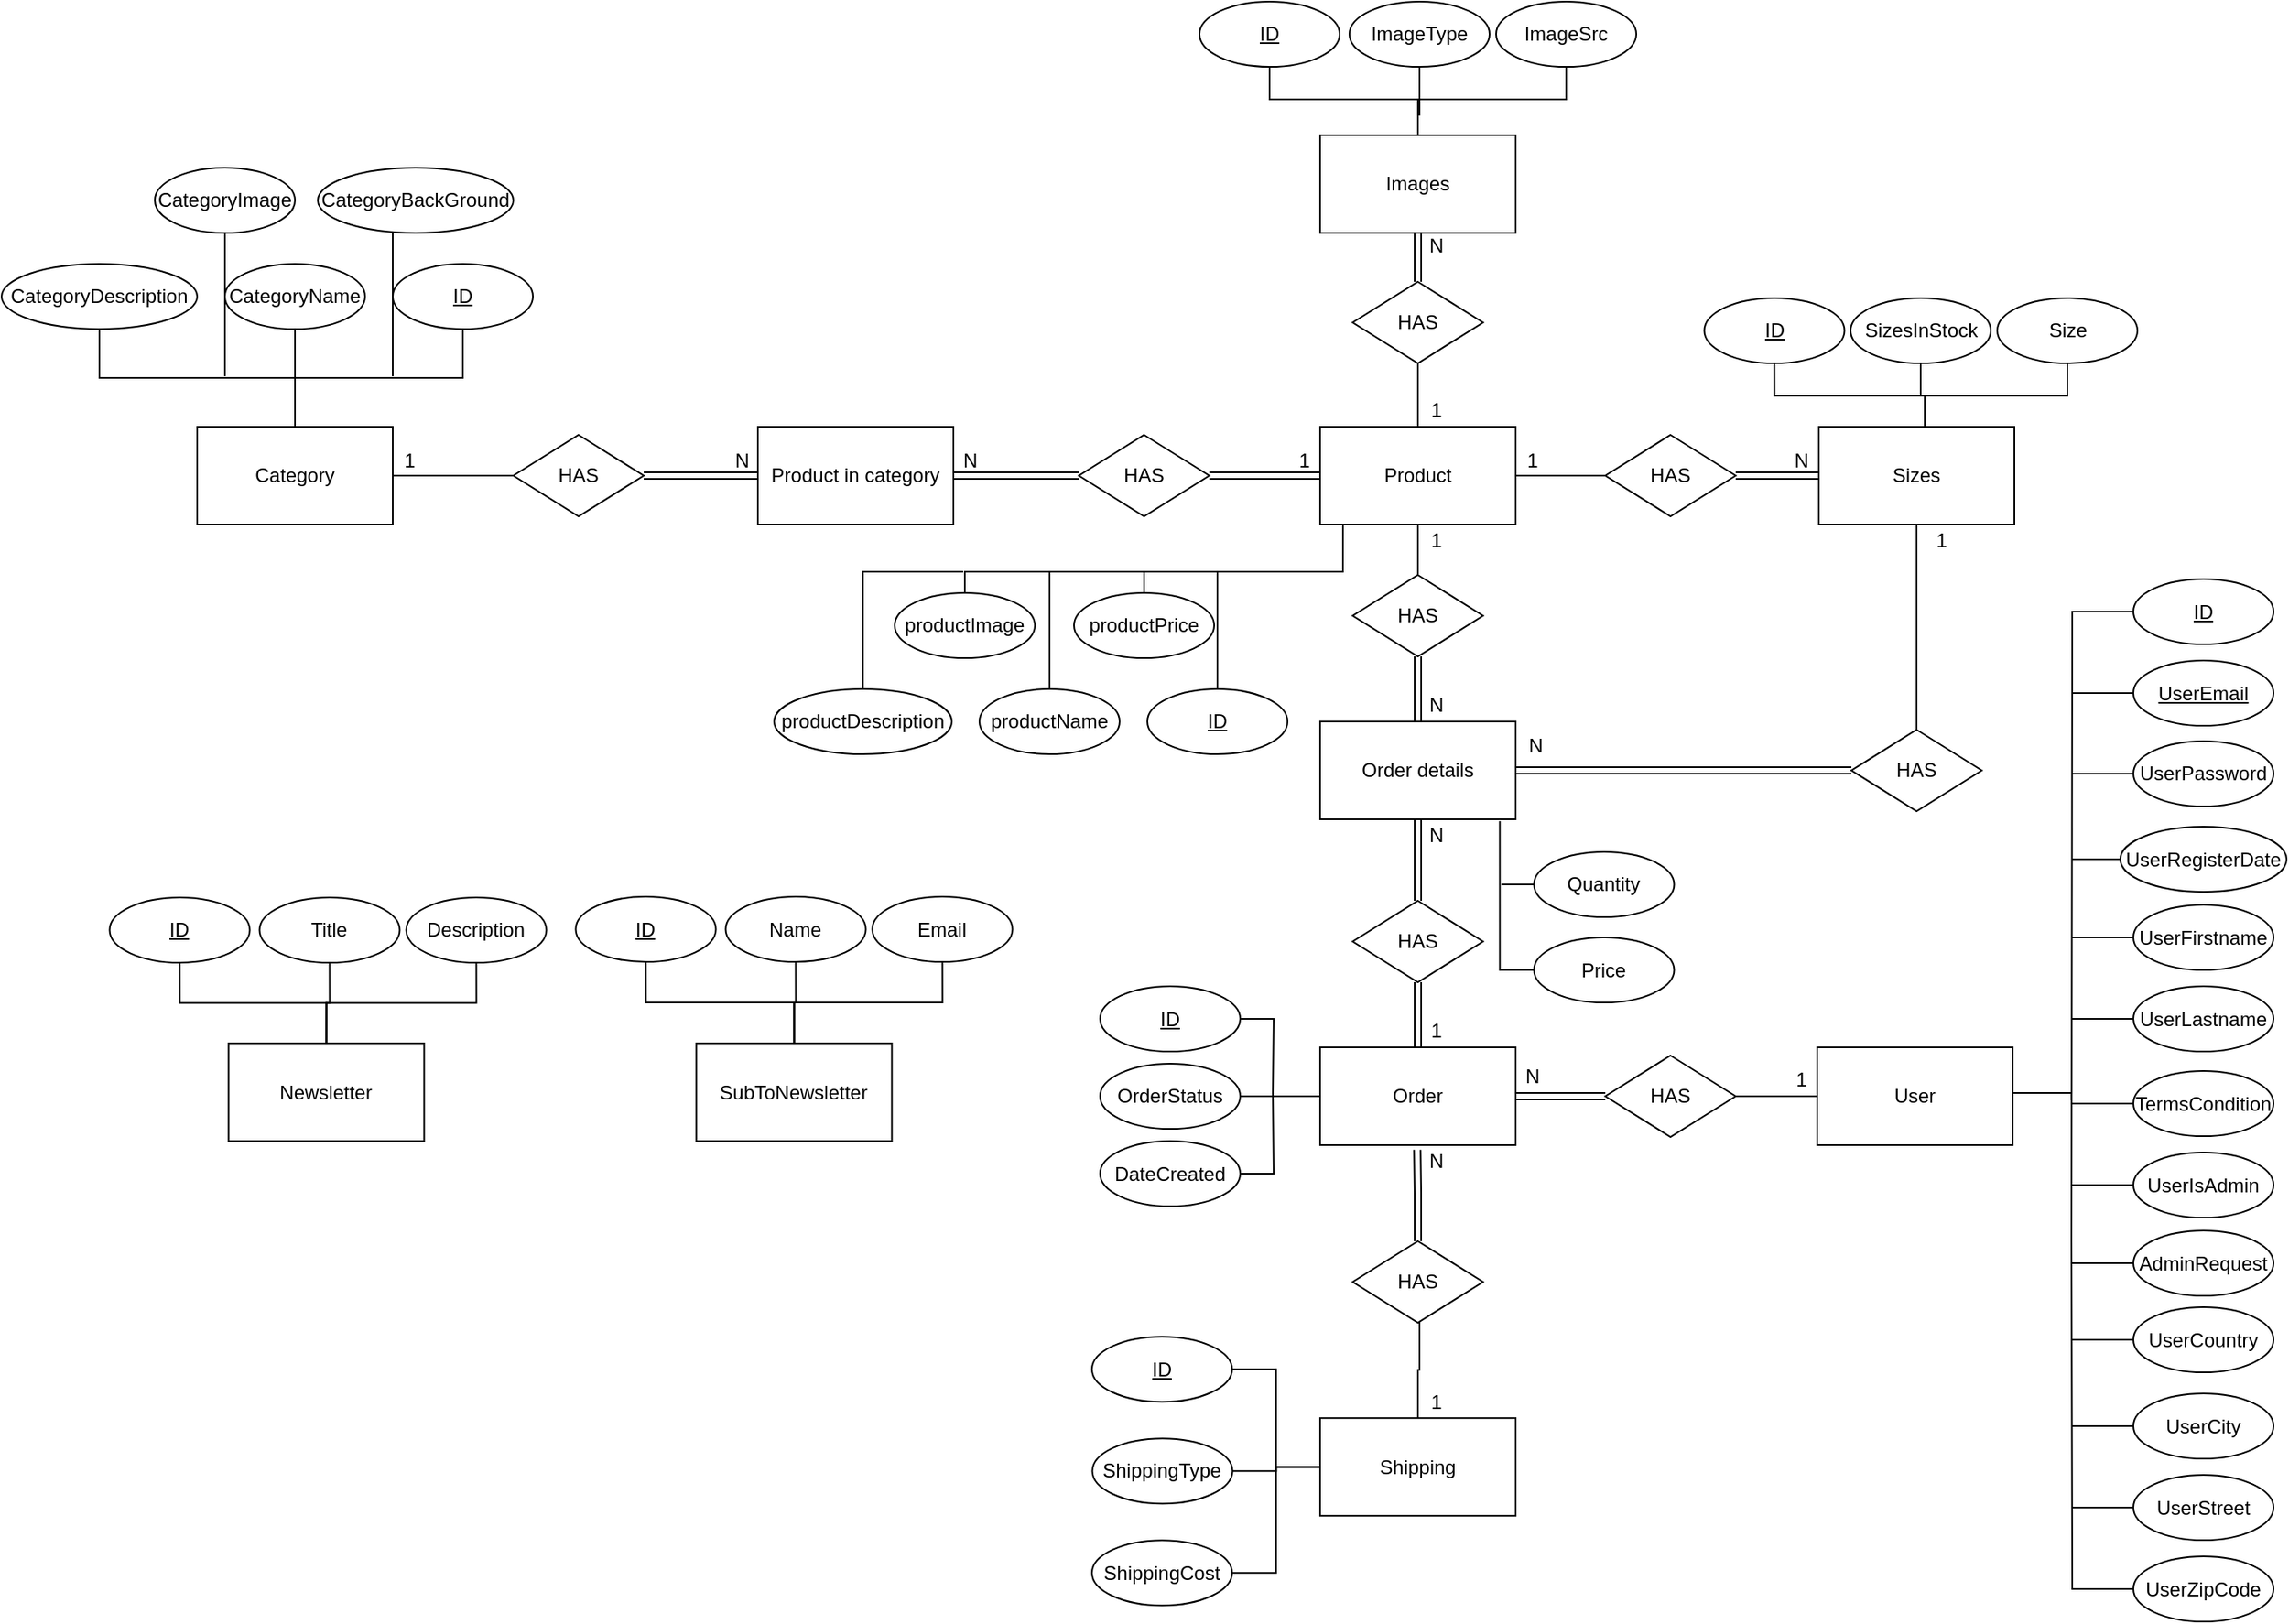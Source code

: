 <mxfile version="16.6.5" type="device" pages="3"><diagram id="d19fXe3GVVezhwWxoyTR" name="Konceptuellt diagram"><mxGraphModel dx="1051" dy="718" grid="1" gridSize="10" guides="1" tooltips="1" connect="1" arrows="1" fold="1" page="1" pageScale="1" pageWidth="827" pageHeight="1169" math="0" shadow="0"><root><mxCell id="0"/><mxCell id="1" parent="0"/><mxCell id="FtBacke2VS4RgnsHCTng-1" style="edgeStyle=orthogonalEdgeStyle;rounded=0;orthogonalLoop=1;jettySize=auto;html=1;entryX=1;entryY=0.5;entryDx=0;entryDy=0;strokeColor=default;startArrow=none;startFill=0;endArrow=none;endFill=0;shape=link;" parent="1" source="FtBacke2VS4RgnsHCTng-73" target="FtBacke2VS4RgnsHCTng-12" edge="1"><mxGeometry relative="1" as="geometry"/></mxCell><mxCell id="FtBacke2VS4RgnsHCTng-2" style="edgeStyle=orthogonalEdgeStyle;rounded=0;orthogonalLoop=1;jettySize=auto;html=1;entryX=0.5;entryY=0;entryDx=0;entryDy=0;startArrow=none;startFill=0;endArrow=none;endFill=0;" parent="1" source="FtBacke2VS4RgnsHCTng-3" target="FtBacke2VS4RgnsHCTng-83" edge="1"><mxGeometry relative="1" as="geometry"/></mxCell><mxCell id="DLEydlbKGeCb3R_Z4WR7-12" style="edgeStyle=orthogonalEdgeStyle;rounded=0;orthogonalLoop=1;jettySize=auto;html=1;entryX=0.5;entryY=1;entryDx=0;entryDy=0;endArrow=none;endFill=0;" parent="1" source="FtBacke2VS4RgnsHCTng-3" target="DLEydlbKGeCb3R_Z4WR7-10" edge="1"><mxGeometry relative="1" as="geometry"/></mxCell><mxCell id="FtBacke2VS4RgnsHCTng-3" value="Product" style="rounded=0;whiteSpace=wrap;html=1;" parent="1" vertex="1"><mxGeometry x="1099" y="671" width="120" height="60" as="geometry"/></mxCell><mxCell id="yALiv3yIgWrWUSYXobm3-31" style="edgeStyle=orthogonalEdgeStyle;rounded=0;orthogonalLoop=1;jettySize=auto;html=1;endArrow=none;endFill=0;" parent="1" source="FtBacke2VS4RgnsHCTng-4" edge="1"><mxGeometry relative="1" as="geometry"><mxPoint x="1560" y="1084.5" as="targetPoint"/><Array as="points"><mxPoint x="1560" y="1080"/></Array></mxGeometry></mxCell><mxCell id="FtBacke2VS4RgnsHCTng-4" value="User" style="rounded=0;whiteSpace=wrap;html=1;" parent="1" vertex="1"><mxGeometry x="1404" y="1052" width="120" height="60" as="geometry"/></mxCell><mxCell id="FtBacke2VS4RgnsHCTng-5" value="" style="edgeStyle=orthogonalEdgeStyle;rounded=0;orthogonalLoop=1;jettySize=auto;html=1;startArrow=none;startFill=0;endArrow=none;endFill=0;strokeColor=default;" parent="1" source="FtBacke2VS4RgnsHCTng-94" target="FtBacke2VS4RgnsHCTng-4" edge="1"><mxGeometry relative="1" as="geometry"/></mxCell><mxCell id="FtBacke2VS4RgnsHCTng-6" value="Order" style="rounded=0;whiteSpace=wrap;html=1;" parent="1" vertex="1"><mxGeometry x="1099" y="1052" width="120" height="60" as="geometry"/></mxCell><mxCell id="FtBacke2VS4RgnsHCTng-7" style="edgeStyle=orthogonalEdgeStyle;shape=link;rounded=0;orthogonalLoop=1;jettySize=auto;html=1;entryX=0.5;entryY=1;entryDx=0;entryDy=0;startArrow=none;startFill=0;endArrow=none;endFill=0;" parent="1" source="FtBacke2VS4RgnsHCTng-9" target="FtBacke2VS4RgnsHCTng-83" edge="1"><mxGeometry relative="1" as="geometry"/></mxCell><mxCell id="FtBacke2VS4RgnsHCTng-8" style="edgeStyle=orthogonalEdgeStyle;rounded=0;orthogonalLoop=1;jettySize=auto;html=1;entryX=0.5;entryY=0;entryDx=0;entryDy=0;startArrow=none;startFill=0;endArrow=none;endFill=0;shape=link;" parent="1" source="FtBacke2VS4RgnsHCTng-9" target="FtBacke2VS4RgnsHCTng-87" edge="1"><mxGeometry relative="1" as="geometry"/></mxCell><mxCell id="yALiv3yIgWrWUSYXobm3-19" style="edgeStyle=orthogonalEdgeStyle;rounded=0;orthogonalLoop=1;jettySize=auto;html=1;entryX=0;entryY=0.5;entryDx=0;entryDy=0;endArrow=none;endFill=0;shape=link;" parent="1" source="FtBacke2VS4RgnsHCTng-9" target="yALiv3yIgWrWUSYXobm3-17" edge="1"><mxGeometry relative="1" as="geometry"/></mxCell><mxCell id="FtBacke2VS4RgnsHCTng-9" value="Order details" style="rounded=0;whiteSpace=wrap;html=1;" parent="1" vertex="1"><mxGeometry x="1099" y="852" width="120" height="60" as="geometry"/></mxCell><mxCell id="FtBacke2VS4RgnsHCTng-10" value="Category" style="rounded=0;whiteSpace=wrap;html=1;" parent="1" vertex="1"><mxGeometry x="410" y="671" width="120" height="60" as="geometry"/></mxCell><mxCell id="FtBacke2VS4RgnsHCTng-11" value="" style="edgeStyle=orthogonalEdgeStyle;rounded=0;orthogonalLoop=1;jettySize=auto;html=1;startArrow=none;startFill=0;endArrow=none;endFill=0;strokeColor=default;" parent="1" source="FtBacke2VS4RgnsHCTng-71" target="FtBacke2VS4RgnsHCTng-10" edge="1"><mxGeometry relative="1" as="geometry"/></mxCell><mxCell id="FtBacke2VS4RgnsHCTng-12" value="Product in category" style="rounded=0;whiteSpace=wrap;html=1;" parent="1" vertex="1"><mxGeometry x="754" y="671" width="120" height="60" as="geometry"/></mxCell><mxCell id="FtBacke2VS4RgnsHCTng-13" style="edgeStyle=orthogonalEdgeStyle;rounded=0;orthogonalLoop=1;jettySize=auto;html=1;entryX=0.497;entryY=1.048;entryDx=0;entryDy=0;entryPerimeter=0;endArrow=none;endFill=0;startArrow=none;shape=link;" parent="1" source="FtBacke2VS4RgnsHCTng-90" target="FtBacke2VS4RgnsHCTng-6" edge="1"><mxGeometry relative="1" as="geometry"/></mxCell><mxCell id="FtBacke2VS4RgnsHCTng-14" value="Shipping" style="rounded=0;whiteSpace=wrap;html=1;" parent="1" vertex="1"><mxGeometry x="1099" y="1279.6" width="120" height="60" as="geometry"/></mxCell><mxCell id="DLEydlbKGeCb3R_Z4WR7-8" style="edgeStyle=orthogonalEdgeStyle;rounded=0;orthogonalLoop=1;jettySize=auto;html=1;endArrow=none;endFill=0;" parent="1" source="FtBacke2VS4RgnsHCTng-16" edge="1"><mxGeometry relative="1" as="geometry"><mxPoint x="1036" y="760" as="targetPoint"/></mxGeometry></mxCell><mxCell id="FtBacke2VS4RgnsHCTng-16" value="&lt;u&gt;ID&lt;/u&gt;" style="ellipse;whiteSpace=wrap;html=1;" parent="1" vertex="1"><mxGeometry x="993" y="832" width="86" height="40" as="geometry"/></mxCell><mxCell id="DLEydlbKGeCb3R_Z4WR7-4" style="edgeStyle=orthogonalEdgeStyle;rounded=0;orthogonalLoop=1;jettySize=auto;html=1;endArrow=none;endFill=0;" parent="1" source="FtBacke2VS4RgnsHCTng-18" edge="1"><mxGeometry relative="1" as="geometry"><mxPoint x="880" y="760" as="targetPoint"/><Array as="points"><mxPoint x="819" y="760"/><mxPoint x="830" y="760"/></Array></mxGeometry></mxCell><mxCell id="FtBacke2VS4RgnsHCTng-18" value="productDescription" style="ellipse;whiteSpace=wrap;html=1;" parent="1" vertex="1"><mxGeometry x="764" y="832" width="109" height="40" as="geometry"/></mxCell><mxCell id="DLEydlbKGeCb3R_Z4WR7-5" style="edgeStyle=orthogonalEdgeStyle;rounded=0;orthogonalLoop=1;jettySize=auto;html=1;endArrow=none;endFill=0;" parent="1" source="FtBacke2VS4RgnsHCTng-20" edge="1"><mxGeometry relative="1" as="geometry"><mxPoint x="933" y="760" as="targetPoint"/></mxGeometry></mxCell><mxCell id="FtBacke2VS4RgnsHCTng-20" value="productName" style="ellipse;whiteSpace=wrap;html=1;" parent="1" vertex="1"><mxGeometry x="890" y="832" width="86" height="40" as="geometry"/></mxCell><mxCell id="FtBacke2VS4RgnsHCTng-21" value="" style="edgeStyle=orthogonalEdgeStyle;rounded=0;orthogonalLoop=1;jettySize=auto;html=1;startArrow=none;startFill=0;endArrow=none;endFill=0;strokeColor=default;" parent="1" source="FtBacke2VS4RgnsHCTng-22" target="FtBacke2VS4RgnsHCTng-14" edge="1"><mxGeometry relative="1" as="geometry"/></mxCell><mxCell id="FtBacke2VS4RgnsHCTng-22" value="ShippingType" style="ellipse;whiteSpace=wrap;html=1;" parent="1" vertex="1"><mxGeometry x="959.25" y="1292.1" width="86" height="40" as="geometry"/></mxCell><mxCell id="FtBacke2VS4RgnsHCTng-23" style="edgeStyle=orthogonalEdgeStyle;rounded=0;orthogonalLoop=1;jettySize=auto;html=1;entryX=0;entryY=0.5;entryDx=0;entryDy=0;startArrow=none;startFill=0;endArrow=none;endFill=0;strokeColor=default;" parent="1" source="FtBacke2VS4RgnsHCTng-24" target="FtBacke2VS4RgnsHCTng-14" edge="1"><mxGeometry relative="1" as="geometry"/></mxCell><mxCell id="FtBacke2VS4RgnsHCTng-24" value="&lt;u&gt;ID&lt;/u&gt;" style="ellipse;whiteSpace=wrap;html=1;" parent="1" vertex="1"><mxGeometry x="959" y="1229.6" width="86" height="40" as="geometry"/></mxCell><mxCell id="FtBacke2VS4RgnsHCTng-25" style="edgeStyle=orthogonalEdgeStyle;rounded=0;orthogonalLoop=1;jettySize=auto;html=1;entryX=0.5;entryY=0;entryDx=0;entryDy=0;startArrow=none;startFill=0;endArrow=none;endFill=0;strokeColor=default;" parent="1" source="FtBacke2VS4RgnsHCTng-26" target="FtBacke2VS4RgnsHCTng-10" edge="1"><mxGeometry relative="1" as="geometry"/></mxCell><mxCell id="FtBacke2VS4RgnsHCTng-26" value="&lt;u&gt;ID&lt;/u&gt;" style="ellipse;whiteSpace=wrap;html=1;" parent="1" vertex="1"><mxGeometry x="530" y="571" width="86" height="40" as="geometry"/></mxCell><mxCell id="FtBacke2VS4RgnsHCTng-27" style="edgeStyle=orthogonalEdgeStyle;rounded=0;orthogonalLoop=1;jettySize=auto;html=1;startArrow=none;startFill=0;endArrow=none;endFill=0;strokeColor=default;" parent="1" source="FtBacke2VS4RgnsHCTng-28" target="FtBacke2VS4RgnsHCTng-10" edge="1"><mxGeometry relative="1" as="geometry"/></mxCell><mxCell id="FtBacke2VS4RgnsHCTng-28" value="CategoryDescription" style="ellipse;whiteSpace=wrap;html=1;" parent="1" vertex="1"><mxGeometry x="290" y="571" width="120" height="40" as="geometry"/></mxCell><mxCell id="FtBacke2VS4RgnsHCTng-29" value="" style="edgeStyle=orthogonalEdgeStyle;rounded=0;orthogonalLoop=1;jettySize=auto;html=1;startArrow=none;startFill=0;endArrow=none;endFill=0;strokeColor=default;" parent="1" source="FtBacke2VS4RgnsHCTng-30" target="FtBacke2VS4RgnsHCTng-10" edge="1"><mxGeometry relative="1" as="geometry"/></mxCell><mxCell id="FtBacke2VS4RgnsHCTng-30" value="CategoryName" style="ellipse;whiteSpace=wrap;html=1;" parent="1" vertex="1"><mxGeometry x="427" y="571" width="86" height="40" as="geometry"/></mxCell><mxCell id="FtBacke2VS4RgnsHCTng-31" style="edgeStyle=orthogonalEdgeStyle;rounded=0;orthogonalLoop=1;jettySize=auto;html=1;entryX=0;entryY=0.5;entryDx=0;entryDy=0;startArrow=none;startFill=0;endArrow=none;endFill=0;strokeColor=default;" parent="1" source="FtBacke2VS4RgnsHCTng-32" target="FtBacke2VS4RgnsHCTng-14" edge="1"><mxGeometry relative="1" as="geometry"/></mxCell><mxCell id="FtBacke2VS4RgnsHCTng-32" value="ShippingCost" style="ellipse;whiteSpace=wrap;html=1;" parent="1" vertex="1"><mxGeometry x="959" y="1354.6" width="86" height="40" as="geometry"/></mxCell><mxCell id="yALiv3yIgWrWUSYXobm3-29" style="edgeStyle=orthogonalEdgeStyle;rounded=0;orthogonalLoop=1;jettySize=auto;html=1;endArrow=none;endFill=0;" parent="1" source="FtBacke2VS4RgnsHCTng-34" edge="1"><mxGeometry relative="1" as="geometry"><mxPoint x="1560" y="1170" as="targetPoint"/></mxGeometry></mxCell><mxCell id="FtBacke2VS4RgnsHCTng-34" value="&lt;u&gt;ID&lt;/u&gt;" style="ellipse;whiteSpace=wrap;html=1;" parent="1" vertex="1"><mxGeometry x="1598" y="764.5" width="86" height="40" as="geometry"/></mxCell><mxCell id="yALiv3yIgWrWUSYXobm3-38" style="edgeStyle=orthogonalEdgeStyle;rounded=0;orthogonalLoop=1;jettySize=auto;html=1;endArrow=none;endFill=0;" parent="1" source="FtBacke2VS4RgnsHCTng-36" edge="1"><mxGeometry relative="1" as="geometry"><mxPoint x="1560.0" y="1136.5" as="targetPoint"/></mxGeometry></mxCell><mxCell id="FtBacke2VS4RgnsHCTng-36" value="UserIsAdmin" style="ellipse;whiteSpace=wrap;html=1;" parent="1" vertex="1"><mxGeometry x="1598" y="1116.5" width="86" height="40" as="geometry"/></mxCell><mxCell id="yALiv3yIgWrWUSYXobm3-42" style="edgeStyle=orthogonalEdgeStyle;rounded=0;orthogonalLoop=1;jettySize=auto;html=1;endArrow=none;endFill=0;" parent="1" source="FtBacke2VS4RgnsHCTng-38" edge="1"><mxGeometry relative="1" as="geometry"><mxPoint x="1560.0" y="1334.5" as="targetPoint"/></mxGeometry></mxCell><mxCell id="FtBacke2VS4RgnsHCTng-38" value="UserStreet" style="ellipse;whiteSpace=wrap;html=1;" parent="1" vertex="1"><mxGeometry x="1598" y="1314.5" width="86" height="40" as="geometry"/></mxCell><mxCell id="yALiv3yIgWrWUSYXobm3-30" style="edgeStyle=orthogonalEdgeStyle;rounded=0;orthogonalLoop=1;jettySize=auto;html=1;endArrow=none;endFill=0;" parent="1" source="FtBacke2VS4RgnsHCTng-40" edge="1"><mxGeometry relative="1" as="geometry"><mxPoint x="1560" y="1170" as="targetPoint"/></mxGeometry></mxCell><mxCell id="FtBacke2VS4RgnsHCTng-40" value="UserZipCode" style="ellipse;whiteSpace=wrap;html=1;" parent="1" vertex="1"><mxGeometry x="1598" y="1364.5" width="86" height="40" as="geometry"/></mxCell><mxCell id="yALiv3yIgWrWUSYXobm3-34" style="edgeStyle=orthogonalEdgeStyle;rounded=0;orthogonalLoop=1;jettySize=auto;html=1;endArrow=none;endFill=0;" parent="1" source="FtBacke2VS4RgnsHCTng-42" edge="1"><mxGeometry relative="1" as="geometry"><mxPoint x="1560.0" y="984.5" as="targetPoint"/></mxGeometry></mxCell><mxCell id="FtBacke2VS4RgnsHCTng-42" value="UserFirstname" style="ellipse;whiteSpace=wrap;html=1;" parent="1" vertex="1"><mxGeometry x="1598" y="964.5" width="86" height="40" as="geometry"/></mxCell><mxCell id="yALiv3yIgWrWUSYXobm3-33" style="edgeStyle=orthogonalEdgeStyle;rounded=0;orthogonalLoop=1;jettySize=auto;html=1;endArrow=none;endFill=0;" parent="1" source="FtBacke2VS4RgnsHCTng-44" edge="1"><mxGeometry relative="1" as="geometry"><mxPoint x="1560.0" y="1034.5" as="targetPoint"/></mxGeometry></mxCell><mxCell id="FtBacke2VS4RgnsHCTng-44" value="UserLastname" style="ellipse;whiteSpace=wrap;html=1;" parent="1" vertex="1"><mxGeometry x="1598" y="1014.5" width="86" height="40" as="geometry"/></mxCell><mxCell id="yALiv3yIgWrWUSYXobm3-37" style="edgeStyle=orthogonalEdgeStyle;rounded=0;orthogonalLoop=1;jettySize=auto;html=1;endArrow=none;endFill=0;" parent="1" source="FtBacke2VS4RgnsHCTng-50" edge="1"><mxGeometry relative="1" as="geometry"><mxPoint x="1560.0" y="834.5" as="targetPoint"/></mxGeometry></mxCell><mxCell id="FtBacke2VS4RgnsHCTng-50" value="&lt;u&gt;UserEmail&lt;/u&gt;" style="ellipse;whiteSpace=wrap;html=1;" parent="1" vertex="1"><mxGeometry x="1598" y="814.5" width="86" height="40" as="geometry"/></mxCell><mxCell id="yALiv3yIgWrWUSYXobm3-40" style="edgeStyle=orthogonalEdgeStyle;rounded=0;orthogonalLoop=1;jettySize=auto;html=1;endArrow=none;endFill=0;" parent="1" source="FtBacke2VS4RgnsHCTng-52" edge="1"><mxGeometry relative="1" as="geometry"><mxPoint x="1560.0" y="1231.5" as="targetPoint"/></mxGeometry></mxCell><mxCell id="FtBacke2VS4RgnsHCTng-52" value="UserCountry" style="ellipse;whiteSpace=wrap;html=1;" parent="1" vertex="1"><mxGeometry x="1598" y="1211.5" width="86" height="40" as="geometry"/></mxCell><mxCell id="yALiv3yIgWrWUSYXobm3-25" style="edgeStyle=orthogonalEdgeStyle;rounded=0;orthogonalLoop=1;jettySize=auto;html=1;endArrow=none;endFill=0;" parent="1" source="FtBacke2VS4RgnsHCTng-54" edge="1"><mxGeometry relative="1" as="geometry"><mxPoint x="1070" y="1080" as="targetPoint"/></mxGeometry></mxCell><mxCell id="FtBacke2VS4RgnsHCTng-54" value="&lt;u&gt;ID&lt;/u&gt;" style="ellipse;whiteSpace=wrap;html=1;" parent="1" vertex="1"><mxGeometry x="964" y="1014.5" width="86" height="40" as="geometry"/></mxCell><mxCell id="yALiv3yIgWrWUSYXobm3-12" style="edgeStyle=orthogonalEdgeStyle;rounded=0;orthogonalLoop=1;jettySize=auto;html=1;entryX=0.5;entryY=0;entryDx=0;entryDy=0;endArrow=none;endFill=0;" parent="1" source="FtBacke2VS4RgnsHCTng-56" target="FtBacke2VS4RgnsHCTng-68" edge="1"><mxGeometry relative="1" as="geometry"><Array as="points"><mxPoint x="1467" y="652"/><mxPoint x="1470" y="652"/><mxPoint x="1470" y="671"/></Array></mxGeometry></mxCell><mxCell id="FtBacke2VS4RgnsHCTng-56" value="SizesInStock" style="ellipse;whiteSpace=wrap;html=1;" parent="1" vertex="1"><mxGeometry x="1424.5" y="592" width="86" height="40" as="geometry"/></mxCell><mxCell id="yALiv3yIgWrWUSYXobm3-36" style="edgeStyle=orthogonalEdgeStyle;rounded=0;orthogonalLoop=1;jettySize=auto;html=1;endArrow=none;endFill=0;" parent="1" source="FtBacke2VS4RgnsHCTng-58" edge="1"><mxGeometry relative="1" as="geometry"><mxPoint x="1560.0" y="884" as="targetPoint"/></mxGeometry></mxCell><mxCell id="FtBacke2VS4RgnsHCTng-58" value="UserPassword" style="ellipse;whiteSpace=wrap;html=1;" parent="1" vertex="1"><mxGeometry x="1598" y="864" width="86" height="40" as="geometry"/></mxCell><mxCell id="yALiv3yIgWrWUSYXobm3-35" style="edgeStyle=orthogonalEdgeStyle;rounded=0;orthogonalLoop=1;jettySize=auto;html=1;endArrow=none;endFill=0;" parent="1" source="FtBacke2VS4RgnsHCTng-60" edge="1"><mxGeometry relative="1" as="geometry"><mxPoint x="1560.0" y="936.5" as="targetPoint"/></mxGeometry></mxCell><mxCell id="FtBacke2VS4RgnsHCTng-60" value="UserRegisterDate" style="ellipse;whiteSpace=wrap;html=1;" parent="1" vertex="1"><mxGeometry x="1590" y="916.5" width="102" height="40" as="geometry"/></mxCell><mxCell id="yALiv3yIgWrWUSYXobm3-41" style="edgeStyle=orthogonalEdgeStyle;rounded=0;orthogonalLoop=1;jettySize=auto;html=1;endArrow=none;endFill=0;" parent="1" source="FtBacke2VS4RgnsHCTng-62" edge="1"><mxGeometry relative="1" as="geometry"><mxPoint x="1560.0" y="1284.5" as="targetPoint"/></mxGeometry></mxCell><mxCell id="FtBacke2VS4RgnsHCTng-62" value="UserCity" style="ellipse;whiteSpace=wrap;html=1;" parent="1" vertex="1"><mxGeometry x="1598" y="1264.5" width="86" height="40" as="geometry"/></mxCell><mxCell id="DLEydlbKGeCb3R_Z4WR7-7" style="edgeStyle=orthogonalEdgeStyle;rounded=0;orthogonalLoop=1;jettySize=auto;html=1;endArrow=none;endFill=0;" parent="1" source="FtBacke2VS4RgnsHCTng-64" edge="1"><mxGeometry relative="1" as="geometry"><mxPoint x="991" y="760" as="targetPoint"/><Array as="points"><mxPoint x="991" y="760"/><mxPoint x="991" y="760"/></Array></mxGeometry></mxCell><mxCell id="FtBacke2VS4RgnsHCTng-64" value="productPrice" style="ellipse;whiteSpace=wrap;html=1;" parent="1" vertex="1"><mxGeometry x="948" y="773" width="86" height="40" as="geometry"/></mxCell><mxCell id="DLEydlbKGeCb3R_Z4WR7-3" style="edgeStyle=orthogonalEdgeStyle;rounded=0;orthogonalLoop=1;jettySize=auto;html=1;entryX=0.117;entryY=1.009;entryDx=0;entryDy=0;entryPerimeter=0;endArrow=none;endFill=0;" parent="1" source="FtBacke2VS4RgnsHCTng-66" target="FtBacke2VS4RgnsHCTng-3" edge="1"><mxGeometry relative="1" as="geometry"><Array as="points"><mxPoint x="881" y="760"/><mxPoint x="1113" y="760"/></Array></mxGeometry></mxCell><mxCell id="FtBacke2VS4RgnsHCTng-66" value="productImage" style="ellipse;whiteSpace=wrap;html=1;" parent="1" vertex="1"><mxGeometry x="838" y="773" width="86" height="40" as="geometry"/></mxCell><mxCell id="FtBacke2VS4RgnsHCTng-67" value="" style="edgeStyle=orthogonalEdgeStyle;rounded=0;orthogonalLoop=1;jettySize=auto;html=1;startArrow=none;startFill=0;endArrow=none;endFill=0;" parent="1" source="FtBacke2VS4RgnsHCTng-79" target="FtBacke2VS4RgnsHCTng-3" edge="1"><mxGeometry relative="1" as="geometry"/></mxCell><mxCell id="yALiv3yIgWrWUSYXobm3-18" style="edgeStyle=orthogonalEdgeStyle;rounded=0;orthogonalLoop=1;jettySize=auto;html=1;entryX=0.5;entryY=0;entryDx=0;entryDy=0;endArrow=none;endFill=0;" parent="1" source="FtBacke2VS4RgnsHCTng-68" target="yALiv3yIgWrWUSYXobm3-17" edge="1"><mxGeometry relative="1" as="geometry"/></mxCell><mxCell id="FtBacke2VS4RgnsHCTng-68" value="Sizes" style="rounded=0;whiteSpace=wrap;html=1;" parent="1" vertex="1"><mxGeometry x="1405" y="671" width="120" height="60" as="geometry"/></mxCell><mxCell id="yALiv3yIgWrWUSYXobm3-13" style="edgeStyle=orthogonalEdgeStyle;rounded=0;orthogonalLoop=1;jettySize=auto;html=1;endArrow=none;endFill=0;" parent="1" source="FtBacke2VS4RgnsHCTng-70" edge="1"><mxGeometry relative="1" as="geometry"><mxPoint x="1470" y="660" as="targetPoint"/><Array as="points"><mxPoint x="1557" y="652"/><mxPoint x="1470" y="652"/><mxPoint x="1470" y="660"/></Array></mxGeometry></mxCell><mxCell id="FtBacke2VS4RgnsHCTng-70" value="Size" style="ellipse;whiteSpace=wrap;html=1;" parent="1" vertex="1"><mxGeometry x="1514.5" y="592" width="86" height="40" as="geometry"/></mxCell><mxCell id="FtBacke2VS4RgnsHCTng-71" value="HAS" style="rhombus;whiteSpace=wrap;html=1;" parent="1" vertex="1"><mxGeometry x="604" y="676" width="80" height="50" as="geometry"/></mxCell><mxCell id="FtBacke2VS4RgnsHCTng-72" value="" style="edgeStyle=orthogonalEdgeStyle;rounded=0;orthogonalLoop=1;jettySize=auto;html=1;startArrow=none;startFill=0;endArrow=none;endFill=0;strokeColor=default;shape=link;" parent="1" source="FtBacke2VS4RgnsHCTng-12" target="FtBacke2VS4RgnsHCTng-71" edge="1"><mxGeometry relative="1" as="geometry"><mxPoint x="754.0" y="701" as="sourcePoint"/><mxPoint x="530.0" y="701" as="targetPoint"/></mxGeometry></mxCell><mxCell id="FtBacke2VS4RgnsHCTng-73" value="HAS" style="rhombus;whiteSpace=wrap;html=1;" parent="1" vertex="1"><mxGeometry x="951" y="676" width="80" height="50" as="geometry"/></mxCell><mxCell id="FtBacke2VS4RgnsHCTng-74" value="" style="edgeStyle=orthogonalEdgeStyle;rounded=0;orthogonalLoop=1;jettySize=auto;html=1;entryX=1;entryY=0.5;entryDx=0;entryDy=0;strokeColor=default;startArrow=none;startFill=0;endArrow=none;endFill=0;shape=link;" parent="1" source="FtBacke2VS4RgnsHCTng-3" target="FtBacke2VS4RgnsHCTng-73" edge="1"><mxGeometry relative="1" as="geometry"><mxPoint x="1099" y="701" as="sourcePoint"/><mxPoint x="874.0" y="701" as="targetPoint"/></mxGeometry></mxCell><mxCell id="FtBacke2VS4RgnsHCTng-75" value="N" style="text;html=1;align=center;verticalAlign=middle;resizable=0;points=[];autosize=1;strokeColor=none;fillColor=none;" parent="1" vertex="1"><mxGeometry x="734" y="682" width="20" height="20" as="geometry"/></mxCell><mxCell id="FtBacke2VS4RgnsHCTng-76" value="1" style="text;html=1;align=center;verticalAlign=middle;resizable=0;points=[];autosize=1;strokeColor=none;fillColor=none;" parent="1" vertex="1"><mxGeometry x="530" y="682" width="20" height="20" as="geometry"/></mxCell><mxCell id="FtBacke2VS4RgnsHCTng-77" value="N" style="text;html=1;align=center;verticalAlign=middle;resizable=0;points=[];autosize=1;strokeColor=none;fillColor=none;" parent="1" vertex="1"><mxGeometry x="874" y="682" width="20" height="20" as="geometry"/></mxCell><mxCell id="FtBacke2VS4RgnsHCTng-78" value="1" style="text;html=1;align=center;verticalAlign=middle;resizable=0;points=[];autosize=1;strokeColor=none;fillColor=none;" parent="1" vertex="1"><mxGeometry x="1079" y="682" width="20" height="20" as="geometry"/></mxCell><mxCell id="FtBacke2VS4RgnsHCTng-79" value="HAS" style="rhombus;whiteSpace=wrap;html=1;" parent="1" vertex="1"><mxGeometry x="1274" y="676" width="80" height="50" as="geometry"/></mxCell><mxCell id="FtBacke2VS4RgnsHCTng-80" value="" style="edgeStyle=orthogonalEdgeStyle;rounded=0;orthogonalLoop=1;jettySize=auto;html=1;startArrow=none;startFill=0;endArrow=none;endFill=0;shape=link;" parent="1" source="FtBacke2VS4RgnsHCTng-68" target="FtBacke2VS4RgnsHCTng-79" edge="1"><mxGeometry relative="1" as="geometry"><mxPoint x="1405" y="701" as="sourcePoint"/><mxPoint x="1219" y="701" as="targetPoint"/></mxGeometry></mxCell><mxCell id="FtBacke2VS4RgnsHCTng-81" value="N" style="text;html=1;align=center;verticalAlign=middle;resizable=0;points=[];autosize=1;strokeColor=none;fillColor=none;" parent="1" vertex="1"><mxGeometry x="1384" y="682" width="20" height="20" as="geometry"/></mxCell><mxCell id="FtBacke2VS4RgnsHCTng-82" value="1" style="text;html=1;align=center;verticalAlign=middle;resizable=0;points=[];autosize=1;strokeColor=none;fillColor=none;" parent="1" vertex="1"><mxGeometry x="1219" y="682" width="20" height="20" as="geometry"/></mxCell><mxCell id="FtBacke2VS4RgnsHCTng-83" value="HAS" style="rhombus;whiteSpace=wrap;html=1;" parent="1" vertex="1"><mxGeometry x="1119" y="762" width="80" height="50" as="geometry"/></mxCell><mxCell id="FtBacke2VS4RgnsHCTng-84" value="1" style="text;html=1;align=center;verticalAlign=middle;resizable=0;points=[];autosize=1;strokeColor=none;fillColor=none;" parent="1" vertex="1"><mxGeometry x="1160" y="731" width="20" height="20" as="geometry"/></mxCell><mxCell id="FtBacke2VS4RgnsHCTng-85" value="N" style="text;html=1;align=center;verticalAlign=middle;resizable=0;points=[];autosize=1;strokeColor=none;fillColor=none;" parent="1" vertex="1"><mxGeometry x="1160" y="832" width="20" height="20" as="geometry"/></mxCell><mxCell id="FtBacke2VS4RgnsHCTng-86" style="edgeStyle=orthogonalEdgeStyle;rounded=0;orthogonalLoop=1;jettySize=auto;html=1;entryX=0.5;entryY=0;entryDx=0;entryDy=0;startArrow=none;startFill=0;endArrow=none;endFill=0;shape=link;" parent="1" source="FtBacke2VS4RgnsHCTng-87" target="FtBacke2VS4RgnsHCTng-6" edge="1"><mxGeometry relative="1" as="geometry"/></mxCell><mxCell id="FtBacke2VS4RgnsHCTng-87" value="HAS" style="rhombus;whiteSpace=wrap;html=1;" parent="1" vertex="1"><mxGeometry x="1119" y="962" width="80" height="50" as="geometry"/></mxCell><mxCell id="FtBacke2VS4RgnsHCTng-88" value="1" style="text;html=1;align=center;verticalAlign=middle;resizable=0;points=[];autosize=1;strokeColor=none;fillColor=none;" parent="1" vertex="1"><mxGeometry x="1160" y="1032" width="20" height="20" as="geometry"/></mxCell><mxCell id="FtBacke2VS4RgnsHCTng-89" value="N" style="text;html=1;align=center;verticalAlign=middle;resizable=0;points=[];autosize=1;strokeColor=none;fillColor=none;" parent="1" vertex="1"><mxGeometry x="1160" y="912" width="20" height="20" as="geometry"/></mxCell><mxCell id="FtBacke2VS4RgnsHCTng-90" value="HAS" style="rhombus;whiteSpace=wrap;html=1;" parent="1" vertex="1"><mxGeometry x="1119" y="1171" width="80" height="50" as="geometry"/></mxCell><mxCell id="FtBacke2VS4RgnsHCTng-91" value="" style="edgeStyle=orthogonalEdgeStyle;rounded=0;orthogonalLoop=1;jettySize=auto;html=1;entryX=0.5;entryY=1;entryDx=0;entryDy=0;endArrow=none;endFill=0;" parent="1" source="FtBacke2VS4RgnsHCTng-14" target="FtBacke2VS4RgnsHCTng-90" edge="1"><mxGeometry relative="1" as="geometry"><mxPoint x="1159" y="1279.6" as="sourcePoint"/><mxPoint x="1207.76" y="1221" as="targetPoint"/><Array as="points"><mxPoint x="1159" y="1250"/><mxPoint x="1160" y="1250"/><mxPoint x="1160" y="1221"/></Array></mxGeometry></mxCell><mxCell id="FtBacke2VS4RgnsHCTng-92" value="1" style="text;html=1;align=center;verticalAlign=middle;resizable=0;points=[];autosize=1;strokeColor=none;fillColor=none;" parent="1" vertex="1"><mxGeometry x="1160" y="1259.6" width="20" height="20" as="geometry"/></mxCell><mxCell id="FtBacke2VS4RgnsHCTng-93" value="N" style="text;html=1;align=center;verticalAlign=middle;resizable=0;points=[];autosize=1;strokeColor=none;fillColor=none;" parent="1" vertex="1"><mxGeometry x="1160" y="1112" width="20" height="20" as="geometry"/></mxCell><mxCell id="FtBacke2VS4RgnsHCTng-94" value="HAS" style="rhombus;whiteSpace=wrap;html=1;" parent="1" vertex="1"><mxGeometry x="1274" y="1057" width="80" height="50" as="geometry"/></mxCell><mxCell id="FtBacke2VS4RgnsHCTng-95" value="" style="edgeStyle=orthogonalEdgeStyle;rounded=0;orthogonalLoop=1;jettySize=auto;html=1;startArrow=none;startFill=0;endArrow=none;endFill=0;strokeColor=default;shape=link;" parent="1" source="FtBacke2VS4RgnsHCTng-6" target="FtBacke2VS4RgnsHCTng-94" edge="1"><mxGeometry relative="1" as="geometry"><mxPoint x="1219" y="1082" as="sourcePoint"/><mxPoint x="1400.25" y="1084.522" as="targetPoint"/></mxGeometry></mxCell><mxCell id="FtBacke2VS4RgnsHCTng-96" value="1" style="text;html=1;align=center;verticalAlign=middle;resizable=0;points=[];autosize=1;strokeColor=none;fillColor=none;" parent="1" vertex="1"><mxGeometry x="1384" y="1062" width="20" height="20" as="geometry"/></mxCell><mxCell id="FtBacke2VS4RgnsHCTng-97" value="N" style="text;html=1;align=center;verticalAlign=middle;resizable=0;points=[];autosize=1;strokeColor=none;fillColor=none;" parent="1" vertex="1"><mxGeometry x="1219" y="1059.5" width="20" height="20" as="geometry"/></mxCell><mxCell id="yALiv3yIgWrWUSYXobm3-16" style="edgeStyle=orthogonalEdgeStyle;rounded=0;orthogonalLoop=1;jettySize=auto;html=1;endArrow=none;endFill=0;" parent="1" source="FtBacke2VS4RgnsHCTng-164" edge="1"><mxGeometry relative="1" as="geometry"><mxPoint x="1210" y="952" as="targetPoint"/></mxGeometry></mxCell><mxCell id="FtBacke2VS4RgnsHCTng-164" value="Quantity" style="ellipse;whiteSpace=wrap;html=1;" parent="1" vertex="1"><mxGeometry x="1230.25" y="932" width="86" height="40" as="geometry"/></mxCell><mxCell id="FtBacke2VS4RgnsHCTng-175" style="edgeStyle=orthogonalEdgeStyle;rounded=0;orthogonalLoop=1;jettySize=auto;html=1;startArrow=none;startFill=0;endArrow=none;endFill=0;" parent="1" source="FtBacke2VS4RgnsHCTng-176" edge="1"><mxGeometry relative="1" as="geometry"><mxPoint x="427" y="640" as="targetPoint"/></mxGeometry></mxCell><mxCell id="FtBacke2VS4RgnsHCTng-176" value="CategoryImage" style="ellipse;whiteSpace=wrap;html=1;" parent="1" vertex="1"><mxGeometry x="384" y="512" width="86" height="40" as="geometry"/></mxCell><mxCell id="yALiv3yIgWrWUSYXobm3-15" style="edgeStyle=orthogonalEdgeStyle;rounded=0;orthogonalLoop=1;jettySize=auto;html=1;entryX=0.919;entryY=1.018;entryDx=0;entryDy=0;entryPerimeter=0;endArrow=none;endFill=0;" parent="1" source="FtBacke2VS4RgnsHCTng-191" target="FtBacke2VS4RgnsHCTng-9" edge="1"><mxGeometry relative="1" as="geometry"/></mxCell><mxCell id="FtBacke2VS4RgnsHCTng-191" value="Price" style="ellipse;whiteSpace=wrap;html=1;" parent="1" vertex="1"><mxGeometry x="1230.25" y="984.5" width="86" height="40" as="geometry"/></mxCell><mxCell id="DLEydlbKGeCb3R_Z4WR7-1" value="CategoryBackGround" style="ellipse;whiteSpace=wrap;html=1;" parent="1" vertex="1"><mxGeometry x="484" y="512" width="120" height="40" as="geometry"/></mxCell><mxCell id="DLEydlbKGeCb3R_Z4WR7-2" style="edgeStyle=orthogonalEdgeStyle;rounded=0;orthogonalLoop=1;jettySize=auto;html=1;startArrow=none;startFill=0;endArrow=none;endFill=0;" parent="1" edge="1"><mxGeometry relative="1" as="geometry"><mxPoint x="530" y="640" as="targetPoint"/><mxPoint x="530" y="552" as="sourcePoint"/></mxGeometry></mxCell><mxCell id="DLEydlbKGeCb3R_Z4WR7-11" style="edgeStyle=orthogonalEdgeStyle;rounded=0;orthogonalLoop=1;jettySize=auto;html=1;entryX=0.5;entryY=0;entryDx=0;entryDy=0;endArrow=none;endFill=0;shape=link;" parent="1" source="DLEydlbKGeCb3R_Z4WR7-9" target="DLEydlbKGeCb3R_Z4WR7-10" edge="1"><mxGeometry relative="1" as="geometry"/></mxCell><mxCell id="DLEydlbKGeCb3R_Z4WR7-9" value="Images" style="rounded=0;whiteSpace=wrap;html=1;" parent="1" vertex="1"><mxGeometry x="1099" y="492" width="120" height="60" as="geometry"/></mxCell><mxCell id="DLEydlbKGeCb3R_Z4WR7-10" value="HAS" style="rhombus;whiteSpace=wrap;html=1;" parent="1" vertex="1"><mxGeometry x="1119" y="582" width="80" height="50" as="geometry"/></mxCell><mxCell id="yALiv3yIgWrWUSYXobm3-5" style="edgeStyle=orthogonalEdgeStyle;rounded=0;orthogonalLoop=1;jettySize=auto;html=1;entryX=0.5;entryY=0;entryDx=0;entryDy=0;endArrow=none;endFill=0;" parent="1" source="yALiv3yIgWrWUSYXobm3-1" target="DLEydlbKGeCb3R_Z4WR7-9" edge="1"><mxGeometry relative="1" as="geometry"/></mxCell><mxCell id="yALiv3yIgWrWUSYXobm3-1" value="ImageType" style="ellipse;whiteSpace=wrap;html=1;" parent="1" vertex="1"><mxGeometry x="1117" y="410" width="86" height="40" as="geometry"/></mxCell><mxCell id="yALiv3yIgWrWUSYXobm3-6" style="edgeStyle=orthogonalEdgeStyle;rounded=0;orthogonalLoop=1;jettySize=auto;html=1;endArrow=none;endFill=0;" parent="1" source="yALiv3yIgWrWUSYXobm3-2" edge="1"><mxGeometry relative="1" as="geometry"><mxPoint x="1160" y="470" as="targetPoint"/><Array as="points"><mxPoint x="1250" y="470"/></Array></mxGeometry></mxCell><mxCell id="yALiv3yIgWrWUSYXobm3-2" value="ImageSrc" style="ellipse;whiteSpace=wrap;html=1;" parent="1" vertex="1"><mxGeometry x="1207" y="410" width="86" height="40" as="geometry"/></mxCell><mxCell id="yALiv3yIgWrWUSYXobm3-7" style="edgeStyle=orthogonalEdgeStyle;rounded=0;orthogonalLoop=1;jettySize=auto;html=1;endArrow=none;endFill=0;" parent="1" source="yALiv3yIgWrWUSYXobm3-3" edge="1"><mxGeometry relative="1" as="geometry"><mxPoint x="1160" y="470" as="targetPoint"/><Array as="points"><mxPoint x="1068" y="470"/><mxPoint x="1160" y="470"/><mxPoint x="1160" y="480"/></Array></mxGeometry></mxCell><mxCell id="yALiv3yIgWrWUSYXobm3-3" value="&lt;u&gt;ID&lt;/u&gt;" style="ellipse;whiteSpace=wrap;html=1;" parent="1" vertex="1"><mxGeometry x="1025" y="410" width="86" height="40" as="geometry"/></mxCell><mxCell id="yALiv3yIgWrWUSYXobm3-8" value="N" style="text;html=1;align=center;verticalAlign=middle;resizable=0;points=[];autosize=1;strokeColor=none;fillColor=none;" parent="1" vertex="1"><mxGeometry x="1160" y="550" width="20" height="20" as="geometry"/></mxCell><mxCell id="yALiv3yIgWrWUSYXobm3-9" value="1" style="text;html=1;align=center;verticalAlign=middle;resizable=0;points=[];autosize=1;strokeColor=none;fillColor=none;" parent="1" vertex="1"><mxGeometry x="1160" y="651" width="20" height="20" as="geometry"/></mxCell><mxCell id="yALiv3yIgWrWUSYXobm3-14" style="edgeStyle=orthogonalEdgeStyle;rounded=0;orthogonalLoop=1;jettySize=auto;html=1;endArrow=none;endFill=0;" parent="1" source="yALiv3yIgWrWUSYXobm3-10" edge="1"><mxGeometry relative="1" as="geometry"><mxPoint x="1470" y="660" as="targetPoint"/><Array as="points"><mxPoint x="1378" y="652"/><mxPoint x="1470" y="652"/><mxPoint x="1470" y="660"/></Array></mxGeometry></mxCell><mxCell id="yALiv3yIgWrWUSYXobm3-10" value="&lt;u&gt;ID&lt;/u&gt;" style="ellipse;whiteSpace=wrap;html=1;" parent="1" vertex="1"><mxGeometry x="1334.75" y="592" width="86" height="40" as="geometry"/></mxCell><mxCell id="yALiv3yIgWrWUSYXobm3-17" value="HAS" style="rhombus;whiteSpace=wrap;html=1;" parent="1" vertex="1"><mxGeometry x="1425" y="857" width="80" height="50" as="geometry"/></mxCell><mxCell id="yALiv3yIgWrWUSYXobm3-20" value="N" style="text;html=1;align=center;verticalAlign=middle;resizable=0;points=[];autosize=1;strokeColor=none;fillColor=none;" parent="1" vertex="1"><mxGeometry x="1221" y="857" width="20" height="20" as="geometry"/></mxCell><mxCell id="yALiv3yIgWrWUSYXobm3-21" value="1" style="text;html=1;align=center;verticalAlign=middle;resizable=0;points=[];autosize=1;strokeColor=none;fillColor=none;" parent="1" vertex="1"><mxGeometry x="1470" y="731" width="20" height="20" as="geometry"/></mxCell><mxCell id="yALiv3yIgWrWUSYXobm3-26" style="edgeStyle=orthogonalEdgeStyle;rounded=0;orthogonalLoop=1;jettySize=auto;html=1;endArrow=none;endFill=0;" parent="1" source="yALiv3yIgWrWUSYXobm3-22" edge="1"><mxGeometry relative="1" as="geometry"><mxPoint x="1070" y="1080" as="targetPoint"/></mxGeometry></mxCell><mxCell id="yALiv3yIgWrWUSYXobm3-22" value="DateCreated" style="ellipse;whiteSpace=wrap;html=1;" parent="1" vertex="1"><mxGeometry x="964" y="1109.5" width="86" height="40" as="geometry"/></mxCell><mxCell id="yALiv3yIgWrWUSYXobm3-24" style="edgeStyle=orthogonalEdgeStyle;rounded=0;orthogonalLoop=1;jettySize=auto;html=1;entryX=0;entryY=0.5;entryDx=0;entryDy=0;endArrow=none;endFill=0;" parent="1" source="yALiv3yIgWrWUSYXobm3-23" target="FtBacke2VS4RgnsHCTng-6" edge="1"><mxGeometry relative="1" as="geometry"/></mxCell><mxCell id="yALiv3yIgWrWUSYXobm3-23" value="OrderStatus" style="ellipse;whiteSpace=wrap;html=1;" parent="1" vertex="1"><mxGeometry x="964" y="1062" width="86" height="40" as="geometry"/></mxCell><mxCell id="yALiv3yIgWrWUSYXobm3-32" style="edgeStyle=orthogonalEdgeStyle;rounded=0;orthogonalLoop=1;jettySize=auto;html=1;endArrow=none;endFill=0;" parent="1" source="yALiv3yIgWrWUSYXobm3-27" edge="1"><mxGeometry relative="1" as="geometry"><mxPoint x="1560.0" y="1086.5" as="targetPoint"/></mxGeometry></mxCell><mxCell id="yALiv3yIgWrWUSYXobm3-27" value="TermsCondition" style="ellipse;whiteSpace=wrap;html=1;" parent="1" vertex="1"><mxGeometry x="1598" y="1066.5" width="86" height="40" as="geometry"/></mxCell><mxCell id="yALiv3yIgWrWUSYXobm3-39" style="edgeStyle=orthogonalEdgeStyle;rounded=0;orthogonalLoop=1;jettySize=auto;html=1;endArrow=none;endFill=0;" parent="1" source="yALiv3yIgWrWUSYXobm3-28" edge="1"><mxGeometry relative="1" as="geometry"><mxPoint x="1560.0" y="1184.5" as="targetPoint"/></mxGeometry></mxCell><mxCell id="yALiv3yIgWrWUSYXobm3-28" value="AdminRequest" style="ellipse;whiteSpace=wrap;html=1;" parent="1" vertex="1"><mxGeometry x="1598" y="1164.5" width="86" height="40" as="geometry"/></mxCell><mxCell id="yALiv3yIgWrWUSYXobm3-43" value="SubToNewsletter" style="rounded=0;whiteSpace=wrap;html=1;" parent="1" vertex="1"><mxGeometry x="716.25" y="1049.5" width="120" height="60" as="geometry"/></mxCell><mxCell id="yALiv3yIgWrWUSYXobm3-49" value="" style="edgeStyle=orthogonalEdgeStyle;rounded=0;orthogonalLoop=1;jettySize=auto;html=1;endArrow=none;endFill=0;" parent="1" source="yALiv3yIgWrWUSYXobm3-45" target="yALiv3yIgWrWUSYXobm3-43" edge="1"><mxGeometry relative="1" as="geometry"/></mxCell><mxCell id="yALiv3yIgWrWUSYXobm3-45" value="Name" style="ellipse;whiteSpace=wrap;html=1;" parent="1" vertex="1"><mxGeometry x="734.25" y="959.5" width="86" height="40" as="geometry"/></mxCell><mxCell id="yALiv3yIgWrWUSYXobm3-48" value="" style="edgeStyle=orthogonalEdgeStyle;rounded=0;orthogonalLoop=1;jettySize=auto;html=1;endArrow=none;endFill=0;" parent="1" source="yALiv3yIgWrWUSYXobm3-46" target="yALiv3yIgWrWUSYXobm3-43" edge="1"><mxGeometry relative="1" as="geometry"/></mxCell><mxCell id="yALiv3yIgWrWUSYXobm3-46" value="Email" style="ellipse;whiteSpace=wrap;html=1;" parent="1" vertex="1"><mxGeometry x="824.25" y="959.5" width="86" height="40" as="geometry"/></mxCell><mxCell id="yALiv3yIgWrWUSYXobm3-50" style="edgeStyle=orthogonalEdgeStyle;rounded=0;orthogonalLoop=1;jettySize=auto;html=1;endArrow=none;endFill=0;" parent="1" source="yALiv3yIgWrWUSYXobm3-47" target="yALiv3yIgWrWUSYXobm3-43" edge="1"><mxGeometry relative="1" as="geometry"/></mxCell><mxCell id="yALiv3yIgWrWUSYXobm3-47" value="&lt;u&gt;ID&lt;/u&gt;" style="ellipse;whiteSpace=wrap;html=1;" parent="1" vertex="1"><mxGeometry x="642.25" y="959.5" width="86" height="40" as="geometry"/></mxCell><mxCell id="yALiv3yIgWrWUSYXobm3-51" value="Newsletter" style="rounded=0;whiteSpace=wrap;html=1;" parent="1" vertex="1"><mxGeometry x="429.25" y="1049.5" width="120" height="60" as="geometry"/></mxCell><mxCell id="yALiv3yIgWrWUSYXobm3-60" style="edgeStyle=orthogonalEdgeStyle;rounded=0;orthogonalLoop=1;jettySize=auto;html=1;entryX=0.5;entryY=0;entryDx=0;entryDy=0;endArrow=none;endFill=0;" parent="1" source="yALiv3yIgWrWUSYXobm3-53" target="yALiv3yIgWrWUSYXobm3-51" edge="1"><mxGeometry relative="1" as="geometry"/></mxCell><mxCell id="yALiv3yIgWrWUSYXobm3-53" value="Title" style="ellipse;whiteSpace=wrap;html=1;" parent="1" vertex="1"><mxGeometry x="448.25" y="960" width="86" height="40" as="geometry"/></mxCell><mxCell id="yALiv3yIgWrWUSYXobm3-59" style="edgeStyle=orthogonalEdgeStyle;rounded=0;orthogonalLoop=1;jettySize=auto;html=1;endArrow=none;endFill=0;" parent="1" source="yALiv3yIgWrWUSYXobm3-55" target="yALiv3yIgWrWUSYXobm3-51" edge="1"><mxGeometry relative="1" as="geometry"/></mxCell><mxCell id="yALiv3yIgWrWUSYXobm3-55" value="Description" style="ellipse;whiteSpace=wrap;html=1;" parent="1" vertex="1"><mxGeometry x="538.25" y="960" width="86" height="40" as="geometry"/></mxCell><mxCell id="yALiv3yIgWrWUSYXobm3-58" style="edgeStyle=orthogonalEdgeStyle;rounded=0;orthogonalLoop=1;jettySize=auto;html=1;entryX=0.5;entryY=0;entryDx=0;entryDy=0;endArrow=none;endFill=0;" parent="1" source="yALiv3yIgWrWUSYXobm3-57" target="yALiv3yIgWrWUSYXobm3-51" edge="1"><mxGeometry relative="1" as="geometry"/></mxCell><mxCell id="yALiv3yIgWrWUSYXobm3-57" value="&lt;u&gt;ID&lt;/u&gt;" style="ellipse;whiteSpace=wrap;html=1;" parent="1" vertex="1"><mxGeometry x="356.25" y="960" width="86" height="40" as="geometry"/></mxCell></root></mxGraphModel></diagram><diagram name="Fysiskt diagram" id="cyP8YgpT0O3nMRuhnw_M"><mxGraphModel dx="2102" dy="2605" grid="1" gridSize="10" guides="1" tooltips="1" connect="1" arrows="1" fold="1" page="1" pageScale="1" pageWidth="827" pageHeight="1169" math="0" shadow="0"><root><mxCell id="N1kXyzViWSkw8bDTPZBG-0"/><mxCell id="N1kXyzViWSkw8bDTPZBG-1" parent="N1kXyzViWSkw8bDTPZBG-0"/><mxCell id="N1kXyzViWSkw8bDTPZBG-2" value="users" style="shape=table;startSize=30;container=1;collapsible=1;childLayout=tableLayout;fixedRows=1;rowLines=0;fontStyle=1;align=center;resizeLast=1;" parent="N1kXyzViWSkw8bDTPZBG-1" vertex="1"><mxGeometry x="1150" y="63" width="250" height="432" as="geometry"/></mxCell><mxCell id="N1kXyzViWSkw8bDTPZBG-3" value="" style="shape=tableRow;horizontal=0;startSize=0;swimlaneHead=0;swimlaneBody=0;fillColor=none;collapsible=0;dropTarget=0;points=[[0,0.5],[1,0.5]];portConstraint=eastwest;top=0;left=0;right=0;bottom=0;" parent="N1kXyzViWSkw8bDTPZBG-2" vertex="1"><mxGeometry y="30" width="250" height="30" as="geometry"/></mxCell><mxCell id="N1kXyzViWSkw8bDTPZBG-4" value="PK" style="shape=partialRectangle;connectable=0;fillColor=none;top=0;left=0;bottom=0;right=0;fontStyle=1;overflow=hidden;" parent="N1kXyzViWSkw8bDTPZBG-3" vertex="1"><mxGeometry width="60" height="30" as="geometry"><mxRectangle width="60" height="30" as="alternateBounds"/></mxGeometry></mxCell><mxCell id="N1kXyzViWSkw8bDTPZBG-5" value="ID INT(10)" style="shape=partialRectangle;connectable=0;fillColor=none;top=0;left=0;bottom=0;right=0;align=left;spacingLeft=6;fontStyle=5;overflow=hidden;" parent="N1kXyzViWSkw8bDTPZBG-3" vertex="1"><mxGeometry x="60" width="190" height="30" as="geometry"><mxRectangle width="190" height="30" as="alternateBounds"/></mxGeometry></mxCell><mxCell id="N1kXyzViWSkw8bDTPZBG-6" value="" style="shape=tableRow;horizontal=0;startSize=0;swimlaneHead=0;swimlaneBody=0;fillColor=none;collapsible=0;dropTarget=0;points=[[0,0.5],[1,0.5]];portConstraint=eastwest;top=0;left=0;right=0;bottom=1;" parent="N1kXyzViWSkw8bDTPZBG-2" vertex="1"><mxGeometry y="60" width="250" height="30" as="geometry"/></mxCell><mxCell id="N1kXyzViWSkw8bDTPZBG-7" value="PK" style="shape=partialRectangle;connectable=0;fillColor=none;top=0;left=0;bottom=0;right=0;fontStyle=1;overflow=hidden;" parent="N1kXyzViWSkw8bDTPZBG-6" vertex="1"><mxGeometry width="60" height="30" as="geometry"><mxRectangle width="60" height="30" as="alternateBounds"/></mxGeometry></mxCell><mxCell id="N1kXyzViWSkw8bDTPZBG-8" value="UserEmail VARCHAR(250)" style="shape=partialRectangle;connectable=0;fillColor=none;top=0;left=0;bottom=0;right=0;align=left;spacingLeft=6;fontStyle=5;overflow=hidden;" parent="N1kXyzViWSkw8bDTPZBG-6" vertex="1"><mxGeometry x="60" width="190" height="30" as="geometry"><mxRectangle width="190" height="30" as="alternateBounds"/></mxGeometry></mxCell><mxCell id="N1kXyzViWSkw8bDTPZBG-9" style="shape=tableRow;horizontal=0;startSize=0;swimlaneHead=0;swimlaneBody=0;fillColor=none;collapsible=0;dropTarget=0;points=[[0,0.5],[1,0.5]];portConstraint=eastwest;top=0;left=0;right=0;bottom=0;" parent="N1kXyzViWSkw8bDTPZBG-2" vertex="1"><mxGeometry y="90" width="250" height="30" as="geometry"/></mxCell><mxCell id="N1kXyzViWSkw8bDTPZBG-10" style="shape=partialRectangle;connectable=0;fillColor=none;top=0;left=0;bottom=0;right=0;editable=1;overflow=hidden;" parent="N1kXyzViWSkw8bDTPZBG-9" vertex="1"><mxGeometry width="60" height="30" as="geometry"><mxRectangle width="60" height="30" as="alternateBounds"/></mxGeometry></mxCell><mxCell id="N1kXyzViWSkw8bDTPZBG-11" value="UserPassword VARCHAR(250)" style="shape=partialRectangle;connectable=0;fillColor=none;top=0;left=0;bottom=0;right=0;align=left;spacingLeft=6;overflow=hidden;" parent="N1kXyzViWSkw8bDTPZBG-9" vertex="1"><mxGeometry x="60" width="190" height="30" as="geometry"><mxRectangle width="190" height="30" as="alternateBounds"/></mxGeometry></mxCell><mxCell id="RyGSgO64w7az-swhawPO-43" style="shape=tableRow;horizontal=0;startSize=0;swimlaneHead=0;swimlaneBody=0;fillColor=none;collapsible=0;dropTarget=0;points=[[0,0.5],[1,0.5]];portConstraint=eastwest;top=0;left=0;right=0;bottom=0;" parent="N1kXyzViWSkw8bDTPZBG-2" vertex="1"><mxGeometry y="120" width="250" height="30" as="geometry"/></mxCell><mxCell id="RyGSgO64w7az-swhawPO-44" style="shape=partialRectangle;connectable=0;fillColor=none;top=0;left=0;bottom=0;right=0;editable=1;overflow=hidden;" parent="RyGSgO64w7az-swhawPO-43" vertex="1"><mxGeometry width="60" height="30" as="geometry"><mxRectangle width="60" height="30" as="alternateBounds"/></mxGeometry></mxCell><mxCell id="RyGSgO64w7az-swhawPO-45" value="UserRegisterDate TIMESTAMP" style="shape=partialRectangle;connectable=0;fillColor=none;top=0;left=0;bottom=0;right=0;align=left;spacingLeft=6;overflow=hidden;" parent="RyGSgO64w7az-swhawPO-43" vertex="1"><mxGeometry x="60" width="190" height="30" as="geometry"><mxRectangle width="190" height="30" as="alternateBounds"/></mxGeometry></mxCell><mxCell id="N1kXyzViWSkw8bDTPZBG-12" value="" style="shape=tableRow;horizontal=0;startSize=0;swimlaneHead=0;swimlaneBody=0;fillColor=none;collapsible=0;dropTarget=0;points=[[0,0.5],[1,0.5]];portConstraint=eastwest;top=0;left=0;right=0;bottom=0;" parent="N1kXyzViWSkw8bDTPZBG-2" vertex="1"><mxGeometry y="150" width="250" height="30" as="geometry"/></mxCell><mxCell id="N1kXyzViWSkw8bDTPZBG-13" value="" style="shape=partialRectangle;connectable=0;fillColor=none;top=0;left=0;bottom=0;right=0;editable=1;overflow=hidden;" parent="N1kXyzViWSkw8bDTPZBG-12" vertex="1"><mxGeometry width="60" height="30" as="geometry"><mxRectangle width="60" height="30" as="alternateBounds"/></mxGeometry></mxCell><mxCell id="N1kXyzViWSkw8bDTPZBG-14" value="UserFirstName VARCHAR(20)" style="shape=partialRectangle;connectable=0;fillColor=none;top=0;left=0;bottom=0;right=0;align=left;spacingLeft=6;overflow=hidden;" parent="N1kXyzViWSkw8bDTPZBG-12" vertex="1"><mxGeometry x="60" width="190" height="30" as="geometry"><mxRectangle width="190" height="30" as="alternateBounds"/></mxGeometry></mxCell><mxCell id="N1kXyzViWSkw8bDTPZBG-15" value="" style="shape=tableRow;horizontal=0;startSize=0;swimlaneHead=0;swimlaneBody=0;fillColor=none;collapsible=0;dropTarget=0;points=[[0,0.5],[1,0.5]];portConstraint=eastwest;top=0;left=0;right=0;bottom=0;" parent="N1kXyzViWSkw8bDTPZBG-2" vertex="1"><mxGeometry y="180" width="250" height="30" as="geometry"/></mxCell><mxCell id="N1kXyzViWSkw8bDTPZBG-16" value="" style="shape=partialRectangle;connectable=0;fillColor=none;top=0;left=0;bottom=0;right=0;editable=1;overflow=hidden;" parent="N1kXyzViWSkw8bDTPZBG-15" vertex="1"><mxGeometry width="60" height="30" as="geometry"><mxRectangle width="60" height="30" as="alternateBounds"/></mxGeometry></mxCell><mxCell id="N1kXyzViWSkw8bDTPZBG-17" value="UserLastName VARCHAR(20)" style="shape=partialRectangle;connectable=0;fillColor=none;top=0;left=0;bottom=0;right=0;align=left;spacingLeft=6;overflow=hidden;" parent="N1kXyzViWSkw8bDTPZBG-15" vertex="1"><mxGeometry x="60" width="190" height="30" as="geometry"><mxRectangle width="190" height="30" as="alternateBounds"/></mxGeometry></mxCell><mxCell id="RyGSgO64w7az-swhawPO-46" style="shape=tableRow;horizontal=0;startSize=0;swimlaneHead=0;swimlaneBody=0;fillColor=none;collapsible=0;dropTarget=0;points=[[0,0.5],[1,0.5]];portConstraint=eastwest;top=0;left=0;right=0;bottom=0;" parent="N1kXyzViWSkw8bDTPZBG-2" vertex="1"><mxGeometry y="210" width="250" height="30" as="geometry"/></mxCell><mxCell id="RyGSgO64w7az-swhawPO-47" style="shape=partialRectangle;connectable=0;fillColor=none;top=0;left=0;bottom=0;right=0;editable=1;overflow=hidden;" parent="RyGSgO64w7az-swhawPO-46" vertex="1"><mxGeometry width="60" height="30" as="geometry"><mxRectangle width="60" height="30" as="alternateBounds"/></mxGeometry></mxCell><mxCell id="RyGSgO64w7az-swhawPO-48" value="TermsConditions TINYINT(1)" style="shape=partialRectangle;connectable=0;fillColor=none;top=0;left=0;bottom=0;right=0;align=left;spacingLeft=6;overflow=hidden;" parent="RyGSgO64w7az-swhawPO-46" vertex="1"><mxGeometry x="60" width="190" height="30" as="geometry"><mxRectangle width="190" height="30" as="alternateBounds"/></mxGeometry></mxCell><mxCell id="N1kXyzViWSkw8bDTPZBG-18" style="shape=tableRow;horizontal=0;startSize=0;swimlaneHead=0;swimlaneBody=0;fillColor=none;collapsible=0;dropTarget=0;points=[[0,0.5],[1,0.5]];portConstraint=eastwest;top=0;left=0;right=0;bottom=0;" parent="N1kXyzViWSkw8bDTPZBG-2" vertex="1"><mxGeometry y="240" width="250" height="30" as="geometry"/></mxCell><mxCell id="N1kXyzViWSkw8bDTPZBG-19" style="shape=partialRectangle;connectable=0;fillColor=none;top=0;left=0;bottom=0;right=0;editable=1;overflow=hidden;" parent="N1kXyzViWSkw8bDTPZBG-18" vertex="1"><mxGeometry width="60" height="30" as="geometry"><mxRectangle width="60" height="30" as="alternateBounds"/></mxGeometry></mxCell><mxCell id="N1kXyzViWSkw8bDTPZBG-20" value="UserIsAdmin TINYINT(1)" style="shape=partialRectangle;connectable=0;fillColor=none;top=0;left=0;bottom=0;right=0;align=left;spacingLeft=6;overflow=hidden;" parent="N1kXyzViWSkw8bDTPZBG-18" vertex="1"><mxGeometry x="60" width="190" height="30" as="geometry"><mxRectangle width="190" height="30" as="alternateBounds"/></mxGeometry></mxCell><mxCell id="N1kXyzViWSkw8bDTPZBG-21" style="shape=tableRow;horizontal=0;startSize=0;swimlaneHead=0;swimlaneBody=0;fillColor=none;collapsible=0;dropTarget=0;points=[[0,0.5],[1,0.5]];portConstraint=eastwest;top=0;left=0;right=0;bottom=0;" parent="N1kXyzViWSkw8bDTPZBG-2" vertex="1"><mxGeometry y="270" width="250" height="30" as="geometry"/></mxCell><mxCell id="N1kXyzViWSkw8bDTPZBG-22" style="shape=partialRectangle;connectable=0;fillColor=none;top=0;left=0;bottom=0;right=0;editable=1;overflow=hidden;" parent="N1kXyzViWSkw8bDTPZBG-21" vertex="1"><mxGeometry width="60" height="30" as="geometry"><mxRectangle width="60" height="30" as="alternateBounds"/></mxGeometry></mxCell><mxCell id="N1kXyzViWSkw8bDTPZBG-23" value="AdminRequest TINYINT(4)" style="shape=partialRectangle;connectable=0;fillColor=none;top=0;left=0;bottom=0;right=0;align=left;spacingLeft=6;overflow=hidden;" parent="N1kXyzViWSkw8bDTPZBG-21" vertex="1"><mxGeometry x="60" width="190" height="30" as="geometry"><mxRectangle width="190" height="30" as="alternateBounds"/></mxGeometry></mxCell><mxCell id="N1kXyzViWSkw8bDTPZBG-30" style="shape=tableRow;horizontal=0;startSize=0;swimlaneHead=0;swimlaneBody=0;fillColor=none;collapsible=0;dropTarget=0;points=[[0,0.5],[1,0.5]];portConstraint=eastwest;top=0;left=0;right=0;bottom=0;" parent="N1kXyzViWSkw8bDTPZBG-2" vertex="1"><mxGeometry y="300" width="250" height="30" as="geometry"/></mxCell><mxCell id="N1kXyzViWSkw8bDTPZBG-31" style="shape=partialRectangle;connectable=0;fillColor=none;top=0;left=0;bottom=0;right=0;editable=1;overflow=hidden;" parent="N1kXyzViWSkw8bDTPZBG-30" vertex="1"><mxGeometry width="60" height="30" as="geometry"><mxRectangle width="60" height="30" as="alternateBounds"/></mxGeometry></mxCell><mxCell id="N1kXyzViWSkw8bDTPZBG-32" value="UserCountry VARCHAR(250)" style="shape=partialRectangle;connectable=0;fillColor=none;top=0;left=0;bottom=0;right=0;align=left;spacingLeft=6;overflow=hidden;" parent="N1kXyzViWSkw8bDTPZBG-30" vertex="1"><mxGeometry x="60" width="190" height="30" as="geometry"><mxRectangle width="190" height="30" as="alternateBounds"/></mxGeometry></mxCell><mxCell id="N1kXyzViWSkw8bDTPZBG-33" style="shape=tableRow;horizontal=0;startSize=0;swimlaneHead=0;swimlaneBody=0;fillColor=none;collapsible=0;dropTarget=0;points=[[0,0.5],[1,0.5]];portConstraint=eastwest;top=0;left=0;right=0;bottom=0;" parent="N1kXyzViWSkw8bDTPZBG-2" vertex="1"><mxGeometry y="330" width="250" height="30" as="geometry"/></mxCell><mxCell id="N1kXyzViWSkw8bDTPZBG-34" style="shape=partialRectangle;connectable=0;fillColor=none;top=0;left=0;bottom=0;right=0;editable=1;overflow=hidden;" parent="N1kXyzViWSkw8bDTPZBG-33" vertex="1"><mxGeometry width="60" height="30" as="geometry"><mxRectangle width="60" height="30" as="alternateBounds"/></mxGeometry></mxCell><mxCell id="N1kXyzViWSkw8bDTPZBG-35" value="UserCity VARCHAR(250)" style="shape=partialRectangle;connectable=0;fillColor=none;top=0;left=0;bottom=0;right=0;align=left;spacingLeft=6;overflow=hidden;" parent="N1kXyzViWSkw8bDTPZBG-33" vertex="1"><mxGeometry x="60" width="190" height="30" as="geometry"><mxRectangle width="190" height="30" as="alternateBounds"/></mxGeometry></mxCell><mxCell id="N1kXyzViWSkw8bDTPZBG-36" style="shape=tableRow;horizontal=0;startSize=0;swimlaneHead=0;swimlaneBody=0;fillColor=none;collapsible=0;dropTarget=0;points=[[0,0.5],[1,0.5]];portConstraint=eastwest;top=0;left=0;right=0;bottom=0;" parent="N1kXyzViWSkw8bDTPZBG-2" vertex="1"><mxGeometry y="360" width="250" height="30" as="geometry"/></mxCell><mxCell id="N1kXyzViWSkw8bDTPZBG-37" style="shape=partialRectangle;connectable=0;fillColor=none;top=0;left=0;bottom=0;right=0;editable=1;overflow=hidden;" parent="N1kXyzViWSkw8bDTPZBG-36" vertex="1"><mxGeometry width="60" height="30" as="geometry"><mxRectangle width="60" height="30" as="alternateBounds"/></mxGeometry></mxCell><mxCell id="N1kXyzViWSkw8bDTPZBG-38" value="UserStreet VARCHAR(250)" style="shape=partialRectangle;connectable=0;fillColor=none;top=0;left=0;bottom=0;right=0;align=left;spacingLeft=6;overflow=hidden;" parent="N1kXyzViWSkw8bDTPZBG-36" vertex="1"><mxGeometry x="60" width="190" height="30" as="geometry"><mxRectangle width="190" height="30" as="alternateBounds"/></mxGeometry></mxCell><mxCell id="N1kXyzViWSkw8bDTPZBG-39" style="shape=tableRow;horizontal=0;startSize=0;swimlaneHead=0;swimlaneBody=0;fillColor=none;collapsible=0;dropTarget=0;points=[[0,0.5],[1,0.5]];portConstraint=eastwest;top=0;left=0;right=0;bottom=0;" parent="N1kXyzViWSkw8bDTPZBG-2" vertex="1"><mxGeometry y="390" width="250" height="30" as="geometry"/></mxCell><mxCell id="N1kXyzViWSkw8bDTPZBG-40" style="shape=partialRectangle;connectable=0;fillColor=none;top=0;left=0;bottom=0;right=0;editable=1;overflow=hidden;" parent="N1kXyzViWSkw8bDTPZBG-39" vertex="1"><mxGeometry width="60" height="30" as="geometry"><mxRectangle width="60" height="30" as="alternateBounds"/></mxGeometry></mxCell><mxCell id="N1kXyzViWSkw8bDTPZBG-41" value="UserZipCode INT(10)" style="shape=partialRectangle;connectable=0;fillColor=none;top=0;left=0;bottom=0;right=0;align=left;spacingLeft=6;overflow=hidden;" parent="N1kXyzViWSkw8bDTPZBG-39" vertex="1"><mxGeometry x="60" width="190" height="30" as="geometry"><mxRectangle width="190" height="30" as="alternateBounds"/></mxGeometry></mxCell><mxCell id="N1kXyzViWSkw8bDTPZBG-42" value="orders" style="shape=table;startSize=30;container=1;collapsible=1;childLayout=tableLayout;fixedRows=1;rowLines=0;fontStyle=1;align=center;resizeLast=1;" parent="N1kXyzViWSkw8bDTPZBG-1" vertex="1"><mxGeometry x="820" y="63" width="250" height="192.5" as="geometry"/></mxCell><mxCell id="N1kXyzViWSkw8bDTPZBG-43" value="" style="shape=tableRow;horizontal=0;startSize=0;swimlaneHead=0;swimlaneBody=0;fillColor=none;collapsible=0;dropTarget=0;points=[[0,0.5],[1,0.5]];portConstraint=eastwest;top=0;left=0;right=0;bottom=1;" parent="N1kXyzViWSkw8bDTPZBG-42" vertex="1"><mxGeometry y="30" width="250" height="30" as="geometry"/></mxCell><mxCell id="N1kXyzViWSkw8bDTPZBG-44" value="PK" style="shape=partialRectangle;connectable=0;fillColor=none;top=0;left=0;bottom=0;right=0;fontStyle=1;overflow=hidden;" parent="N1kXyzViWSkw8bDTPZBG-43" vertex="1"><mxGeometry width="60" height="30" as="geometry"><mxRectangle width="60" height="30" as="alternateBounds"/></mxGeometry></mxCell><mxCell id="N1kXyzViWSkw8bDTPZBG-45" value="ID INT(11)" style="shape=partialRectangle;connectable=0;fillColor=none;top=0;left=0;bottom=0;right=0;align=left;spacingLeft=6;fontStyle=5;overflow=hidden;" parent="N1kXyzViWSkw8bDTPZBG-43" vertex="1"><mxGeometry x="60" width="190" height="30" as="geometry"><mxRectangle width="190" height="30" as="alternateBounds"/></mxGeometry></mxCell><mxCell id="N1kXyzViWSkw8bDTPZBG-46" style="shape=tableRow;horizontal=0;startSize=0;swimlaneHead=0;swimlaneBody=0;fillColor=none;collapsible=0;dropTarget=0;points=[[0,0.5],[1,0.5]];portConstraint=eastwest;top=0;left=0;right=0;bottom=0;" parent="N1kXyzViWSkw8bDTPZBG-42" vertex="1"><mxGeometry y="60" width="250" height="32" as="geometry"/></mxCell><mxCell id="N1kXyzViWSkw8bDTPZBG-47" value="FK" style="shape=partialRectangle;connectable=0;fillColor=none;top=0;left=0;bottom=0;right=0;editable=1;overflow=hidden;" parent="N1kXyzViWSkw8bDTPZBG-46" vertex="1"><mxGeometry width="60" height="32" as="geometry"><mxRectangle width="60" height="32" as="alternateBounds"/></mxGeometry></mxCell><mxCell id="N1kXyzViWSkw8bDTPZBG-48" value="UserID INT(10)" style="shape=partialRectangle;connectable=0;fillColor=none;top=0;left=0;bottom=0;right=0;align=left;spacingLeft=6;overflow=hidden;" parent="N1kXyzViWSkw8bDTPZBG-46" vertex="1"><mxGeometry x="60" width="190" height="32" as="geometry"><mxRectangle width="190" height="32" as="alternateBounds"/></mxGeometry></mxCell><mxCell id="N1kXyzViWSkw8bDTPZBG-49" value="" style="shape=tableRow;horizontal=0;startSize=0;swimlaneHead=0;swimlaneBody=0;fillColor=none;collapsible=0;dropTarget=0;points=[[0,0.5],[1,0.5]];portConstraint=eastwest;top=0;left=0;right=0;bottom=0;" parent="N1kXyzViWSkw8bDTPZBG-42" vertex="1"><mxGeometry y="92" width="250" height="30" as="geometry"/></mxCell><mxCell id="N1kXyzViWSkw8bDTPZBG-50" value="FK" style="shape=partialRectangle;connectable=0;fillColor=none;top=0;left=0;bottom=0;right=0;editable=1;overflow=hidden;" parent="N1kXyzViWSkw8bDTPZBG-49" vertex="1"><mxGeometry width="60" height="30" as="geometry"><mxRectangle width="60" height="30" as="alternateBounds"/></mxGeometry></mxCell><mxCell id="N1kXyzViWSkw8bDTPZBG-51" value="ShippingID INT(10)" style="shape=partialRectangle;connectable=0;fillColor=none;top=0;left=0;bottom=0;right=0;align=left;spacingLeft=6;overflow=hidden;" parent="N1kXyzViWSkw8bDTPZBG-49" vertex="1"><mxGeometry x="60" width="190" height="30" as="geometry"><mxRectangle width="190" height="30" as="alternateBounds"/></mxGeometry></mxCell><mxCell id="N1kXyzViWSkw8bDTPZBG-52" style="shape=tableRow;horizontal=0;startSize=0;swimlaneHead=0;swimlaneBody=0;fillColor=none;collapsible=0;dropTarget=0;points=[[0,0.5],[1,0.5]];portConstraint=eastwest;top=0;left=0;right=0;bottom=0;" parent="N1kXyzViWSkw8bDTPZBG-42" vertex="1"><mxGeometry y="122" width="250" height="30" as="geometry"/></mxCell><mxCell id="N1kXyzViWSkw8bDTPZBG-53" style="shape=partialRectangle;connectable=0;fillColor=none;top=0;left=0;bottom=0;right=0;editable=1;overflow=hidden;" parent="N1kXyzViWSkw8bDTPZBG-52" vertex="1"><mxGeometry width="60" height="30" as="geometry"><mxRectangle width="60" height="30" as="alternateBounds"/></mxGeometry></mxCell><mxCell id="N1kXyzViWSkw8bDTPZBG-54" value="DateCreated TIMESTAMP" style="shape=partialRectangle;connectable=0;fillColor=none;top=0;left=0;bottom=0;right=0;align=left;spacingLeft=6;overflow=hidden;" parent="N1kXyzViWSkw8bDTPZBG-52" vertex="1"><mxGeometry x="60" width="190" height="30" as="geometry"><mxRectangle width="190" height="30" as="alternateBounds"/></mxGeometry></mxCell><mxCell id="N1kXyzViWSkw8bDTPZBG-55" style="shape=tableRow;horizontal=0;startSize=0;swimlaneHead=0;swimlaneBody=0;fillColor=none;collapsible=0;dropTarget=0;points=[[0,0.5],[1,0.5]];portConstraint=eastwest;top=0;left=0;right=0;bottom=0;" parent="N1kXyzViWSkw8bDTPZBG-42" vertex="1"><mxGeometry y="152" width="250" height="30" as="geometry"/></mxCell><mxCell id="N1kXyzViWSkw8bDTPZBG-56" style="shape=partialRectangle;connectable=0;fillColor=none;top=0;left=0;bottom=0;right=0;editable=1;overflow=hidden;" parent="N1kXyzViWSkw8bDTPZBG-55" vertex="1"><mxGeometry width="60" height="30" as="geometry"><mxRectangle width="60" height="30" as="alternateBounds"/></mxGeometry></mxCell><mxCell id="N1kXyzViWSkw8bDTPZBG-57" value="OrderStatus VARCHAR(100)" style="shape=partialRectangle;connectable=0;fillColor=none;top=0;left=0;bottom=0;right=0;align=left;spacingLeft=6;overflow=hidden;" parent="N1kXyzViWSkw8bDTPZBG-55" vertex="1"><mxGeometry x="60" width="190" height="30" as="geometry"><mxRectangle width="190" height="30" as="alternateBounds"/></mxGeometry></mxCell><mxCell id="N1kXyzViWSkw8bDTPZBG-67" value="shipping" style="shape=table;startSize=30;container=1;collapsible=1;childLayout=tableLayout;fixedRows=1;rowLines=0;fontStyle=1;align=center;resizeLast=1;" parent="N1kXyzViWSkw8bDTPZBG-1" vertex="1"><mxGeometry x="485" y="63" width="250" height="130.5" as="geometry"/></mxCell><mxCell id="N1kXyzViWSkw8bDTPZBG-68" value="" style="shape=tableRow;horizontal=0;startSize=0;swimlaneHead=0;swimlaneBody=0;fillColor=none;collapsible=0;dropTarget=0;points=[[0,0.5],[1,0.5]];portConstraint=eastwest;top=0;left=0;right=0;bottom=1;" parent="N1kXyzViWSkw8bDTPZBG-67" vertex="1"><mxGeometry y="30" width="250" height="30" as="geometry"/></mxCell><mxCell id="N1kXyzViWSkw8bDTPZBG-69" value="PK" style="shape=partialRectangle;connectable=0;fillColor=none;top=0;left=0;bottom=0;right=0;fontStyle=1;overflow=hidden;" parent="N1kXyzViWSkw8bDTPZBG-68" vertex="1"><mxGeometry width="60" height="30" as="geometry"><mxRectangle width="60" height="30" as="alternateBounds"/></mxGeometry></mxCell><mxCell id="N1kXyzViWSkw8bDTPZBG-70" value="ID INT(11)" style="shape=partialRectangle;connectable=0;fillColor=none;top=0;left=0;bottom=0;right=0;align=left;spacingLeft=6;fontStyle=5;overflow=hidden;" parent="N1kXyzViWSkw8bDTPZBG-68" vertex="1"><mxGeometry x="60" width="190" height="30" as="geometry"><mxRectangle width="190" height="30" as="alternateBounds"/></mxGeometry></mxCell><mxCell id="N1kXyzViWSkw8bDTPZBG-71" style="shape=tableRow;horizontal=0;startSize=0;swimlaneHead=0;swimlaneBody=0;fillColor=none;collapsible=0;dropTarget=0;points=[[0,0.5],[1,0.5]];portConstraint=eastwest;top=0;left=0;right=0;bottom=0;" parent="N1kXyzViWSkw8bDTPZBG-67" vertex="1"><mxGeometry y="60" width="250" height="30" as="geometry"/></mxCell><mxCell id="N1kXyzViWSkw8bDTPZBG-72" style="shape=partialRectangle;connectable=0;fillColor=none;top=0;left=0;bottom=0;right=0;editable=1;overflow=hidden;" parent="N1kXyzViWSkw8bDTPZBG-71" vertex="1"><mxGeometry width="60" height="30" as="geometry"><mxRectangle width="60" height="30" as="alternateBounds"/></mxGeometry></mxCell><mxCell id="N1kXyzViWSkw8bDTPZBG-73" value="ShippingType VARCHAR(30)" style="shape=partialRectangle;connectable=0;fillColor=none;top=0;left=0;bottom=0;right=0;align=left;spacingLeft=6;overflow=hidden;" parent="N1kXyzViWSkw8bDTPZBG-71" vertex="1"><mxGeometry x="60" width="190" height="30" as="geometry"><mxRectangle width="190" height="30" as="alternateBounds"/></mxGeometry></mxCell><mxCell id="N1kXyzViWSkw8bDTPZBG-74" style="shape=tableRow;horizontal=0;startSize=0;swimlaneHead=0;swimlaneBody=0;fillColor=none;collapsible=0;dropTarget=0;points=[[0,0.5],[1,0.5]];portConstraint=eastwest;top=0;left=0;right=0;bottom=0;" parent="N1kXyzViWSkw8bDTPZBG-67" vertex="1"><mxGeometry y="90" width="250" height="30" as="geometry"/></mxCell><mxCell id="N1kXyzViWSkw8bDTPZBG-75" style="shape=partialRectangle;connectable=0;fillColor=none;top=0;left=0;bottom=0;right=0;editable=1;overflow=hidden;" parent="N1kXyzViWSkw8bDTPZBG-74" vertex="1"><mxGeometry width="60" height="30" as="geometry"><mxRectangle width="60" height="30" as="alternateBounds"/></mxGeometry></mxCell><mxCell id="N1kXyzViWSkw8bDTPZBG-76" value="ShippingCost INT(10)" style="shape=partialRectangle;connectable=0;fillColor=none;top=0;left=0;bottom=0;right=0;align=left;spacingLeft=6;overflow=hidden;" parent="N1kXyzViWSkw8bDTPZBG-74" vertex="1"><mxGeometry x="60" width="190" height="30" as="geometry"><mxRectangle width="190" height="30" as="alternateBounds"/></mxGeometry></mxCell><mxCell id="N1kXyzViWSkw8bDTPZBG-150" style="edgeStyle=orthogonalEdgeStyle;rounded=0;orthogonalLoop=1;jettySize=auto;html=1;entryX=0.5;entryY=0;entryDx=0;entryDy=0;startArrow=none;startFill=0;endArrow=none;endFill=0;" parent="N1kXyzViWSkw8bDTPZBG-1" source="N1kXyzViWSkw8bDTPZBG-77" target="N1kXyzViWSkw8bDTPZBG-42" edge="1"><mxGeometry relative="1" as="geometry"><Array as="points"><mxPoint x="945" y="10"/><mxPoint x="945" y="10"/></Array></mxGeometry></mxCell><mxCell id="N1kXyzViWSkw8bDTPZBG-77" value="orderdetails" style="shape=table;startSize=30;container=1;collapsible=1;childLayout=tableLayout;fixedRows=1;rowLines=0;fontStyle=1;align=center;resizeLast=1;" parent="N1kXyzViWSkw8bDTPZBG-1" vertex="1"><mxGeometry x="832.5" y="-200" width="225" height="190" as="geometry"/></mxCell><mxCell id="N1kXyzViWSkw8bDTPZBG-78" value="" style="shape=tableRow;horizontal=0;startSize=0;swimlaneHead=0;swimlaneBody=0;fillColor=none;collapsible=0;dropTarget=0;points=[[0,0.5],[1,0.5]];portConstraint=eastwest;top=0;left=0;right=0;bottom=0;" parent="N1kXyzViWSkw8bDTPZBG-77" vertex="1"><mxGeometry y="30" width="225" height="30" as="geometry"/></mxCell><mxCell id="N1kXyzViWSkw8bDTPZBG-79" value="CPK FK" style="shape=partialRectangle;connectable=0;fillColor=none;top=0;left=0;bottom=0;right=0;fontStyle=1;overflow=hidden;" parent="N1kXyzViWSkw8bDTPZBG-78" vertex="1"><mxGeometry width="60" height="30" as="geometry"><mxRectangle width="60" height="30" as="alternateBounds"/></mxGeometry></mxCell><mxCell id="N1kXyzViWSkw8bDTPZBG-80" value="ProductID INT(10)" style="shape=partialRectangle;connectable=0;fillColor=none;top=0;left=0;bottom=0;right=0;align=left;spacingLeft=6;fontStyle=5;overflow=hidden;" parent="N1kXyzViWSkw8bDTPZBG-78" vertex="1"><mxGeometry x="60" width="165" height="30" as="geometry"><mxRectangle width="165" height="30" as="alternateBounds"/></mxGeometry></mxCell><mxCell id="RyGSgO64w7az-swhawPO-37" style="shape=tableRow;horizontal=0;startSize=0;swimlaneHead=0;swimlaneBody=0;fillColor=none;collapsible=0;dropTarget=0;points=[[0,0.5],[1,0.5]];portConstraint=eastwest;top=0;left=0;right=0;bottom=0;" parent="N1kXyzViWSkw8bDTPZBG-77" vertex="1"><mxGeometry y="60" width="225" height="30" as="geometry"/></mxCell><mxCell id="RyGSgO64w7az-swhawPO-38" value="CPK FK" style="shape=partialRectangle;connectable=0;fillColor=none;top=0;left=0;bottom=0;right=0;fontStyle=1;overflow=hidden;" parent="RyGSgO64w7az-swhawPO-37" vertex="1"><mxGeometry width="60" height="30" as="geometry"><mxRectangle width="60" height="30" as="alternateBounds"/></mxGeometry></mxCell><mxCell id="RyGSgO64w7az-swhawPO-39" value="OrderID INT(10)" style="shape=partialRectangle;connectable=0;fillColor=none;top=0;left=0;bottom=0;right=0;align=left;spacingLeft=6;fontStyle=5;overflow=hidden;" parent="RyGSgO64w7az-swhawPO-37" vertex="1"><mxGeometry x="60" width="165" height="30" as="geometry"><mxRectangle width="165" height="30" as="alternateBounds"/></mxGeometry></mxCell><mxCell id="N1kXyzViWSkw8bDTPZBG-81" value="" style="shape=tableRow;horizontal=0;startSize=0;swimlaneHead=0;swimlaneBody=0;fillColor=none;collapsible=0;dropTarget=0;points=[[0,0.5],[1,0.5]];portConstraint=eastwest;top=0;left=0;right=0;bottom=1;" parent="N1kXyzViWSkw8bDTPZBG-77" vertex="1"><mxGeometry y="90" width="225" height="30" as="geometry"/></mxCell><mxCell id="N1kXyzViWSkw8bDTPZBG-82" value="CPK FK" style="shape=partialRectangle;connectable=0;fillColor=none;top=0;left=0;bottom=0;right=0;fontStyle=1;overflow=hidden;" parent="N1kXyzViWSkw8bDTPZBG-81" vertex="1"><mxGeometry width="60" height="30" as="geometry"><mxRectangle width="60" height="30" as="alternateBounds"/></mxGeometry></mxCell><mxCell id="N1kXyzViWSkw8bDTPZBG-83" value="SizesID INT(10)" style="shape=partialRectangle;connectable=0;fillColor=none;top=0;left=0;bottom=0;right=0;align=left;spacingLeft=6;fontStyle=5;overflow=hidden;" parent="N1kXyzViWSkw8bDTPZBG-81" vertex="1"><mxGeometry x="60" width="165" height="30" as="geometry"><mxRectangle width="165" height="30" as="alternateBounds"/></mxGeometry></mxCell><mxCell id="N1kXyzViWSkw8bDTPZBG-84" value="" style="shape=tableRow;horizontal=0;startSize=0;swimlaneHead=0;swimlaneBody=0;fillColor=none;collapsible=0;dropTarget=0;points=[[0,0.5],[1,0.5]];portConstraint=eastwest;top=0;left=0;right=0;bottom=0;" parent="N1kXyzViWSkw8bDTPZBG-77" vertex="1"><mxGeometry y="120" width="225" height="30" as="geometry"/></mxCell><mxCell id="N1kXyzViWSkw8bDTPZBG-85" value="" style="shape=partialRectangle;connectable=0;fillColor=none;top=0;left=0;bottom=0;right=0;editable=1;overflow=hidden;" parent="N1kXyzViWSkw8bDTPZBG-84" vertex="1"><mxGeometry width="60" height="30" as="geometry"><mxRectangle width="60" height="30" as="alternateBounds"/></mxGeometry></mxCell><mxCell id="N1kXyzViWSkw8bDTPZBG-86" value="OrderDetailsPrice INT(10)" style="shape=partialRectangle;connectable=0;fillColor=none;top=0;left=0;bottom=0;right=0;align=left;spacingLeft=6;overflow=hidden;" parent="N1kXyzViWSkw8bDTPZBG-84" vertex="1"><mxGeometry x="60" width="165" height="30" as="geometry"><mxRectangle width="165" height="30" as="alternateBounds"/></mxGeometry></mxCell><mxCell id="N1kXyzViWSkw8bDTPZBG-87" style="shape=tableRow;horizontal=0;startSize=0;swimlaneHead=0;swimlaneBody=0;fillColor=none;collapsible=0;dropTarget=0;points=[[0,0.5],[1,0.5]];portConstraint=eastwest;top=0;left=0;right=0;bottom=0;" parent="N1kXyzViWSkw8bDTPZBG-77" vertex="1"><mxGeometry y="150" width="225" height="30" as="geometry"/></mxCell><mxCell id="N1kXyzViWSkw8bDTPZBG-88" style="shape=partialRectangle;connectable=0;fillColor=none;top=0;left=0;bottom=0;right=0;editable=1;overflow=hidden;" parent="N1kXyzViWSkw8bDTPZBG-87" vertex="1"><mxGeometry width="60" height="30" as="geometry"><mxRectangle width="60" height="30" as="alternateBounds"/></mxGeometry></mxCell><mxCell id="N1kXyzViWSkw8bDTPZBG-89" value="OrderDetailsQuantity INT(11)" style="shape=partialRectangle;connectable=0;fillColor=none;top=0;left=0;bottom=0;right=0;align=left;spacingLeft=6;overflow=hidden;" parent="N1kXyzViWSkw8bDTPZBG-87" vertex="1"><mxGeometry x="60" width="165" height="30" as="geometry"><mxRectangle width="165" height="30" as="alternateBounds"/></mxGeometry></mxCell><mxCell id="N1kXyzViWSkw8bDTPZBG-149" style="edgeStyle=orthogonalEdgeStyle;rounded=0;orthogonalLoop=1;jettySize=auto;html=1;entryX=0.5;entryY=0;entryDx=0;entryDy=0;startArrow=none;startFill=0;endArrow=none;endFill=0;" parent="N1kXyzViWSkw8bDTPZBG-1" source="N1kXyzViWSkw8bDTPZBG-90" target="N1kXyzViWSkw8bDTPZBG-77" edge="1"><mxGeometry relative="1" as="geometry"><Array as="points"><mxPoint x="945" y="-240"/><mxPoint x="945" y="-240"/></Array></mxGeometry></mxCell><mxCell id="N1kXyzViWSkw8bDTPZBG-157" style="edgeStyle=orthogonalEdgeStyle;rounded=0;orthogonalLoop=1;jettySize=auto;html=1;entryX=0.5;entryY=1;entryDx=0;entryDy=0;startArrow=none;startFill=0;endArrow=none;endFill=0;" parent="N1kXyzViWSkw8bDTPZBG-1" source="N1kXyzViWSkw8bDTPZBG-90" target="RyGSgO64w7az-swhawPO-6" edge="1"><mxGeometry relative="1" as="geometry"><mxPoint x="945" y="-479.5" as="targetPoint"/><Array as="points"><mxPoint x="945" y="-517"/></Array></mxGeometry></mxCell><mxCell id="N1kXyzViWSkw8bDTPZBG-90" value="product" style="shape=table;startSize=30;container=1;collapsible=1;childLayout=tableLayout;fixedRows=1;rowLines=0;fontStyle=1;align=center;resizeLast=1;" parent="N1kXyzViWSkw8bDTPZBG-1" vertex="1"><mxGeometry x="820" y="-421.5" width="260" height="162.0" as="geometry"/></mxCell><mxCell id="N1kXyzViWSkw8bDTPZBG-91" value="" style="shape=tableRow;horizontal=0;startSize=0;swimlaneHead=0;swimlaneBody=0;fillColor=none;collapsible=0;dropTarget=0;points=[[0,0.5],[1,0.5]];portConstraint=eastwest;top=0;left=0;right=0;bottom=1;" parent="N1kXyzViWSkw8bDTPZBG-90" vertex="1"><mxGeometry y="30" width="260" height="30" as="geometry"/></mxCell><mxCell id="N1kXyzViWSkw8bDTPZBG-92" value="PK" style="shape=partialRectangle;connectable=0;fillColor=none;top=0;left=0;bottom=0;right=0;fontStyle=1;overflow=hidden;" parent="N1kXyzViWSkw8bDTPZBG-91" vertex="1"><mxGeometry width="60" height="30" as="geometry"><mxRectangle width="60" height="30" as="alternateBounds"/></mxGeometry></mxCell><mxCell id="N1kXyzViWSkw8bDTPZBG-93" value="ID INT(11)" style="shape=partialRectangle;connectable=0;fillColor=none;top=0;left=0;bottom=0;right=0;align=left;spacingLeft=6;fontStyle=5;overflow=hidden;" parent="N1kXyzViWSkw8bDTPZBG-91" vertex="1"><mxGeometry x="60" width="200" height="30" as="geometry"><mxRectangle width="200" height="30" as="alternateBounds"/></mxGeometry></mxCell><mxCell id="N1kXyzViWSkw8bDTPZBG-94" style="shape=tableRow;horizontal=0;startSize=0;swimlaneHead=0;swimlaneBody=0;fillColor=none;collapsible=0;dropTarget=0;points=[[0,0.5],[1,0.5]];portConstraint=eastwest;top=0;left=0;right=0;bottom=0;" parent="N1kXyzViWSkw8bDTPZBG-90" vertex="1"><mxGeometry y="60" width="260" height="32" as="geometry"/></mxCell><mxCell id="N1kXyzViWSkw8bDTPZBG-95" value="" style="shape=partialRectangle;connectable=0;fillColor=none;top=0;left=0;bottom=0;right=0;editable=1;overflow=hidden;" parent="N1kXyzViWSkw8bDTPZBG-94" vertex="1"><mxGeometry width="60" height="32" as="geometry"><mxRectangle width="60" height="32" as="alternateBounds"/></mxGeometry></mxCell><mxCell id="N1kXyzViWSkw8bDTPZBG-96" value="productName VARCHAR(50)" style="shape=partialRectangle;connectable=0;fillColor=none;top=0;left=0;bottom=0;right=0;align=left;spacingLeft=6;overflow=hidden;" parent="N1kXyzViWSkw8bDTPZBG-94" vertex="1"><mxGeometry x="60" width="200" height="32" as="geometry"><mxRectangle width="200" height="32" as="alternateBounds"/></mxGeometry></mxCell><mxCell id="N1kXyzViWSkw8bDTPZBG-97" value="" style="shape=tableRow;horizontal=0;startSize=0;swimlaneHead=0;swimlaneBody=0;fillColor=none;collapsible=0;dropTarget=0;points=[[0,0.5],[1,0.5]];portConstraint=eastwest;top=0;left=0;right=0;bottom=0;" parent="N1kXyzViWSkw8bDTPZBG-90" vertex="1"><mxGeometry y="92" width="260" height="30" as="geometry"/></mxCell><mxCell id="N1kXyzViWSkw8bDTPZBG-98" value="" style="shape=partialRectangle;connectable=0;fillColor=none;top=0;left=0;bottom=0;right=0;editable=1;overflow=hidden;" parent="N1kXyzViWSkw8bDTPZBG-97" vertex="1"><mxGeometry width="60" height="30" as="geometry"><mxRectangle width="60" height="30" as="alternateBounds"/></mxGeometry></mxCell><mxCell id="N1kXyzViWSkw8bDTPZBG-99" value="productDescription VARCHAR(250)" style="shape=partialRectangle;connectable=0;fillColor=none;top=0;left=0;bottom=0;right=0;align=left;spacingLeft=6;overflow=hidden;" parent="N1kXyzViWSkw8bDTPZBG-97" vertex="1"><mxGeometry x="60" width="200" height="30" as="geometry"><mxRectangle width="200" height="30" as="alternateBounds"/></mxGeometry></mxCell><mxCell id="N1kXyzViWSkw8bDTPZBG-100" style="shape=tableRow;horizontal=0;startSize=0;swimlaneHead=0;swimlaneBody=0;fillColor=none;collapsible=0;dropTarget=0;points=[[0,0.5],[1,0.5]];portConstraint=eastwest;top=0;left=0;right=0;bottom=0;" parent="N1kXyzViWSkw8bDTPZBG-90" vertex="1"><mxGeometry y="122" width="260" height="30" as="geometry"/></mxCell><mxCell id="N1kXyzViWSkw8bDTPZBG-101" style="shape=partialRectangle;connectable=0;fillColor=none;top=0;left=0;bottom=0;right=0;editable=1;overflow=hidden;" parent="N1kXyzViWSkw8bDTPZBG-100" vertex="1"><mxGeometry width="60" height="30" as="geometry"><mxRectangle width="60" height="30" as="alternateBounds"/></mxGeometry></mxCell><mxCell id="N1kXyzViWSkw8bDTPZBG-102" value="productPrice INT(5)" style="shape=partialRectangle;connectable=0;fillColor=none;top=0;left=0;bottom=0;right=0;align=left;spacingLeft=6;overflow=hidden;" parent="N1kXyzViWSkw8bDTPZBG-100" vertex="1"><mxGeometry x="60" width="200" height="30" as="geometry"><mxRectangle width="200" height="30" as="alternateBounds"/></mxGeometry></mxCell><mxCell id="euMFinLbPpgwWdDq73rk-0" style="edgeStyle=orthogonalEdgeStyle;rounded=0;orthogonalLoop=1;jettySize=auto;html=1;entryX=1;entryY=0.5;entryDx=0;entryDy=0;endArrow=none;endFill=0;startArrow=none;" parent="N1kXyzViWSkw8bDTPZBG-1" source="RyGSgO64w7az-swhawPO-19" target="N1kXyzViWSkw8bDTPZBG-94" edge="1"><mxGeometry relative="1" as="geometry"><mxPoint x="1240" y="-180" as="sourcePoint"/></mxGeometry></mxCell><mxCell id="N1kXyzViWSkw8bDTPZBG-123" value="productincategory" style="shape=table;startSize=30;container=1;collapsible=1;childLayout=tableLayout;fixedRows=1;rowLines=0;fontStyle=1;align=center;resizeLast=1;" parent="N1kXyzViWSkw8bDTPZBG-1" vertex="1"><mxGeometry x="490" y="-421.5" width="250" height="102.5" as="geometry"/></mxCell><mxCell id="N1kXyzViWSkw8bDTPZBG-124" style="shape=tableRow;horizontal=0;startSize=0;swimlaneHead=0;swimlaneBody=0;fillColor=none;collapsible=0;dropTarget=0;points=[[0,0.5],[1,0.5]];portConstraint=eastwest;top=0;left=0;right=0;bottom=0;" parent="N1kXyzViWSkw8bDTPZBG-123" vertex="1"><mxGeometry y="30" width="250" height="32" as="geometry"/></mxCell><mxCell id="N1kXyzViWSkw8bDTPZBG-125" value="CPK FK" style="shape=partialRectangle;connectable=0;fillColor=none;top=0;left=0;bottom=0;right=0;editable=1;overflow=hidden;" parent="N1kXyzViWSkw8bDTPZBG-124" vertex="1"><mxGeometry width="60" height="32" as="geometry"><mxRectangle width="60" height="32" as="alternateBounds"/></mxGeometry></mxCell><mxCell id="N1kXyzViWSkw8bDTPZBG-126" value="ProductID INT(10)" style="shape=partialRectangle;connectable=0;fillColor=none;top=0;left=0;bottom=0;right=0;align=left;spacingLeft=6;overflow=hidden;" parent="N1kXyzViWSkw8bDTPZBG-124" vertex="1"><mxGeometry x="60" width="190" height="32" as="geometry"><mxRectangle width="190" height="32" as="alternateBounds"/></mxGeometry></mxCell><mxCell id="N1kXyzViWSkw8bDTPZBG-127" value="" style="shape=tableRow;horizontal=0;startSize=0;swimlaneHead=0;swimlaneBody=0;fillColor=none;collapsible=0;dropTarget=0;points=[[0,0.5],[1,0.5]];portConstraint=eastwest;top=0;left=0;right=0;bottom=0;" parent="N1kXyzViWSkw8bDTPZBG-123" vertex="1"><mxGeometry y="62" width="250" height="30" as="geometry"/></mxCell><mxCell id="N1kXyzViWSkw8bDTPZBG-128" value="CPK FK" style="shape=partialRectangle;connectable=0;fillColor=none;top=0;left=0;bottom=0;right=0;editable=1;overflow=hidden;" parent="N1kXyzViWSkw8bDTPZBG-127" vertex="1"><mxGeometry width="60" height="30" as="geometry"><mxRectangle width="60" height="30" as="alternateBounds"/></mxGeometry></mxCell><mxCell id="N1kXyzViWSkw8bDTPZBG-129" value="CategoryID INT(10)" style="shape=partialRectangle;connectable=0;fillColor=none;top=0;left=0;bottom=0;right=0;align=left;spacingLeft=6;overflow=hidden;" parent="N1kXyzViWSkw8bDTPZBG-127" vertex="1"><mxGeometry x="60" width="190" height="30" as="geometry"><mxRectangle width="190" height="30" as="alternateBounds"/></mxGeometry></mxCell><mxCell id="N1kXyzViWSkw8bDTPZBG-130" value="category" style="shape=table;startSize=30;container=1;collapsible=1;childLayout=tableLayout;fixedRows=1;rowLines=0;fontStyle=1;align=center;resizeLast=1;" parent="N1kXyzViWSkw8bDTPZBG-1" vertex="1"><mxGeometry x="140" y="-421.5" width="270" height="192.5" as="geometry"/></mxCell><mxCell id="N1kXyzViWSkw8bDTPZBG-131" value="" style="shape=tableRow;horizontal=0;startSize=0;swimlaneHead=0;swimlaneBody=0;fillColor=none;collapsible=0;dropTarget=0;points=[[0,0.5],[1,0.5]];portConstraint=eastwest;top=0;left=0;right=0;bottom=1;" parent="N1kXyzViWSkw8bDTPZBG-130" vertex="1"><mxGeometry y="30" width="270" height="30" as="geometry"/></mxCell><mxCell id="N1kXyzViWSkw8bDTPZBG-132" value="PK" style="shape=partialRectangle;connectable=0;fillColor=none;top=0;left=0;bottom=0;right=0;fontStyle=1;overflow=hidden;" parent="N1kXyzViWSkw8bDTPZBG-131" vertex="1"><mxGeometry width="60" height="30" as="geometry"><mxRectangle width="60" height="30" as="alternateBounds"/></mxGeometry></mxCell><mxCell id="N1kXyzViWSkw8bDTPZBG-133" value="ID INT(11)" style="shape=partialRectangle;connectable=0;fillColor=none;top=0;left=0;bottom=0;right=0;align=left;spacingLeft=6;fontStyle=5;overflow=hidden;" parent="N1kXyzViWSkw8bDTPZBG-131" vertex="1"><mxGeometry x="60" width="210" height="30" as="geometry"><mxRectangle width="210" height="30" as="alternateBounds"/></mxGeometry></mxCell><mxCell id="N1kXyzViWSkw8bDTPZBG-134" style="shape=tableRow;horizontal=0;startSize=0;swimlaneHead=0;swimlaneBody=0;fillColor=none;collapsible=0;dropTarget=0;points=[[0,0.5],[1,0.5]];portConstraint=eastwest;top=0;left=0;right=0;bottom=0;" parent="N1kXyzViWSkw8bDTPZBG-130" vertex="1"><mxGeometry y="60" width="270" height="32" as="geometry"/></mxCell><mxCell id="N1kXyzViWSkw8bDTPZBG-135" value="" style="shape=partialRectangle;connectable=0;fillColor=none;top=0;left=0;bottom=0;right=0;editable=1;overflow=hidden;" parent="N1kXyzViWSkw8bDTPZBG-134" vertex="1"><mxGeometry width="60" height="32" as="geometry"><mxRectangle width="60" height="32" as="alternateBounds"/></mxGeometry></mxCell><mxCell id="N1kXyzViWSkw8bDTPZBG-136" value="CategoryName VARCHAR(50)" style="shape=partialRectangle;connectable=0;fillColor=none;top=0;left=0;bottom=0;right=0;align=left;spacingLeft=6;overflow=hidden;" parent="N1kXyzViWSkw8bDTPZBG-134" vertex="1"><mxGeometry x="60" width="210" height="32" as="geometry"><mxRectangle width="210" height="32" as="alternateBounds"/></mxGeometry></mxCell><mxCell id="N1kXyzViWSkw8bDTPZBG-137" value="" style="shape=tableRow;horizontal=0;startSize=0;swimlaneHead=0;swimlaneBody=0;fillColor=none;collapsible=0;dropTarget=0;points=[[0,0.5],[1,0.5]];portConstraint=eastwest;top=0;left=0;right=0;bottom=0;" parent="N1kXyzViWSkw8bDTPZBG-130" vertex="1"><mxGeometry y="92" width="270" height="30" as="geometry"/></mxCell><mxCell id="N1kXyzViWSkw8bDTPZBG-138" value="" style="shape=partialRectangle;connectable=0;fillColor=none;top=0;left=0;bottom=0;right=0;editable=1;overflow=hidden;" parent="N1kXyzViWSkw8bDTPZBG-137" vertex="1"><mxGeometry width="60" height="30" as="geometry"><mxRectangle width="60" height="30" as="alternateBounds"/></mxGeometry></mxCell><mxCell id="N1kXyzViWSkw8bDTPZBG-139" value="CategoryDescription VARCHAR(250)" style="shape=partialRectangle;connectable=0;fillColor=none;top=0;left=0;bottom=0;right=0;align=left;spacingLeft=6;overflow=hidden;" parent="N1kXyzViWSkw8bDTPZBG-137" vertex="1"><mxGeometry x="60" width="210" height="30" as="geometry"><mxRectangle width="210" height="30" as="alternateBounds"/></mxGeometry></mxCell><mxCell id="N1kXyzViWSkw8bDTPZBG-140" style="shape=tableRow;horizontal=0;startSize=0;swimlaneHead=0;swimlaneBody=0;fillColor=none;collapsible=0;dropTarget=0;points=[[0,0.5],[1,0.5]];portConstraint=eastwest;top=0;left=0;right=0;bottom=0;" parent="N1kXyzViWSkw8bDTPZBG-130" vertex="1"><mxGeometry y="122" width="270" height="30" as="geometry"/></mxCell><mxCell id="N1kXyzViWSkw8bDTPZBG-141" style="shape=partialRectangle;connectable=0;fillColor=none;top=0;left=0;bottom=0;right=0;editable=1;overflow=hidden;" parent="N1kXyzViWSkw8bDTPZBG-140" vertex="1"><mxGeometry width="60" height="30" as="geometry"><mxRectangle width="60" height="30" as="alternateBounds"/></mxGeometry></mxCell><mxCell id="N1kXyzViWSkw8bDTPZBG-142" value="CategoryIMG VARCHAR(100)" style="shape=partialRectangle;connectable=0;fillColor=none;top=0;left=0;bottom=0;right=0;align=left;spacingLeft=6;overflow=hidden;" parent="N1kXyzViWSkw8bDTPZBG-140" vertex="1"><mxGeometry x="60" width="210" height="30" as="geometry"><mxRectangle width="210" height="30" as="alternateBounds"/></mxGeometry></mxCell><mxCell id="RyGSgO64w7az-swhawPO-0" style="shape=tableRow;horizontal=0;startSize=0;swimlaneHead=0;swimlaneBody=0;fillColor=none;collapsible=0;dropTarget=0;points=[[0,0.5],[1,0.5]];portConstraint=eastwest;top=0;left=0;right=0;bottom=0;" parent="N1kXyzViWSkw8bDTPZBG-130" vertex="1"><mxGeometry y="152" width="270" height="30" as="geometry"/></mxCell><mxCell id="RyGSgO64w7az-swhawPO-1" style="shape=partialRectangle;connectable=0;fillColor=none;top=0;left=0;bottom=0;right=0;editable=1;overflow=hidden;" parent="RyGSgO64w7az-swhawPO-0" vertex="1"><mxGeometry width="60" height="30" as="geometry"><mxRectangle width="60" height="30" as="alternateBounds"/></mxGeometry></mxCell><mxCell id="RyGSgO64w7az-swhawPO-2" value="CategoryBackGround Varchar(100)" style="shape=partialRectangle;connectable=0;fillColor=none;top=0;left=0;bottom=0;right=0;align=left;spacingLeft=6;overflow=hidden;" parent="RyGSgO64w7az-swhawPO-0" vertex="1"><mxGeometry x="60" width="210" height="30" as="geometry"><mxRectangle width="210" height="30" as="alternateBounds"/></mxGeometry></mxCell><mxCell id="N1kXyzViWSkw8bDTPZBG-146" style="edgeStyle=orthogonalEdgeStyle;rounded=0;orthogonalLoop=1;jettySize=auto;html=1;entryX=0;entryY=0.5;entryDx=0;entryDy=0;startArrow=none;startFill=0;endArrow=none;endFill=0;" parent="N1kXyzViWSkw8bDTPZBG-1" source="N1kXyzViWSkw8bDTPZBG-131" target="N1kXyzViWSkw8bDTPZBG-124" edge="1"><mxGeometry relative="1" as="geometry"><Array as="points"><mxPoint x="490" y="-370"/></Array></mxGeometry></mxCell><mxCell id="N1kXyzViWSkw8bDTPZBG-147" style="edgeStyle=orthogonalEdgeStyle;rounded=0;orthogonalLoop=1;jettySize=auto;html=1;entryX=0;entryY=0.5;entryDx=0;entryDy=0;startArrow=none;startFill=0;endArrow=none;endFill=0;exitX=0.161;exitY=1.122;exitDx=0;exitDy=0;exitPerimeter=0;" parent="N1kXyzViWSkw8bDTPZBG-1" source="N1kXyzViWSkw8bDTPZBG-155" target="N1kXyzViWSkw8bDTPZBG-91" edge="1"><mxGeometry relative="1" as="geometry"><Array as="points"><mxPoint x="740" y="-370"/><mxPoint x="820" y="-370"/></Array></mxGeometry></mxCell><mxCell id="N1kXyzViWSkw8bDTPZBG-148" style="edgeStyle=orthogonalEdgeStyle;rounded=0;orthogonalLoop=1;jettySize=auto;html=1;entryX=0;entryY=0.5;entryDx=0;entryDy=0;startArrow=none;startFill=0;endArrow=none;endFill=0;exitX=1;exitY=0.2;exitDx=0;exitDy=0;exitPerimeter=0;" parent="N1kXyzViWSkw8bDTPZBG-1" source="RyGSgO64w7az-swhawPO-37" target="RyGSgO64w7az-swhawPO-20" edge="1"><mxGeometry relative="1" as="geometry"><mxPoint x="1035" y="-134" as="sourcePoint"/><mxPoint x="1115" y="-134" as="targetPoint"/><Array as="points"><mxPoint x="1190" y="-134"/></Array></mxGeometry></mxCell><mxCell id="N1kXyzViWSkw8bDTPZBG-151" style="edgeStyle=orthogonalEdgeStyle;rounded=0;orthogonalLoop=1;jettySize=auto;html=1;entryX=0;entryY=0.5;entryDx=0;entryDy=0;startArrow=none;startFill=0;endArrow=none;endFill=0;" parent="N1kXyzViWSkw8bDTPZBG-1" source="N1kXyzViWSkw8bDTPZBG-43" target="N1kXyzViWSkw8bDTPZBG-3" edge="1"><mxGeometry relative="1" as="geometry"/></mxCell><mxCell id="N1kXyzViWSkw8bDTPZBG-153" value="1" style="text;html=1;align=center;verticalAlign=middle;resizable=0;points=[];autosize=1;strokeColor=none;fillColor=none;" parent="N1kXyzViWSkw8bDTPZBG-1" vertex="1"><mxGeometry x="410" y="-400" width="20" height="20" as="geometry"/></mxCell><mxCell id="N1kXyzViWSkw8bDTPZBG-154" value="..*" style="text;html=1;align=center;verticalAlign=middle;resizable=0;points=[];autosize=1;strokeColor=none;fillColor=none;" parent="N1kXyzViWSkw8bDTPZBG-1" vertex="1"><mxGeometry x="465" y="-400" width="30" height="20" as="geometry"/></mxCell><mxCell id="N1kXyzViWSkw8bDTPZBG-155" value="1..*" style="text;html=1;align=center;verticalAlign=middle;resizable=0;points=[];autosize=1;strokeColor=none;fillColor=none;" parent="N1kXyzViWSkw8bDTPZBG-1" vertex="1"><mxGeometry x="735" y="-400" width="30" height="20" as="geometry"/></mxCell><mxCell id="N1kXyzViWSkw8bDTPZBG-156" value="1" style="text;html=1;align=center;verticalAlign=middle;resizable=0;points=[];autosize=1;strokeColor=none;fillColor=none;" parent="N1kXyzViWSkw8bDTPZBG-1" vertex="1"><mxGeometry x="800" y="-400" width="20" height="20" as="geometry"/></mxCell><mxCell id="N1kXyzViWSkw8bDTPZBG-158" value="1..*" style="text;html=1;align=center;verticalAlign=middle;resizable=0;points=[];autosize=1;strokeColor=none;fillColor=none;" parent="N1kXyzViWSkw8bDTPZBG-1" vertex="1"><mxGeometry x="945" y="-510" width="30" height="20" as="geometry"/></mxCell><mxCell id="N1kXyzViWSkw8bDTPZBG-159" value="1" style="text;html=1;align=center;verticalAlign=middle;resizable=0;points=[];autosize=1;strokeColor=none;fillColor=none;" parent="N1kXyzViWSkw8bDTPZBG-1" vertex="1"><mxGeometry x="950" y="-441.5" width="20" height="20" as="geometry"/></mxCell><mxCell id="N1kXyzViWSkw8bDTPZBG-160" value="1..*" style="text;html=1;align=center;verticalAlign=middle;resizable=0;points=[];autosize=1;strokeColor=none;fillColor=none;" parent="N1kXyzViWSkw8bDTPZBG-1" vertex="1"><mxGeometry x="1320" y="-200" width="30" height="20" as="geometry"/></mxCell><mxCell id="N1kXyzViWSkw8bDTPZBG-161" value="1" style="text;html=1;align=center;verticalAlign=middle;resizable=0;points=[];autosize=1;strokeColor=none;fillColor=none;" parent="N1kXyzViWSkw8bDTPZBG-1" vertex="1"><mxGeometry x="1080" y="-370" width="20" height="20" as="geometry"/></mxCell><mxCell id="N1kXyzViWSkw8bDTPZBG-162" value="..*" style="text;html=1;align=center;verticalAlign=middle;resizable=0;points=[];autosize=1;strokeColor=none;fillColor=none;" parent="N1kXyzViWSkw8bDTPZBG-1" vertex="1"><mxGeometry x="945" y="-220" width="30" height="20" as="geometry"/></mxCell><mxCell id="N1kXyzViWSkw8bDTPZBG-163" value="1" style="text;html=1;align=center;verticalAlign=middle;resizable=0;points=[];autosize=1;strokeColor=none;fillColor=none;" parent="N1kXyzViWSkw8bDTPZBG-1" vertex="1"><mxGeometry x="945" y="-259" width="20" height="20" as="geometry"/></mxCell><mxCell id="N1kXyzViWSkw8bDTPZBG-164" value="1" style="text;html=1;align=center;verticalAlign=middle;resizable=0;points=[];autosize=1;strokeColor=none;fillColor=none;" parent="N1kXyzViWSkw8bDTPZBG-1" vertex="1"><mxGeometry x="945" y="43" width="20" height="20" as="geometry"/></mxCell><mxCell id="N1kXyzViWSkw8bDTPZBG-165" value="1..*" style="text;html=1;align=center;verticalAlign=middle;resizable=0;points=[];autosize=1;strokeColor=none;fillColor=none;" parent="N1kXyzViWSkw8bDTPZBG-1" vertex="1"><mxGeometry x="945" y="-10" width="30" height="20" as="geometry"/></mxCell><mxCell id="N1kXyzViWSkw8bDTPZBG-166" value="1" style="text;html=1;align=center;verticalAlign=middle;resizable=0;points=[];autosize=1;strokeColor=none;fillColor=none;" parent="N1kXyzViWSkw8bDTPZBG-1" vertex="1"><mxGeometry x="1130" y="90" width="20" height="20" as="geometry"/></mxCell><mxCell id="N1kXyzViWSkw8bDTPZBG-168" value="..*" style="text;html=1;align=center;verticalAlign=middle;resizable=0;points=[];autosize=1;strokeColor=none;fillColor=none;" parent="N1kXyzViWSkw8bDTPZBG-1" vertex="1"><mxGeometry x="1065" y="90" width="30" height="20" as="geometry"/></mxCell><mxCell id="N1kXyzViWSkw8bDTPZBG-169" value="..*" style="text;html=1;align=center;verticalAlign=middle;resizable=0;points=[];autosize=1;strokeColor=none;fillColor=none;" parent="N1kXyzViWSkw8bDTPZBG-1" vertex="1"><mxGeometry x="790" y="90" width="30" height="20" as="geometry"/></mxCell><mxCell id="N1kXyzViWSkw8bDTPZBG-170" value="1" style="text;html=1;align=center;verticalAlign=middle;resizable=0;points=[];autosize=1;strokeColor=none;fillColor=none;" parent="N1kXyzViWSkw8bDTPZBG-1" vertex="1"><mxGeometry x="740" y="90" width="20" height="20" as="geometry"/></mxCell><mxCell id="rVeW2vqLcJKbLB95GxFx-0" style="edgeStyle=orthogonalEdgeStyle;rounded=0;orthogonalLoop=1;jettySize=auto;html=1;entryX=0;entryY=0.5;entryDx=0;entryDy=0;endArrow=none;endFill=0;" parent="N1kXyzViWSkw8bDTPZBG-1" source="N1kXyzViWSkw8bDTPZBG-68" target="N1kXyzViWSkw8bDTPZBG-43" edge="1"><mxGeometry relative="1" as="geometry"/></mxCell><mxCell id="RyGSgO64w7az-swhawPO-6" value="images" style="shape=table;startSize=30;container=1;collapsible=1;childLayout=tableLayout;fixedRows=1;rowLines=0;fontStyle=1;align=center;resizeLast=1;" parent="N1kXyzViWSkw8bDTPZBG-1" vertex="1"><mxGeometry x="815" y="-680" width="250" height="162.5" as="geometry"/></mxCell><mxCell id="RyGSgO64w7az-swhawPO-7" value="" style="shape=tableRow;horizontal=0;startSize=0;swimlaneHead=0;swimlaneBody=0;fillColor=none;collapsible=0;dropTarget=0;points=[[0,0.5],[1,0.5]];portConstraint=eastwest;top=0;left=0;right=0;bottom=1;" parent="RyGSgO64w7az-swhawPO-6" vertex="1"><mxGeometry y="30" width="250" height="30" as="geometry"/></mxCell><mxCell id="RyGSgO64w7az-swhawPO-8" value="PK" style="shape=partialRectangle;connectable=0;fillColor=none;top=0;left=0;bottom=0;right=0;fontStyle=1;overflow=hidden;" parent="RyGSgO64w7az-swhawPO-7" vertex="1"><mxGeometry width="60" height="30" as="geometry"><mxRectangle width="60" height="30" as="alternateBounds"/></mxGeometry></mxCell><mxCell id="RyGSgO64w7az-swhawPO-9" value="ID INT(11)" style="shape=partialRectangle;connectable=0;fillColor=none;top=0;left=0;bottom=0;right=0;align=left;spacingLeft=6;fontStyle=5;overflow=hidden;" parent="RyGSgO64w7az-swhawPO-7" vertex="1"><mxGeometry x="60" width="190" height="30" as="geometry"><mxRectangle width="190" height="30" as="alternateBounds"/></mxGeometry></mxCell><mxCell id="RyGSgO64w7az-swhawPO-10" style="shape=tableRow;horizontal=0;startSize=0;swimlaneHead=0;swimlaneBody=0;fillColor=none;collapsible=0;dropTarget=0;points=[[0,0.5],[1,0.5]];portConstraint=eastwest;top=0;left=0;right=0;bottom=0;" parent="RyGSgO64w7az-swhawPO-6" vertex="1"><mxGeometry y="60" width="250" height="32" as="geometry"/></mxCell><mxCell id="RyGSgO64w7az-swhawPO-11" value="FK" style="shape=partialRectangle;connectable=0;fillColor=none;top=0;left=0;bottom=0;right=0;editable=1;overflow=hidden;" parent="RyGSgO64w7az-swhawPO-10" vertex="1"><mxGeometry width="60" height="32" as="geometry"><mxRectangle width="60" height="32" as="alternateBounds"/></mxGeometry></mxCell><mxCell id="RyGSgO64w7az-swhawPO-12" value="ProductID INT(10)" style="shape=partialRectangle;connectable=0;fillColor=none;top=0;left=0;bottom=0;right=0;align=left;spacingLeft=6;overflow=hidden;" parent="RyGSgO64w7az-swhawPO-10" vertex="1"><mxGeometry x="60" width="190" height="32" as="geometry"><mxRectangle width="190" height="32" as="alternateBounds"/></mxGeometry></mxCell><mxCell id="RyGSgO64w7az-swhawPO-13" value="" style="shape=tableRow;horizontal=0;startSize=0;swimlaneHead=0;swimlaneBody=0;fillColor=none;collapsible=0;dropTarget=0;points=[[0,0.5],[1,0.5]];portConstraint=eastwest;top=0;left=0;right=0;bottom=0;" parent="RyGSgO64w7az-swhawPO-6" vertex="1"><mxGeometry y="92" width="250" height="30" as="geometry"/></mxCell><mxCell id="RyGSgO64w7az-swhawPO-14" value="" style="shape=partialRectangle;connectable=0;fillColor=none;top=0;left=0;bottom=0;right=0;editable=1;overflow=hidden;" parent="RyGSgO64w7az-swhawPO-13" vertex="1"><mxGeometry width="60" height="30" as="geometry"><mxRectangle width="60" height="30" as="alternateBounds"/></mxGeometry></mxCell><mxCell id="RyGSgO64w7az-swhawPO-15" value="ImageType INT(5)" style="shape=partialRectangle;connectable=0;fillColor=none;top=0;left=0;bottom=0;right=0;align=left;spacingLeft=6;overflow=hidden;" parent="RyGSgO64w7az-swhawPO-13" vertex="1"><mxGeometry x="60" width="190" height="30" as="geometry"><mxRectangle width="190" height="30" as="alternateBounds"/></mxGeometry></mxCell><mxCell id="RyGSgO64w7az-swhawPO-16" style="shape=tableRow;horizontal=0;startSize=0;swimlaneHead=0;swimlaneBody=0;fillColor=none;collapsible=0;dropTarget=0;points=[[0,0.5],[1,0.5]];portConstraint=eastwest;top=0;left=0;right=0;bottom=0;" parent="RyGSgO64w7az-swhawPO-6" vertex="1"><mxGeometry y="122" width="250" height="30" as="geometry"/></mxCell><mxCell id="RyGSgO64w7az-swhawPO-17" style="shape=partialRectangle;connectable=0;fillColor=none;top=0;left=0;bottom=0;right=0;editable=1;overflow=hidden;" parent="RyGSgO64w7az-swhawPO-16" vertex="1"><mxGeometry width="60" height="30" as="geometry"><mxRectangle width="60" height="30" as="alternateBounds"/></mxGeometry></mxCell><mxCell id="RyGSgO64w7az-swhawPO-18" value="ImageSrc VARCHAR(100)" style="shape=partialRectangle;connectable=0;fillColor=none;top=0;left=0;bottom=0;right=0;align=left;spacingLeft=6;overflow=hidden;" parent="RyGSgO64w7az-swhawPO-16" vertex="1"><mxGeometry x="60" width="190" height="30" as="geometry"><mxRectangle width="190" height="30" as="alternateBounds"/></mxGeometry></mxCell><mxCell id="RyGSgO64w7az-swhawPO-32" value="1" style="text;html=1;align=center;verticalAlign=middle;resizable=0;points=[];autosize=1;strokeColor=none;fillColor=none;" parent="N1kXyzViWSkw8bDTPZBG-1" vertex="1"><mxGeometry x="1160" y="-160" width="20" height="20" as="geometry"/></mxCell><mxCell id="RyGSgO64w7az-swhawPO-33" value="..*" style="text;html=1;align=center;verticalAlign=middle;resizable=0;points=[];autosize=1;strokeColor=none;fillColor=none;" parent="N1kXyzViWSkw8bDTPZBG-1" vertex="1"><mxGeometry x="1057.5" y="-160" width="30" height="20" as="geometry"/></mxCell><mxCell id="RyGSgO64w7az-swhawPO-19" value="size" style="shape=table;startSize=30;container=1;collapsible=1;childLayout=tableLayout;fixedRows=1;rowLines=0;fontStyle=1;align=center;resizeLast=1;" parent="N1kXyzViWSkw8bDTPZBG-1" vertex="1"><mxGeometry x="1190" y="-180" width="260" height="162.0" as="geometry"/></mxCell><mxCell id="RyGSgO64w7az-swhawPO-20" value="" style="shape=tableRow;horizontal=0;startSize=0;swimlaneHead=0;swimlaneBody=0;fillColor=none;collapsible=0;dropTarget=0;points=[[0,0.5],[1,0.5]];portConstraint=eastwest;top=0;left=0;right=0;bottom=1;" parent="RyGSgO64w7az-swhawPO-19" vertex="1"><mxGeometry y="30" width="260" height="30" as="geometry"/></mxCell><mxCell id="RyGSgO64w7az-swhawPO-21" value="PK" style="shape=partialRectangle;connectable=0;fillColor=none;top=0;left=0;bottom=0;right=0;fontStyle=1;overflow=hidden;" parent="RyGSgO64w7az-swhawPO-20" vertex="1"><mxGeometry width="60" height="30" as="geometry"><mxRectangle width="60" height="30" as="alternateBounds"/></mxGeometry></mxCell><mxCell id="RyGSgO64w7az-swhawPO-22" value="ID INT(11)" style="shape=partialRectangle;connectable=0;fillColor=none;top=0;left=0;bottom=0;right=0;align=left;spacingLeft=6;fontStyle=5;overflow=hidden;" parent="RyGSgO64w7az-swhawPO-20" vertex="1"><mxGeometry x="60" width="200" height="30" as="geometry"><mxRectangle width="200" height="30" as="alternateBounds"/></mxGeometry></mxCell><mxCell id="RyGSgO64w7az-swhawPO-23" style="shape=tableRow;horizontal=0;startSize=0;swimlaneHead=0;swimlaneBody=0;fillColor=none;collapsible=0;dropTarget=0;points=[[0,0.5],[1,0.5]];portConstraint=eastwest;top=0;left=0;right=0;bottom=0;" parent="RyGSgO64w7az-swhawPO-19" vertex="1"><mxGeometry y="60" width="260" height="32" as="geometry"/></mxCell><mxCell id="RyGSgO64w7az-swhawPO-24" value="FK" style="shape=partialRectangle;connectable=0;fillColor=none;top=0;left=0;bottom=0;right=0;editable=1;overflow=hidden;" parent="RyGSgO64w7az-swhawPO-23" vertex="1"><mxGeometry width="60" height="32" as="geometry"><mxRectangle width="60" height="32" as="alternateBounds"/></mxGeometry></mxCell><mxCell id="RyGSgO64w7az-swhawPO-25" value="ProductID INT(10)" style="shape=partialRectangle;connectable=0;fillColor=none;top=0;left=0;bottom=0;right=0;align=left;spacingLeft=6;overflow=hidden;" parent="RyGSgO64w7az-swhawPO-23" vertex="1"><mxGeometry x="60" width="200" height="32" as="geometry"><mxRectangle width="200" height="32" as="alternateBounds"/></mxGeometry></mxCell><mxCell id="RyGSgO64w7az-swhawPO-26" value="" style="shape=tableRow;horizontal=0;startSize=0;swimlaneHead=0;swimlaneBody=0;fillColor=none;collapsible=0;dropTarget=0;points=[[0,0.5],[1,0.5]];portConstraint=eastwest;top=0;left=0;right=0;bottom=0;" parent="RyGSgO64w7az-swhawPO-19" vertex="1"><mxGeometry y="92" width="260" height="30" as="geometry"/></mxCell><mxCell id="RyGSgO64w7az-swhawPO-27" value="" style="shape=partialRectangle;connectable=0;fillColor=none;top=0;left=0;bottom=0;right=0;editable=1;overflow=hidden;" parent="RyGSgO64w7az-swhawPO-26" vertex="1"><mxGeometry width="60" height="30" as="geometry"><mxRectangle width="60" height="30" as="alternateBounds"/></mxGeometry></mxCell><mxCell id="RyGSgO64w7az-swhawPO-28" value="SizesInStock INT(11)" style="shape=partialRectangle;connectable=0;fillColor=none;top=0;left=0;bottom=0;right=0;align=left;spacingLeft=6;overflow=hidden;" parent="RyGSgO64w7az-swhawPO-26" vertex="1"><mxGeometry x="60" width="200" height="30" as="geometry"><mxRectangle width="200" height="30" as="alternateBounds"/></mxGeometry></mxCell><mxCell id="RyGSgO64w7az-swhawPO-29" style="shape=tableRow;horizontal=0;startSize=0;swimlaneHead=0;swimlaneBody=0;fillColor=none;collapsible=0;dropTarget=0;points=[[0,0.5],[1,0.5]];portConstraint=eastwest;top=0;left=0;right=0;bottom=0;" parent="RyGSgO64w7az-swhawPO-19" vertex="1"><mxGeometry y="122" width="260" height="30" as="geometry"/></mxCell><mxCell id="RyGSgO64w7az-swhawPO-30" style="shape=partialRectangle;connectable=0;fillColor=none;top=0;left=0;bottom=0;right=0;editable=1;overflow=hidden;" parent="RyGSgO64w7az-swhawPO-29" vertex="1"><mxGeometry width="60" height="30" as="geometry"><mxRectangle width="60" height="30" as="alternateBounds"/></mxGeometry></mxCell><mxCell id="RyGSgO64w7az-swhawPO-31" value="Size INT(11)" style="shape=partialRectangle;connectable=0;fillColor=none;top=0;left=0;bottom=0;right=0;align=left;spacingLeft=6;overflow=hidden;" parent="RyGSgO64w7az-swhawPO-29" vertex="1"><mxGeometry x="60" width="200" height="30" as="geometry"><mxRectangle width="200" height="30" as="alternateBounds"/></mxGeometry></mxCell><mxCell id="RyGSgO64w7az-swhawPO-49" value="subtonewsletter" style="shape=table;startSize=30;container=1;collapsible=1;childLayout=tableLayout;fixedRows=1;rowLines=0;fontStyle=1;align=center;resizeLast=1;" parent="N1kXyzViWSkw8bDTPZBG-1" vertex="1"><mxGeometry x="550" y="465" width="260" height="132.0" as="geometry"/></mxCell><mxCell id="RyGSgO64w7az-swhawPO-50" value="" style="shape=tableRow;horizontal=0;startSize=0;swimlaneHead=0;swimlaneBody=0;fillColor=none;collapsible=0;dropTarget=0;points=[[0,0.5],[1,0.5]];portConstraint=eastwest;top=0;left=0;right=0;bottom=1;" parent="RyGSgO64w7az-swhawPO-49" vertex="1"><mxGeometry y="30" width="260" height="30" as="geometry"/></mxCell><mxCell id="RyGSgO64w7az-swhawPO-51" value="PK" style="shape=partialRectangle;connectable=0;fillColor=none;top=0;left=0;bottom=0;right=0;fontStyle=1;overflow=hidden;" parent="RyGSgO64w7az-swhawPO-50" vertex="1"><mxGeometry width="60" height="30" as="geometry"><mxRectangle width="60" height="30" as="alternateBounds"/></mxGeometry></mxCell><mxCell id="RyGSgO64w7az-swhawPO-52" value="ID INT(11)" style="shape=partialRectangle;connectable=0;fillColor=none;top=0;left=0;bottom=0;right=0;align=left;spacingLeft=6;fontStyle=5;overflow=hidden;" parent="RyGSgO64w7az-swhawPO-50" vertex="1"><mxGeometry x="60" width="200" height="30" as="geometry"><mxRectangle width="200" height="30" as="alternateBounds"/></mxGeometry></mxCell><mxCell id="RyGSgO64w7az-swhawPO-53" style="shape=tableRow;horizontal=0;startSize=0;swimlaneHead=0;swimlaneBody=0;fillColor=none;collapsible=0;dropTarget=0;points=[[0,0.5],[1,0.5]];portConstraint=eastwest;top=0;left=0;right=0;bottom=0;" parent="RyGSgO64w7az-swhawPO-49" vertex="1"><mxGeometry y="60" width="260" height="32" as="geometry"/></mxCell><mxCell id="RyGSgO64w7az-swhawPO-54" value="" style="shape=partialRectangle;connectable=0;fillColor=none;top=0;left=0;bottom=0;right=0;editable=1;overflow=hidden;" parent="RyGSgO64w7az-swhawPO-53" vertex="1"><mxGeometry width="60" height="32" as="geometry"><mxRectangle width="60" height="32" as="alternateBounds"/></mxGeometry></mxCell><mxCell id="RyGSgO64w7az-swhawPO-55" value="Name VARCHAR(20)" style="shape=partialRectangle;connectable=0;fillColor=none;top=0;left=0;bottom=0;right=0;align=left;spacingLeft=6;overflow=hidden;" parent="RyGSgO64w7az-swhawPO-53" vertex="1"><mxGeometry x="60" width="200" height="32" as="geometry"><mxRectangle width="200" height="32" as="alternateBounds"/></mxGeometry></mxCell><mxCell id="RyGSgO64w7az-swhawPO-56" value="" style="shape=tableRow;horizontal=0;startSize=0;swimlaneHead=0;swimlaneBody=0;fillColor=none;collapsible=0;dropTarget=0;points=[[0,0.5],[1,0.5]];portConstraint=eastwest;top=0;left=0;right=0;bottom=0;" parent="RyGSgO64w7az-swhawPO-49" vertex="1"><mxGeometry y="92" width="260" height="30" as="geometry"/></mxCell><mxCell id="RyGSgO64w7az-swhawPO-57" value="" style="shape=partialRectangle;connectable=0;fillColor=none;top=0;left=0;bottom=0;right=0;editable=1;overflow=hidden;" parent="RyGSgO64w7az-swhawPO-56" vertex="1"><mxGeometry width="60" height="30" as="geometry"><mxRectangle width="60" height="30" as="alternateBounds"/></mxGeometry></mxCell><mxCell id="RyGSgO64w7az-swhawPO-58" value="Email VARCHAR(100)" style="shape=partialRectangle;connectable=0;fillColor=none;top=0;left=0;bottom=0;right=0;align=left;spacingLeft=6;overflow=hidden;" parent="RyGSgO64w7az-swhawPO-56" vertex="1"><mxGeometry x="60" width="200" height="30" as="geometry"><mxRectangle width="200" height="30" as="alternateBounds"/></mxGeometry></mxCell><mxCell id="p-aFYyrGDoecPIZCg9Fw-0" value="newsletter" style="shape=table;startSize=30;container=1;collapsible=1;childLayout=tableLayout;fixedRows=1;rowLines=0;fontStyle=1;align=center;resizeLast=1;" parent="N1kXyzViWSkw8bDTPZBG-1" vertex="1"><mxGeometry x="550" y="300" width="260" height="132.0" as="geometry"/></mxCell><mxCell id="p-aFYyrGDoecPIZCg9Fw-1" value="" style="shape=tableRow;horizontal=0;startSize=0;swimlaneHead=0;swimlaneBody=0;fillColor=none;collapsible=0;dropTarget=0;points=[[0,0.5],[1,0.5]];portConstraint=eastwest;top=0;left=0;right=0;bottom=1;" parent="p-aFYyrGDoecPIZCg9Fw-0" vertex="1"><mxGeometry y="30" width="260" height="30" as="geometry"/></mxCell><mxCell id="p-aFYyrGDoecPIZCg9Fw-2" value="PK" style="shape=partialRectangle;connectable=0;fillColor=none;top=0;left=0;bottom=0;right=0;fontStyle=1;overflow=hidden;" parent="p-aFYyrGDoecPIZCg9Fw-1" vertex="1"><mxGeometry width="60" height="30" as="geometry"><mxRectangle width="60" height="30" as="alternateBounds"/></mxGeometry></mxCell><mxCell id="p-aFYyrGDoecPIZCg9Fw-3" value="ID INT(11)" style="shape=partialRectangle;connectable=0;fillColor=none;top=0;left=0;bottom=0;right=0;align=left;spacingLeft=6;fontStyle=5;overflow=hidden;" parent="p-aFYyrGDoecPIZCg9Fw-1" vertex="1"><mxGeometry x="60" width="200" height="30" as="geometry"><mxRectangle width="200" height="30" as="alternateBounds"/></mxGeometry></mxCell><mxCell id="p-aFYyrGDoecPIZCg9Fw-4" style="shape=tableRow;horizontal=0;startSize=0;swimlaneHead=0;swimlaneBody=0;fillColor=none;collapsible=0;dropTarget=0;points=[[0,0.5],[1,0.5]];portConstraint=eastwest;top=0;left=0;right=0;bottom=0;" parent="p-aFYyrGDoecPIZCg9Fw-0" vertex="1"><mxGeometry y="60" width="260" height="32" as="geometry"/></mxCell><mxCell id="p-aFYyrGDoecPIZCg9Fw-5" value="" style="shape=partialRectangle;connectable=0;fillColor=none;top=0;left=0;bottom=0;right=0;editable=1;overflow=hidden;" parent="p-aFYyrGDoecPIZCg9Fw-4" vertex="1"><mxGeometry width="60" height="32" as="geometry"><mxRectangle width="60" height="32" as="alternateBounds"/></mxGeometry></mxCell><mxCell id="p-aFYyrGDoecPIZCg9Fw-6" value="Title VARCHAR(50)" style="shape=partialRectangle;connectable=0;fillColor=none;top=0;left=0;bottom=0;right=0;align=left;spacingLeft=6;overflow=hidden;" parent="p-aFYyrGDoecPIZCg9Fw-4" vertex="1"><mxGeometry x="60" width="200" height="32" as="geometry"><mxRectangle width="200" height="32" as="alternateBounds"/></mxGeometry></mxCell><mxCell id="p-aFYyrGDoecPIZCg9Fw-7" value="" style="shape=tableRow;horizontal=0;startSize=0;swimlaneHead=0;swimlaneBody=0;fillColor=none;collapsible=0;dropTarget=0;points=[[0,0.5],[1,0.5]];portConstraint=eastwest;top=0;left=0;right=0;bottom=0;" parent="p-aFYyrGDoecPIZCg9Fw-0" vertex="1"><mxGeometry y="92" width="260" height="30" as="geometry"/></mxCell><mxCell id="p-aFYyrGDoecPIZCg9Fw-8" value="" style="shape=partialRectangle;connectable=0;fillColor=none;top=0;left=0;bottom=0;right=0;editable=1;overflow=hidden;" parent="p-aFYyrGDoecPIZCg9Fw-7" vertex="1"><mxGeometry width="60" height="30" as="geometry"><mxRectangle width="60" height="30" as="alternateBounds"/></mxGeometry></mxCell><mxCell id="p-aFYyrGDoecPIZCg9Fw-9" value="Email VARCHAR(500)" style="shape=partialRectangle;connectable=0;fillColor=none;top=0;left=0;bottom=0;right=0;align=left;spacingLeft=6;overflow=hidden;" parent="p-aFYyrGDoecPIZCg9Fw-7" vertex="1"><mxGeometry x="60" width="200" height="30" as="geometry"><mxRectangle width="200" height="30" as="alternateBounds"/></mxGeometry></mxCell></root></mxGraphModel></diagram><diagram name="Klassdiagram" id="2tCVEn0YD3xvQC0_fW_f"><mxGraphModel dx="5634" dy="2153" grid="1" gridSize="10" guides="1" tooltips="1" connect="1" arrows="1" fold="1" page="1" pageScale="1" pageWidth="827" pageHeight="1169" math="0" shadow="0"><root><mxCell id="Tzdln0JBDjT3Fznw-g8P-0"/><mxCell id="Tzdln0JBDjT3Fznw-g8P-1" parent="Tzdln0JBDjT3Fznw-g8P-0"/><mxCell id="2IY8-HI8ZMaiGAcaGb1i-79" value="MainController" style="swimlane;fontStyle=1;align=center;verticalAlign=top;childLayout=stackLayout;horizontal=1;startSize=26;horizontalStack=0;resizeParent=1;resizeParentMax=0;resizeLast=0;collapsible=1;marginBottom=0;" parent="Tzdln0JBDjT3Fznw-g8P-1" vertex="1"><mxGeometry x="-760" y="940" width="160" height="86" as="geometry"/></mxCell><mxCell id="2IY8-HI8ZMaiGAcaGb1i-80" value="+ database: Class ??" style="text;strokeColor=none;fillColor=none;align=left;verticalAlign=top;spacingLeft=4;spacingRight=4;overflow=hidden;rotatable=0;points=[[0,0.5],[1,0.5]];portConstraint=eastwest;" parent="2IY8-HI8ZMaiGAcaGb1i-79" vertex="1"><mxGeometry y="26" width="160" height="26" as="geometry"/></mxCell><mxCell id="2IY8-HI8ZMaiGAcaGb1i-83" value="" style="line;strokeWidth=1;fillColor=none;align=left;verticalAlign=middle;spacingTop=-1;spacingLeft=3;spacingRight=3;rotatable=0;labelPosition=right;points=[];portConstraint=eastwest;" parent="2IY8-HI8ZMaiGAcaGb1i-79" vertex="1"><mxGeometry y="52" width="160" height="8" as="geometry"/></mxCell><mxCell id="2IY8-HI8ZMaiGAcaGb1i-84" value=" " style="text;strokeColor=none;fillColor=none;align=left;verticalAlign=top;spacingLeft=4;spacingRight=4;overflow=hidden;rotatable=0;points=[[0,0.5],[1,0.5]];portConstraint=eastwest;" parent="2IY8-HI8ZMaiGAcaGb1i-79" vertex="1"><mxGeometry y="60" width="160" height="26" as="geometry"/></mxCell><mxCell id="YUFQEPwlkdQL1B_O2oCG-18" style="edgeStyle=orthogonalEdgeStyle;rounded=0;orthogonalLoop=1;jettySize=auto;html=1;endArrow=none;endFill=0;" parent="Tzdln0JBDjT3Fznw-g8P-1" source="3o4rKc8fUgrggiJCIMeT-0" edge="1"><mxGeometry relative="1" as="geometry"><mxPoint x="125" y="1110" as="targetPoint"/></mxGeometry></mxCell><mxCell id="3o4rKc8fUgrggiJCIMeT-0" value="AdminRequestController" style="swimlane;fontStyle=1;align=center;verticalAlign=top;childLayout=stackLayout;horizontal=1;startSize=26;horizontalStack=0;resizeParent=1;resizeParentMax=0;resizeLast=0;collapsible=1;marginBottom=0;" parent="Tzdln0JBDjT3Fznw-g8P-1" vertex="1"><mxGeometry x="25" y="1191.5" width="200" height="84" as="geometry"/></mxCell><mxCell id="3o4rKc8fUgrggiJCIMeT-1" value="- createFunction: string" style="text;strokeColor=none;fillColor=none;align=left;verticalAlign=top;spacingLeft=4;spacingRight=4;overflow=hidden;rotatable=0;points=[[0,0.5],[1,0.5]];portConstraint=eastwest;" parent="3o4rKc8fUgrggiJCIMeT-0" vertex="1"><mxGeometry y="26" width="200" height="24" as="geometry"/></mxCell><mxCell id="3o4rKc8fUgrggiJCIMeT-6" value="" style="line;strokeWidth=1;fillColor=none;align=left;verticalAlign=middle;spacingTop=-1;spacingLeft=3;spacingRight=3;rotatable=0;labelPosition=right;points=[];portConstraint=eastwest;" parent="3o4rKc8fUgrggiJCIMeT-0" vertex="1"><mxGeometry y="50" width="200" height="8" as="geometry"/></mxCell><mxCell id="3o4rKc8fUgrggiJCIMeT-7" value="+ sendAdminRequest(): boolean" style="text;strokeColor=none;fillColor=none;align=left;verticalAlign=top;spacingLeft=4;spacingRight=4;overflow=hidden;rotatable=0;points=[[0,0.5],[1,0.5]];portConstraint=eastwest;" parent="3o4rKc8fUgrggiJCIMeT-0" vertex="1"><mxGeometry y="58" width="200" height="26" as="geometry"/></mxCell><mxCell id="YUFQEPwlkdQL1B_O2oCG-34" style="edgeStyle=orthogonalEdgeStyle;rounded=0;orthogonalLoop=1;jettySize=auto;html=1;endArrow=none;endFill=0;" parent="Tzdln0JBDjT3Fznw-g8P-1" source="3o4rKc8fUgrggiJCIMeT-13" edge="1"><mxGeometry relative="1" as="geometry"><mxPoint x="-1930" y="1110" as="targetPoint"/><Array as="points"><mxPoint x="-2190" y="1110"/></Array></mxGeometry></mxCell><mxCell id="3o4rKc8fUgrggiJCIMeT-13" value="CartController" style="swimlane;fontStyle=1;align=center;verticalAlign=top;childLayout=stackLayout;horizontal=1;startSize=26;horizontalStack=0;resizeParent=1;resizeParentMax=0;resizeLast=0;collapsible=1;marginBottom=0;" parent="Tzdln0JBDjT3Fznw-g8P-1" vertex="1"><mxGeometry x="-2310" y="1191.5" width="240" height="190" as="geometry"/></mxCell><mxCell id="3o4rKc8fUgrggiJCIMeT-18" value=" " style="text;strokeColor=none;fillColor=none;align=left;verticalAlign=top;spacingLeft=4;spacingRight=4;overflow=hidden;rotatable=0;points=[[0,0.5],[1,0.5]];portConstraint=eastwest;" parent="3o4rKc8fUgrggiJCIMeT-13" vertex="1"><mxGeometry y="26" width="240" height="26" as="geometry"/></mxCell><mxCell id="3o4rKc8fUgrggiJCIMeT-19" value="" style="line;strokeWidth=1;fillColor=none;align=left;verticalAlign=middle;spacingTop=-1;spacingLeft=3;spacingRight=3;rotatable=0;labelPosition=right;points=[];portConstraint=eastwest;" parent="3o4rKc8fUgrggiJCIMeT-13" vertex="1"><mxGeometry y="52" width="240" height="8" as="geometry"/></mxCell><mxCell id="3o4rKc8fUgrggiJCIMeT-20" value="+ cartReturn(): Cart" style="text;strokeColor=none;fillColor=none;align=left;verticalAlign=top;spacingLeft=4;spacingRight=4;overflow=hidden;rotatable=0;points=[[0,0.5],[1,0.5]];portConstraint=eastwest;" parent="3o4rKc8fUgrggiJCIMeT-13" vertex="1"><mxGeometry y="60" width="240" height="26" as="geometry"/></mxCell><mxCell id="3o4rKc8fUgrggiJCIMeT-21" value="+ addCart(Cart[]): boolean" style="text;strokeColor=none;fillColor=none;align=left;verticalAlign=top;spacingLeft=4;spacingRight=4;overflow=hidden;rotatable=0;points=[[0,0.5],[1,0.5]];portConstraint=eastwest;" parent="3o4rKc8fUgrggiJCIMeT-13" vertex="1"><mxGeometry y="86" width="240" height="26" as="geometry"/></mxCell><mxCell id="3o4rKc8fUgrggiJCIMeT-22" value="+ quantityMinus(CartItem): boolean" style="text;strokeColor=none;fillColor=none;align=left;verticalAlign=top;spacingLeft=4;spacingRight=4;overflow=hidden;rotatable=0;points=[[0,0.5],[1,0.5]];portConstraint=eastwest;" parent="3o4rKc8fUgrggiJCIMeT-13" vertex="1"><mxGeometry y="112" width="240" height="26" as="geometry"/></mxCell><mxCell id="3o4rKc8fUgrggiJCIMeT-23" value="+ quantityPlus(CartItem): boolean" style="text;strokeColor=none;fillColor=none;align=left;verticalAlign=top;spacingLeft=4;spacingRight=4;overflow=hidden;rotatable=0;points=[[0,0.5],[1,0.5]];portConstraint=eastwest;" parent="3o4rKc8fUgrggiJCIMeT-13" vertex="1"><mxGeometry y="138" width="240" height="26" as="geometry"/></mxCell><mxCell id="3o4rKc8fUgrggiJCIMeT-24" value="+ removeCartItem(CartItem): boolean" style="text;strokeColor=none;fillColor=none;align=left;verticalAlign=top;spacingLeft=4;spacingRight=4;overflow=hidden;rotatable=0;points=[[0,0.5],[1,0.5]];portConstraint=eastwest;" parent="3o4rKc8fUgrggiJCIMeT-13" vertex="1"><mxGeometry y="164" width="240" height="26" as="geometry"/></mxCell><mxCell id="YUFQEPwlkdQL1B_O2oCG-9" style="edgeStyle=orthogonalEdgeStyle;rounded=0;orthogonalLoop=1;jettySize=auto;html=1;endArrow=none;endFill=0;" parent="Tzdln0JBDjT3Fznw-g8P-1" source="3o4rKc8fUgrggiJCIMeT-27" edge="1"><mxGeometry relative="1" as="geometry"><mxPoint x="-1659" y="1110" as="targetPoint"/></mxGeometry></mxCell><mxCell id="3o4rKc8fUgrggiJCIMeT-27" value="CategoryController" style="swimlane;fontStyle=1;align=center;verticalAlign=top;childLayout=stackLayout;horizontal=1;startSize=26;horizontalStack=0;resizeParent=1;resizeParentMax=0;resizeLast=0;collapsible=1;marginBottom=0;" parent="Tzdln0JBDjT3Fznw-g8P-1" vertex="1"><mxGeometry x="-1804" y="1191.5" width="290" height="162" as="geometry"/></mxCell><mxCell id="3o4rKc8fUgrggiJCIMeT-28" value="- createFunction: string" style="text;strokeColor=none;fillColor=none;align=left;verticalAlign=top;spacingLeft=4;spacingRight=4;overflow=hidden;rotatable=0;points=[[0,0.5],[1,0.5]];portConstraint=eastwest;" parent="3o4rKc8fUgrggiJCIMeT-27" vertex="1"><mxGeometry y="26" width="290" height="24" as="geometry"/></mxCell><mxCell id="3o4rKc8fUgrggiJCIMeT-33" value="" style="line;strokeWidth=1;fillColor=none;align=left;verticalAlign=middle;spacingTop=-1;spacingLeft=3;spacingRight=3;rotatable=0;labelPosition=right;points=[];portConstraint=eastwest;" parent="3o4rKc8fUgrggiJCIMeT-27" vertex="1"><mxGeometry y="50" width="290" height="8" as="geometry"/></mxCell><mxCell id="3o4rKc8fUgrggiJCIMeT-34" value="+ getAll(): Category[]" style="text;strokeColor=none;fillColor=none;align=left;verticalAlign=top;spacingLeft=4;spacingRight=4;overflow=hidden;rotatable=0;points=[[0,0.5],[1,0.5]];portConstraint=eastwest;" parent="3o4rKc8fUgrggiJCIMeT-27" vertex="1"><mxGeometry y="58" width="290" height="26" as="geometry"/></mxCell><mxCell id="3o4rKc8fUgrggiJCIMeT-35" value="+ getAllCategoryInProduct(id:int): CategoryInProduct" style="text;strokeColor=none;fillColor=none;align=left;verticalAlign=top;spacingLeft=4;spacingRight=4;overflow=hidden;rotatable=0;points=[[0,0.5],[1,0.5]];portConstraint=eastwest;" parent="3o4rKc8fUgrggiJCIMeT-27" vertex="1"><mxGeometry y="84" width="290" height="26" as="geometry"/></mxCell><mxCell id="3o4rKc8fUgrggiJCIMeT-36" value="+ addCategory(Category): int" style="text;strokeColor=none;fillColor=none;align=left;verticalAlign=top;spacingLeft=4;spacingRight=4;overflow=hidden;rotatable=0;points=[[0,0.5],[1,0.5]];portConstraint=eastwest;" parent="3o4rKc8fUgrggiJCIMeT-27" vertex="1"><mxGeometry y="110" width="290" height="26" as="geometry"/></mxCell><mxCell id="3o4rKc8fUgrggiJCIMeT-37" value="+ getAllProductsByCategory(id:int): Product[]" style="text;strokeColor=none;fillColor=none;align=left;verticalAlign=top;spacingLeft=4;spacingRight=4;overflow=hidden;rotatable=0;points=[[0,0.5],[1,0.5]];portConstraint=eastwest;" parent="3o4rKc8fUgrggiJCIMeT-27" vertex="1"><mxGeometry y="136" width="290" height="26" as="geometry"/></mxCell><mxCell id="YUFQEPwlkdQL1B_O2oCG-16" style="edgeStyle=orthogonalEdgeStyle;rounded=0;orthogonalLoop=1;jettySize=auto;html=1;endArrow=none;endFill=0;" parent="Tzdln0JBDjT3Fznw-g8P-1" source="3o4rKc8fUgrggiJCIMeT-40" edge="1"><mxGeometry relative="1" as="geometry"><mxPoint x="-280" y="1110" as="targetPoint"/></mxGeometry></mxCell><mxCell id="3o4rKc8fUgrggiJCIMeT-40" value="FreightController" style="swimlane;fontStyle=1;align=center;verticalAlign=top;childLayout=stackLayout;horizontal=1;startSize=26;horizontalStack=0;resizeParent=1;resizeParentMax=0;resizeLast=0;collapsible=1;marginBottom=0;" parent="Tzdln0JBDjT3Fznw-g8P-1" vertex="1"><mxGeometry x="-355" y="1191.5" width="150" height="84" as="geometry"/></mxCell><mxCell id="3o4rKc8fUgrggiJCIMeT-41" value="- createFunction: string" style="text;strokeColor=none;fillColor=none;align=left;verticalAlign=top;spacingLeft=4;spacingRight=4;overflow=hidden;rotatable=0;points=[[0,0.5],[1,0.5]];portConstraint=eastwest;" parent="3o4rKc8fUgrggiJCIMeT-40" vertex="1"><mxGeometry y="26" width="150" height="24" as="geometry"/></mxCell><mxCell id="3o4rKc8fUgrggiJCIMeT-42" value="" style="line;strokeWidth=1;fillColor=none;align=left;verticalAlign=middle;spacingTop=-1;spacingLeft=3;spacingRight=3;rotatable=0;labelPosition=right;points=[];portConstraint=eastwest;" parent="3o4rKc8fUgrggiJCIMeT-40" vertex="1"><mxGeometry y="50" width="150" height="8" as="geometry"/></mxCell><mxCell id="3o4rKc8fUgrggiJCIMeT-43" value="+ getAll(): FreightOption[]" style="text;strokeColor=none;fillColor=none;align=left;verticalAlign=top;spacingLeft=4;spacingRight=4;overflow=hidden;rotatable=0;points=[[0,0.5],[1,0.5]];portConstraint=eastwest;" parent="3o4rKc8fUgrggiJCIMeT-40" vertex="1"><mxGeometry y="58" width="150" height="26" as="geometry"/></mxCell><mxCell id="YUFQEPwlkdQL1B_O2oCG-12" style="edgeStyle=orthogonalEdgeStyle;rounded=0;orthogonalLoop=1;jettySize=auto;html=1;endArrow=none;endFill=0;" parent="Tzdln0JBDjT3Fznw-g8P-1" source="3o4rKc8fUgrggiJCIMeT-44" edge="1"><mxGeometry relative="1" as="geometry"><mxPoint x="-955" y="1110" as="targetPoint"/></mxGeometry></mxCell><mxCell id="3o4rKc8fUgrggiJCIMeT-44" value="ImageController" style="swimlane;fontStyle=1;align=center;verticalAlign=top;childLayout=stackLayout;horizontal=1;startSize=26;horizontalStack=0;resizeParent=1;resizeParentMax=0;resizeLast=0;collapsible=1;marginBottom=0;" parent="Tzdln0JBDjT3Fznw-g8P-1" vertex="1"><mxGeometry x="-1055" y="1191.5" width="200" height="162" as="geometry"/></mxCell><mxCell id="3o4rKc8fUgrggiJCIMeT-45" value="- createFunction: string" style="text;strokeColor=none;fillColor=none;align=left;verticalAlign=top;spacingLeft=4;spacingRight=4;overflow=hidden;rotatable=0;points=[[0,0.5],[1,0.5]];portConstraint=eastwest;" parent="3o4rKc8fUgrggiJCIMeT-44" vertex="1"><mxGeometry y="26" width="200" height="24" as="geometry"/></mxCell><mxCell id="3o4rKc8fUgrggiJCIMeT-46" value="" style="line;strokeWidth=1;fillColor=none;align=left;verticalAlign=middle;spacingTop=-1;spacingLeft=3;spacingRight=3;rotatable=0;labelPosition=right;points=[];portConstraint=eastwest;" parent="3o4rKc8fUgrggiJCIMeT-44" vertex="1"><mxGeometry y="50" width="200" height="8" as="geometry"/></mxCell><mxCell id="3o4rKc8fUgrggiJCIMeT-47" value="+ getAll(): Image[]" style="text;strokeColor=none;fillColor=none;align=left;verticalAlign=top;spacingLeft=4;spacingRight=4;overflow=hidden;rotatable=0;points=[[0,0.5],[1,0.5]];portConstraint=eastwest;" parent="3o4rKc8fUgrggiJCIMeT-44" vertex="1"><mxGeometry y="58" width="200" height="26" as="geometry"/></mxCell><mxCell id="3o4rKc8fUgrggiJCIMeT-48" value="+ getById(id:in): Image" style="text;strokeColor=none;fillColor=none;align=left;verticalAlign=top;spacingLeft=4;spacingRight=4;overflow=hidden;rotatable=0;points=[[0,0.5],[1,0.5]];portConstraint=eastwest;" parent="3o4rKc8fUgrggiJCIMeT-44" vertex="1"><mxGeometry y="84" width="200" height="26" as="geometry"/></mxCell><mxCell id="3o4rKc8fUgrggiJCIMeT-49" value="+ getByProductId(id:int): Image[]" style="text;strokeColor=none;fillColor=none;align=left;verticalAlign=top;spacingLeft=4;spacingRight=4;overflow=hidden;rotatable=0;points=[[0,0.5],[1,0.5]];portConstraint=eastwest;" parent="3o4rKc8fUgrggiJCIMeT-44" vertex="1"><mxGeometry y="110" width="200" height="26" as="geometry"/></mxCell><mxCell id="3o4rKc8fUgrggiJCIMeT-50" value="+ newProduct(image:string):" style="text;strokeColor=none;fillColor=none;align=left;verticalAlign=top;spacingLeft=4;spacingRight=4;overflow=hidden;rotatable=0;points=[[0,0.5],[1,0.5]];portConstraint=eastwest;" parent="3o4rKc8fUgrggiJCIMeT-44" vertex="1"><mxGeometry y="136" width="200" height="26" as="geometry"/></mxCell><mxCell id="YUFQEPwlkdQL1B_O2oCG-19" style="edgeStyle=orthogonalEdgeStyle;rounded=0;orthogonalLoop=1;jettySize=auto;html=1;endArrow=none;endFill=0;" parent="Tzdln0JBDjT3Fznw-g8P-1" source="3o4rKc8fUgrggiJCIMeT-51" edge="1"><mxGeometry relative="1" as="geometry"><mxPoint x="345" y="1110" as="targetPoint"/></mxGeometry></mxCell><mxCell id="3o4rKc8fUgrggiJCIMeT-51" value="NewsletterController" style="swimlane;fontStyle=1;align=center;verticalAlign=top;childLayout=stackLayout;horizontal=1;startSize=26;horizontalStack=0;resizeParent=1;resizeParentMax=0;resizeLast=0;collapsible=1;marginBottom=0;" parent="Tzdln0JBDjT3Fznw-g8P-1" vertex="1"><mxGeometry x="235" y="1191.5" width="220" height="136" as="geometry"/></mxCell><mxCell id="3o4rKc8fUgrggiJCIMeT-52" value="- createFunction: string" style="text;strokeColor=none;fillColor=none;align=left;verticalAlign=top;spacingLeft=4;spacingRight=4;overflow=hidden;rotatable=0;points=[[0,0.5],[1,0.5]];portConstraint=eastwest;" parent="3o4rKc8fUgrggiJCIMeT-51" vertex="1"><mxGeometry y="26" width="220" height="24" as="geometry"/></mxCell><mxCell id="3o4rKc8fUgrggiJCIMeT-53" value="" style="line;strokeWidth=1;fillColor=none;align=left;verticalAlign=middle;spacingTop=-1;spacingLeft=3;spacingRight=3;rotatable=0;labelPosition=right;points=[];portConstraint=eastwest;" parent="3o4rKc8fUgrggiJCIMeT-51" vertex="1"><mxGeometry y="50" width="220" height="8" as="geometry"/></mxCell><mxCell id="3o4rKc8fUgrggiJCIMeT-54" value="+ getAll(): Newsletter[]" style="text;strokeColor=none;fillColor=none;align=left;verticalAlign=top;spacingLeft=4;spacingRight=4;overflow=hidden;rotatable=0;points=[[0,0.5],[1,0.5]];portConstraint=eastwest;" parent="3o4rKc8fUgrggiJCIMeT-51" vertex="1"><mxGeometry y="58" width="220" height="26" as="geometry"/></mxCell><mxCell id="3o4rKc8fUgrggiJCIMeT-55" value="+ getNewsletterById(id:int): Newsletter" style="text;strokeColor=none;fillColor=none;align=left;verticalAlign=top;spacingLeft=4;spacingRight=4;overflow=hidden;rotatable=0;points=[[0,0.5],[1,0.5]];portConstraint=eastwest;" parent="3o4rKc8fUgrggiJCIMeT-51" vertex="1"><mxGeometry y="84" width="220" height="26" as="geometry"/></mxCell><mxCell id="3o4rKc8fUgrggiJCIMeT-56" value="+ newNewsletter(Newsletter): int" style="text;strokeColor=none;fillColor=none;align=left;verticalAlign=top;spacingLeft=4;spacingRight=4;overflow=hidden;rotatable=0;points=[[0,0.5],[1,0.5]];portConstraint=eastwest;" parent="3o4rKc8fUgrggiJCIMeT-51" vertex="1"><mxGeometry y="110" width="220" height="26" as="geometry"/></mxCell><mxCell id="YUFQEPwlkdQL1B_O2oCG-14" style="edgeStyle=orthogonalEdgeStyle;rounded=0;orthogonalLoop=1;jettySize=auto;html=1;endArrow=none;endFill=0;" parent="Tzdln0JBDjT3Fznw-g8P-1" source="3o4rKc8fUgrggiJCIMeT-58" edge="1"><mxGeometry relative="1" as="geometry"><mxPoint x="-680" y="1110" as="targetPoint"/><Array as="points"><mxPoint x="575" y="1110"/></Array></mxGeometry></mxCell><mxCell id="3o4rKc8fUgrggiJCIMeT-58" value="SubscriberController" style="swimlane;fontStyle=1;align=center;verticalAlign=top;childLayout=stackLayout;horizontal=1;startSize=26;horizontalStack=0;resizeParent=1;resizeParentMax=0;resizeLast=0;collapsible=1;marginBottom=0;" parent="Tzdln0JBDjT3Fznw-g8P-1" vertex="1"><mxGeometry x="465" y="1190" width="220" height="188" as="geometry"/></mxCell><mxCell id="3o4rKc8fUgrggiJCIMeT-59" value="- createFunction: string" style="text;strokeColor=none;fillColor=none;align=left;verticalAlign=top;spacingLeft=4;spacingRight=4;overflow=hidden;rotatable=0;points=[[0,0.5],[1,0.5]];portConstraint=eastwest;" parent="3o4rKc8fUgrggiJCIMeT-58" vertex="1"><mxGeometry y="26" width="220" height="24" as="geometry"/></mxCell><mxCell id="3o4rKc8fUgrggiJCIMeT-60" value="" style="line;strokeWidth=1;fillColor=none;align=left;verticalAlign=middle;spacingTop=-1;spacingLeft=3;spacingRight=3;rotatable=0;labelPosition=right;points=[];portConstraint=eastwest;" parent="3o4rKc8fUgrggiJCIMeT-58" vertex="1"><mxGeometry y="50" width="220" height="8" as="geometry"/></mxCell><mxCell id="3o4rKc8fUgrggiJCIMeT-61" value="+ getAll(): Subscriber[]" style="text;strokeColor=none;fillColor=none;align=left;verticalAlign=top;spacingLeft=4;spacingRight=4;overflow=hidden;rotatable=0;points=[[0,0.5],[1,0.5]];portConstraint=eastwest;" parent="3o4rKc8fUgrggiJCIMeT-58" vertex="1"><mxGeometry y="58" width="220" height="26" as="geometry"/></mxCell><mxCell id="3o4rKc8fUgrggiJCIMeT-62" value="+ getById(id:int): Subscriber" style="text;strokeColor=none;fillColor=none;align=left;verticalAlign=top;spacingLeft=4;spacingRight=4;overflow=hidden;rotatable=0;points=[[0,0.5],[1,0.5]];portConstraint=eastwest;" parent="3o4rKc8fUgrggiJCIMeT-58" vertex="1"><mxGeometry y="84" width="220" height="26" as="geometry"/></mxCell><mxCell id="3o4rKc8fUgrggiJCIMeT-63" value="+ newSubscriber(Subscriber): int" style="text;strokeColor=none;fillColor=none;align=left;verticalAlign=top;spacingLeft=4;spacingRight=4;overflow=hidden;rotatable=0;points=[[0,0.5],[1,0.5]];portConstraint=eastwest;" parent="3o4rKc8fUgrggiJCIMeT-58" vertex="1"><mxGeometry y="110" width="220" height="26" as="geometry"/></mxCell><mxCell id="3o4rKc8fUgrggiJCIMeT-65" value="+ showEmailSubs(): Subscriber[]" style="text;strokeColor=none;fillColor=none;align=left;verticalAlign=top;spacingLeft=4;spacingRight=4;overflow=hidden;rotatable=0;points=[[0,0.5],[1,0.5]];portConstraint=eastwest;" parent="3o4rKc8fUgrggiJCIMeT-58" vertex="1"><mxGeometry y="136" width="220" height="26" as="geometry"/></mxCell><mxCell id="3o4rKc8fUgrggiJCIMeT-64" value="+ showNameSubs(): Subscriber[]" style="text;strokeColor=none;fillColor=none;align=left;verticalAlign=top;spacingLeft=4;spacingRight=4;overflow=hidden;rotatable=0;points=[[0,0.5],[1,0.5]];portConstraint=eastwest;" parent="3o4rKc8fUgrggiJCIMeT-58" vertex="1"><mxGeometry y="162" width="220" height="26" as="geometry"/></mxCell><mxCell id="YUFQEPwlkdQL1B_O2oCG-13" style="edgeStyle=orthogonalEdgeStyle;rounded=0;orthogonalLoop=1;jettySize=auto;html=1;endArrow=none;endFill=0;" parent="Tzdln0JBDjT3Fznw-g8P-1" source="3o4rKc8fUgrggiJCIMeT-66" edge="1"><mxGeometry relative="1" as="geometry"><mxPoint x="-714.5" y="1110" as="targetPoint"/></mxGeometry></mxCell><mxCell id="3o4rKc8fUgrggiJCIMeT-66" value="OrderController" style="swimlane;fontStyle=1;align=center;verticalAlign=top;childLayout=stackLayout;horizontal=1;startSize=26;horizontalStack=0;resizeParent=1;resizeParentMax=0;resizeLast=0;collapsible=1;marginBottom=0;" parent="Tzdln0JBDjT3Fznw-g8P-1" vertex="1"><mxGeometry x="-845" y="1191.5" width="261" height="214" as="geometry"/></mxCell><mxCell id="3o4rKc8fUgrggiJCIMeT-67" value="- createFunction: string" style="text;strokeColor=none;fillColor=none;align=left;verticalAlign=top;spacingLeft=4;spacingRight=4;overflow=hidden;rotatable=0;points=[[0,0.5],[1,0.5]];portConstraint=eastwest;" parent="3o4rKc8fUgrggiJCIMeT-66" vertex="1"><mxGeometry y="26" width="261" height="24" as="geometry"/></mxCell><mxCell id="3o4rKc8fUgrggiJCIMeT-68" value="" style="line;strokeWidth=1;fillColor=none;align=left;verticalAlign=middle;spacingTop=-1;spacingLeft=3;spacingRight=3;rotatable=0;labelPosition=right;points=[];portConstraint=eastwest;" parent="3o4rKc8fUgrggiJCIMeT-66" vertex="1"><mxGeometry y="50" width="261" height="8" as="geometry"/></mxCell><mxCell id="3o4rKc8fUgrggiJCIMeT-69" value="+ getOrders(id:int): OrderMyPages[]" style="text;strokeColor=none;fillColor=none;align=left;verticalAlign=top;spacingLeft=4;spacingRight=4;overflow=hidden;rotatable=0;points=[[0,0.5],[1,0.5]];portConstraint=eastwest;" parent="3o4rKc8fUgrggiJCIMeT-66" vertex="1"><mxGeometry y="58" width="261" height="26" as="geometry"/></mxCell><mxCell id="3o4rKc8fUgrggiJCIMeT-70" value="+ sendOrderReceived(id:int): boolean" style="text;strokeColor=none;fillColor=none;align=left;verticalAlign=top;spacingLeft=4;spacingRight=4;overflow=hidden;rotatable=0;points=[[0,0.5],[1,0.5]];portConstraint=eastwest;" parent="3o4rKc8fUgrggiJCIMeT-66" vertex="1"><mxGeometry y="84" width="261" height="26" as="geometry"/></mxCell><mxCell id="3o4rKc8fUgrggiJCIMeT-71" value="+ sendOrderSent(id:int): boolean" style="text;strokeColor=none;fillColor=none;align=left;verticalAlign=top;spacingLeft=4;spacingRight=4;overflow=hidden;rotatable=0;points=[[0,0.5],[1,0.5]];portConstraint=eastwest;" parent="3o4rKc8fUgrggiJCIMeT-66" vertex="1"><mxGeometry y="110" width="261" height="26" as="geometry"/></mxCell><mxCell id="3o4rKc8fUgrggiJCIMeT-72" value="+ getAllOrder(): Order[]" style="text;strokeColor=none;fillColor=none;align=left;verticalAlign=top;spacingLeft=4;spacingRight=4;overflow=hidden;rotatable=0;points=[[0,0.5],[1,0.5]];portConstraint=eastwest;" parent="3o4rKc8fUgrggiJCIMeT-66" vertex="1"><mxGeometry y="136" width="261" height="26" as="geometry"/></mxCell><mxCell id="3o4rKc8fUgrggiJCIMeT-73" value="+ newOrder(Cart): int" style="text;strokeColor=none;fillColor=none;align=left;verticalAlign=top;spacingLeft=4;spacingRight=4;overflow=hidden;rotatable=0;points=[[0,0.5],[1,0.5]];portConstraint=eastwest;" parent="3o4rKc8fUgrggiJCIMeT-66" vertex="1"><mxGeometry y="162" width="261" height="26" as="geometry"/></mxCell><mxCell id="3o4rKc8fUgrggiJCIMeT-74" value="+ getUserId(): int" style="text;strokeColor=none;fillColor=none;align=left;verticalAlign=top;spacingLeft=4;spacingRight=4;overflow=hidden;rotatable=0;points=[[0,0.5],[1,0.5]];portConstraint=eastwest;" parent="3o4rKc8fUgrggiJCIMeT-66" vertex="1"><mxGeometry y="188" width="261" height="26" as="geometry"/></mxCell><mxCell id="YUFQEPwlkdQL1B_O2oCG-15" style="edgeStyle=orthogonalEdgeStyle;rounded=0;orthogonalLoop=1;jettySize=auto;html=1;endArrow=none;endFill=0;" parent="Tzdln0JBDjT3Fznw-g8P-1" source="3o4rKc8fUgrggiJCIMeT-75" edge="1"><mxGeometry relative="1" as="geometry"><mxPoint x="-470" y="1110" as="targetPoint"/></mxGeometry></mxCell><mxCell id="3o4rKc8fUgrggiJCIMeT-75" value="OrderDetailsController" style="swimlane;fontStyle=1;align=center;verticalAlign=top;childLayout=stackLayout;horizontal=1;startSize=26;horizontalStack=0;resizeParent=1;resizeParentMax=0;resizeLast=0;collapsible=1;marginBottom=0;" parent="Tzdln0JBDjT3Fznw-g8P-1" vertex="1"><mxGeometry x="-575" y="1191.5" width="210" height="84" as="geometry"/></mxCell><mxCell id="3o4rKc8fUgrggiJCIMeT-76" value="- createFunction: string" style="text;strokeColor=none;fillColor=none;align=left;verticalAlign=top;spacingLeft=4;spacingRight=4;overflow=hidden;rotatable=0;points=[[0,0.5],[1,0.5]];portConstraint=eastwest;" parent="3o4rKc8fUgrggiJCIMeT-75" vertex="1"><mxGeometry y="26" width="210" height="24" as="geometry"/></mxCell><mxCell id="3o4rKc8fUgrggiJCIMeT-77" value="" style="line;strokeWidth=1;fillColor=none;align=left;verticalAlign=middle;spacingTop=-1;spacingLeft=3;spacingRight=3;rotatable=0;labelPosition=right;points=[];portConstraint=eastwest;" parent="3o4rKc8fUgrggiJCIMeT-75" vertex="1"><mxGeometry y="50" width="210" height="8" as="geometry"/></mxCell><mxCell id="3o4rKc8fUgrggiJCIMeT-78" value="+ newOrderDetails(OrderDetails): int" style="text;strokeColor=none;fillColor=none;align=left;verticalAlign=top;spacingLeft=4;spacingRight=4;overflow=hidden;rotatable=0;points=[[0,0.5],[1,0.5]];portConstraint=eastwest;" parent="3o4rKc8fUgrggiJCIMeT-75" vertex="1"><mxGeometry y="58" width="210" height="26" as="geometry"/></mxCell><mxCell id="YUFQEPwlkdQL1B_O2oCG-10" style="edgeStyle=orthogonalEdgeStyle;rounded=0;orthogonalLoop=1;jettySize=auto;html=1;endArrow=none;endFill=0;" parent="Tzdln0JBDjT3Fznw-g8P-1" source="3o4rKc8fUgrggiJCIMeT-84" edge="1"><mxGeometry relative="1" as="geometry"><mxPoint x="-1390" y="1110" as="targetPoint"/></mxGeometry></mxCell><mxCell id="3o4rKc8fUgrggiJCIMeT-84" value="ProductController" style="swimlane;fontStyle=1;align=center;verticalAlign=top;childLayout=stackLayout;horizontal=1;startSize=26;horizontalStack=0;resizeParent=1;resizeParentMax=0;resizeLast=0;collapsible=1;marginBottom=0;" parent="Tzdln0JBDjT3Fznw-g8P-1" vertex="1"><mxGeometry x="-1505" y="1191.5" width="230" height="188" as="geometry"/></mxCell><mxCell id="3o4rKc8fUgrggiJCIMeT-85" value="- createFunction: string" style="text;strokeColor=none;fillColor=none;align=left;verticalAlign=top;spacingLeft=4;spacingRight=4;overflow=hidden;rotatable=0;points=[[0,0.5],[1,0.5]];portConstraint=eastwest;" parent="3o4rKc8fUgrggiJCIMeT-84" vertex="1"><mxGeometry y="26" width="230" height="24" as="geometry"/></mxCell><mxCell id="3o4rKc8fUgrggiJCIMeT-86" value="" style="line;strokeWidth=1;fillColor=none;align=left;verticalAlign=middle;spacingTop=-1;spacingLeft=3;spacingRight=3;rotatable=0;labelPosition=right;points=[];portConstraint=eastwest;" parent="3o4rKc8fUgrggiJCIMeT-84" vertex="1"><mxGeometry y="50" width="230" height="8" as="geometry"/></mxCell><mxCell id="3o4rKc8fUgrggiJCIMeT-87" value="+ getAll(): Product[]" style="text;strokeColor=none;fillColor=none;align=left;verticalAlign=top;spacingLeft=4;spacingRight=4;overflow=hidden;rotatable=0;points=[[0,0.5],[1,0.5]];portConstraint=eastwest;" parent="3o4rKc8fUgrggiJCIMeT-84" vertex="1"><mxGeometry y="58" width="230" height="26" as="geometry"/></mxCell><mxCell id="3o4rKc8fUgrggiJCIMeT-88" value="+ getById(id:int): Product[]" style="text;strokeColor=none;fillColor=none;align=left;verticalAlign=top;spacingLeft=4;spacingRight=4;overflow=hidden;rotatable=0;points=[[0,0.5],[1,0.5]];portConstraint=eastwest;" parent="3o4rKc8fUgrggiJCIMeT-84" vertex="1"><mxGeometry y="84" width="230" height="26" as="geometry"/></mxCell><mxCell id="3o4rKc8fUgrggiJCIMeT-89" value="+ newProduct(Product): int" style="text;strokeColor=none;fillColor=none;align=left;verticalAlign=top;spacingLeft=4;spacingRight=4;overflow=hidden;rotatable=0;points=[[0,0.5],[1,0.5]];portConstraint=eastwest;" parent="3o4rKc8fUgrggiJCIMeT-84" vertex="1"><mxGeometry y="110" width="230" height="26" as="geometry"/></mxCell><mxCell id="3o4rKc8fUgrggiJCIMeT-90" value="+ updateStock(Size): string" style="text;strokeColor=none;fillColor=none;align=left;verticalAlign=top;spacingLeft=4;spacingRight=4;overflow=hidden;rotatable=0;points=[[0,0.5],[1,0.5]];portConstraint=eastwest;" parent="3o4rKc8fUgrggiJCIMeT-84" vertex="1"><mxGeometry y="136" width="230" height="26" as="geometry"/></mxCell><mxCell id="3o4rKc8fUgrggiJCIMeT-91" value="+ deleteProduct(Product): string" style="text;strokeColor=none;fillColor=none;align=left;verticalAlign=top;spacingLeft=4;spacingRight=4;overflow=hidden;rotatable=0;points=[[0,0.5],[1,0.5]];portConstraint=eastwest;" parent="3o4rKc8fUgrggiJCIMeT-84" vertex="1"><mxGeometry y="162" width="230" height="26" as="geometry"/></mxCell><mxCell id="YUFQEPwlkdQL1B_O2oCG-0" style="edgeStyle=orthogonalEdgeStyle;rounded=0;orthogonalLoop=1;jettySize=auto;html=1;endArrow=block;endFill=0;entryX=0.5;entryY=1;entryDx=0;entryDy=0;" parent="Tzdln0JBDjT3Fznw-g8P-1" source="3o4rKc8fUgrggiJCIMeT-93" target="2IY8-HI8ZMaiGAcaGb1i-79" edge="1"><mxGeometry relative="1" as="geometry"><mxPoint x="-680" y="1040" as="targetPoint"/><Array as="points"><mxPoint x="-1930" y="1109"/><mxPoint x="-680" y="1109"/></Array></mxGeometry></mxCell><mxCell id="3o4rKc8fUgrggiJCIMeT-93" value="ProductInCategoryController" style="swimlane;fontStyle=1;align=center;verticalAlign=top;childLayout=stackLayout;horizontal=1;startSize=26;horizontalStack=0;resizeParent=1;resizeParentMax=0;resizeLast=0;collapsible=1;marginBottom=0;" parent="Tzdln0JBDjT3Fznw-g8P-1" vertex="1"><mxGeometry x="-2045" y="1191.5" width="230" height="136" as="geometry"/></mxCell><mxCell id="3o4rKc8fUgrggiJCIMeT-94" value="- createFunction: string" style="text;strokeColor=none;fillColor=none;align=left;verticalAlign=top;spacingLeft=4;spacingRight=4;overflow=hidden;rotatable=0;points=[[0,0.5],[1,0.5]];portConstraint=eastwest;" parent="3o4rKc8fUgrggiJCIMeT-93" vertex="1"><mxGeometry y="26" width="230" height="24" as="geometry"/></mxCell><mxCell id="3o4rKc8fUgrggiJCIMeT-95" value="" style="line;strokeWidth=1;fillColor=none;align=left;verticalAlign=middle;spacingTop=-1;spacingLeft=3;spacingRight=3;rotatable=0;labelPosition=right;points=[];portConstraint=eastwest;" parent="3o4rKc8fUgrggiJCIMeT-93" vertex="1"><mxGeometry y="50" width="230" height="8" as="geometry"/></mxCell><mxCell id="3o4rKc8fUgrggiJCIMeT-96" value="+ insert(ProductInCategory): " style="text;strokeColor=none;fillColor=none;align=left;verticalAlign=top;spacingLeft=4;spacingRight=4;overflow=hidden;rotatable=0;points=[[0,0.5],[1,0.5]];portConstraint=eastwest;" parent="3o4rKc8fUgrggiJCIMeT-93" vertex="1"><mxGeometry y="58" width="230" height="26" as="geometry"/></mxCell><mxCell id="3o4rKc8fUgrggiJCIMeT-97" value="+ delCategoryByProductId(id:int, id:int):" style="text;strokeColor=none;fillColor=none;align=left;verticalAlign=top;spacingLeft=4;spacingRight=4;overflow=hidden;rotatable=0;points=[[0,0.5],[1,0.5]];portConstraint=eastwest;" parent="3o4rKc8fUgrggiJCIMeT-93" vertex="1"><mxGeometry y="84" width="230" height="26" as="geometry"/></mxCell><mxCell id="3o4rKc8fUgrggiJCIMeT-98" value="+ addCategory(Category[]): int" style="text;strokeColor=none;fillColor=none;align=left;verticalAlign=top;spacingLeft=4;spacingRight=4;overflow=hidden;rotatable=0;points=[[0,0.5],[1,0.5]];portConstraint=eastwest;" parent="3o4rKc8fUgrggiJCIMeT-93" vertex="1"><mxGeometry y="110" width="230" height="26" as="geometry"/></mxCell><mxCell id="YUFQEPwlkdQL1B_O2oCG-11" style="edgeStyle=orthogonalEdgeStyle;rounded=0;orthogonalLoop=1;jettySize=auto;html=1;endArrow=none;endFill=0;" parent="Tzdln0JBDjT3Fznw-g8P-1" source="3o4rKc8fUgrggiJCIMeT-101" edge="1"><mxGeometry relative="1" as="geometry"><mxPoint x="-1165" y="1110" as="targetPoint"/></mxGeometry></mxCell><mxCell id="3o4rKc8fUgrggiJCIMeT-101" value="SizeController" style="swimlane;fontStyle=1;align=center;verticalAlign=top;childLayout=stackLayout;horizontal=1;startSize=26;horizontalStack=0;resizeParent=1;resizeParentMax=0;resizeLast=0;collapsible=1;marginBottom=0;" parent="Tzdln0JBDjT3Fznw-g8P-1" vertex="1"><mxGeometry x="-1265" y="1191.5" width="200" height="162" as="geometry"/></mxCell><mxCell id="3o4rKc8fUgrggiJCIMeT-102" value="- createFunction: string" style="text;strokeColor=none;fillColor=none;align=left;verticalAlign=top;spacingLeft=4;spacingRight=4;overflow=hidden;rotatable=0;points=[[0,0.5],[1,0.5]];portConstraint=eastwest;" parent="3o4rKc8fUgrggiJCIMeT-101" vertex="1"><mxGeometry y="26" width="200" height="24" as="geometry"/></mxCell><mxCell id="3o4rKc8fUgrggiJCIMeT-103" value="" style="line;strokeWidth=1;fillColor=none;align=left;verticalAlign=middle;spacingTop=-1;spacingLeft=3;spacingRight=3;rotatable=0;labelPosition=right;points=[];portConstraint=eastwest;" parent="3o4rKc8fUgrggiJCIMeT-101" vertex="1"><mxGeometry y="50" width="200" height="8" as="geometry"/></mxCell><mxCell id="3o4rKc8fUgrggiJCIMeT-104" value="+ getAll(): Sizez[]" style="text;strokeColor=none;fillColor=none;align=left;verticalAlign=top;spacingLeft=4;spacingRight=4;overflow=hidden;rotatable=0;points=[[0,0.5],[1,0.5]];portConstraint=eastwest;" parent="3o4rKc8fUgrggiJCIMeT-101" vertex="1"><mxGeometry y="58" width="200" height="26" as="geometry"/></mxCell><mxCell id="3o4rKc8fUgrggiJCIMeT-105" value="+ getById(id:int):Size" style="text;strokeColor=none;fillColor=none;align=left;verticalAlign=top;spacingLeft=4;spacingRight=4;overflow=hidden;rotatable=0;points=[[0,0.5],[1,0.5]];portConstraint=eastwest;" parent="3o4rKc8fUgrggiJCIMeT-101" vertex="1"><mxGeometry y="84" width="200" height="26" as="geometry"/></mxCell><mxCell id="3o4rKc8fUgrggiJCIMeT-106" value="+ getByProductId(id:int): Size[]" style="text;strokeColor=none;fillColor=none;align=left;verticalAlign=top;spacingLeft=4;spacingRight=4;overflow=hidden;rotatable=0;points=[[0,0.5],[1,0.5]];portConstraint=eastwest;" parent="3o4rKc8fUgrggiJCIMeT-101" vertex="1"><mxGeometry y="110" width="200" height="26" as="geometry"/></mxCell><mxCell id="3o4rKc8fUgrggiJCIMeT-107" value="+ newProduct(Size): " style="text;strokeColor=none;fillColor=none;align=left;verticalAlign=top;spacingLeft=4;spacingRight=4;overflow=hidden;rotatable=0;points=[[0,0.5],[1,0.5]];portConstraint=eastwest;" parent="3o4rKc8fUgrggiJCIMeT-101" vertex="1"><mxGeometry y="136" width="200" height="26" as="geometry"/></mxCell><mxCell id="YUFQEPwlkdQL1B_O2oCG-17" style="edgeStyle=orthogonalEdgeStyle;rounded=0;orthogonalLoop=1;jettySize=auto;html=1;endArrow=none;endFill=0;" parent="Tzdln0JBDjT3Fznw-g8P-1" source="3o4rKc8fUgrggiJCIMeT-109" edge="1"><mxGeometry relative="1" as="geometry"><mxPoint x="-90" y="1110" as="targetPoint"/></mxGeometry></mxCell><mxCell id="3o4rKc8fUgrggiJCIMeT-109" value="UserController" style="swimlane;fontStyle=1;align=center;verticalAlign=top;childLayout=stackLayout;horizontal=1;startSize=26;horizontalStack=0;resizeParent=1;resizeParentMax=0;resizeLast=0;collapsible=1;marginBottom=0;" parent="Tzdln0JBDjT3Fznw-g8P-1" vertex="1"><mxGeometry x="-195" y="1191.5" width="210" height="188" as="geometry"/></mxCell><mxCell id="3o4rKc8fUgrggiJCIMeT-110" value="- createFunction: string" style="text;strokeColor=none;fillColor=none;align=left;verticalAlign=top;spacingLeft=4;spacingRight=4;overflow=hidden;rotatable=0;points=[[0,0.5],[1,0.5]];portConstraint=eastwest;" parent="3o4rKc8fUgrggiJCIMeT-109" vertex="1"><mxGeometry y="26" width="210" height="24" as="geometry"/></mxCell><mxCell id="3o4rKc8fUgrggiJCIMeT-111" value="" style="line;strokeWidth=1;fillColor=none;align=left;verticalAlign=middle;spacingTop=-1;spacingLeft=3;spacingRight=3;rotatable=0;labelPosition=right;points=[];portConstraint=eastwest;" parent="3o4rKc8fUgrggiJCIMeT-109" vertex="1"><mxGeometry y="50" width="210" height="8" as="geometry"/></mxCell><mxCell id="3o4rKc8fUgrggiJCIMeT-112" value="+ addUser(User): boolean" style="text;strokeColor=none;fillColor=none;align=left;verticalAlign=top;spacingLeft=4;spacingRight=4;overflow=hidden;rotatable=0;points=[[0,0.5],[1,0.5]];portConstraint=eastwest;" parent="3o4rKc8fUgrggiJCIMeT-109" vertex="1"><mxGeometry y="58" width="210" height="26" as="geometry"/></mxCell><mxCell id="3o4rKc8fUgrggiJCIMeT-113" value="+ addNewsletter(User): string" style="text;strokeColor=none;fillColor=none;align=left;verticalAlign=top;spacingLeft=4;spacingRight=4;overflow=hidden;rotatable=0;points=[[0,0.5],[1,0.5]];portConstraint=eastwest;" parent="3o4rKc8fUgrggiJCIMeT-109" vertex="1"><mxGeometry y="84" width="210" height="26" as="geometry"/></mxCell><mxCell id="3o4rKc8fUgrggiJCIMeT-114" value="+ checkUserExists(User): boolean" style="text;strokeColor=none;fillColor=none;align=left;verticalAlign=top;spacingLeft=4;spacingRight=4;overflow=hidden;rotatable=0;points=[[0,0.5],[1,0.5]];portConstraint=eastwest;" parent="3o4rKc8fUgrggiJCIMeT-109" vertex="1"><mxGeometry y="110" width="210" height="26" as="geometry"/></mxCell><mxCell id="3o4rKc8fUgrggiJCIMeT-115" value="+ logInUser(User): boolean" style="text;strokeColor=none;fillColor=none;align=left;verticalAlign=top;spacingLeft=4;spacingRight=4;overflow=hidden;rotatable=0;points=[[0,0.5],[1,0.5]];portConstraint=eastwest;" parent="3o4rKc8fUgrggiJCIMeT-109" vertex="1"><mxGeometry y="136" width="210" height="26" as="geometry"/></mxCell><mxCell id="3o4rKc8fUgrggiJCIMeT-116" value="+ checkUserAdmin(User): boolean" style="text;strokeColor=none;fillColor=none;align=left;verticalAlign=top;spacingLeft=4;spacingRight=4;overflow=hidden;rotatable=0;points=[[0,0.5],[1,0.5]];portConstraint=eastwest;" parent="3o4rKc8fUgrggiJCIMeT-109" vertex="1"><mxGeometry y="162" width="210" height="26" as="geometry"/></mxCell><mxCell id="YUFQEPwlkdQL1B_O2oCG-30" style="edgeStyle=orthogonalEdgeStyle;rounded=0;orthogonalLoop=1;jettySize=auto;html=1;entryX=0.285;entryY=0.981;entryDx=0;entryDy=0;entryPerimeter=0;endArrow=none;endFill=0;" parent="Tzdln0JBDjT3Fznw-g8P-1" source="3o4rKc8fUgrggiJCIMeT-118" target="3o4rKc8fUgrggiJCIMeT-37" edge="1"><mxGeometry relative="1" as="geometry"/></mxCell><mxCell id="3o4rKc8fUgrggiJCIMeT-118" value="Category" style="swimlane;fontStyle=1;align=center;verticalAlign=top;childLayout=stackLayout;horizontal=1;startSize=26;horizontalStack=0;resizeParent=1;resizeParentMax=0;resizeLast=0;collapsible=1;marginBottom=0;" parent="Tzdln0JBDjT3Fznw-g8P-1" vertex="1"><mxGeometry x="-1804" y="1450" width="160" height="164" as="geometry"/></mxCell><mxCell id="3o4rKc8fUgrggiJCIMeT-119" value="+ ID: int" style="text;strokeColor=none;fillColor=none;align=left;verticalAlign=top;spacingLeft=4;spacingRight=4;overflow=hidden;rotatable=0;points=[[0,0.5],[1,0.5]];portConstraint=eastwest;" parent="3o4rKc8fUgrggiJCIMeT-118" vertex="1"><mxGeometry y="26" width="160" height="26" as="geometry"/></mxCell><mxCell id="3o4rKc8fUgrggiJCIMeT-120" value="+ CategoryName: string" style="text;strokeColor=none;fillColor=none;align=left;verticalAlign=top;spacingLeft=4;spacingRight=4;overflow=hidden;rotatable=0;points=[[0,0.5],[1,0.5]];portConstraint=eastwest;" parent="3o4rKc8fUgrggiJCIMeT-118" vertex="1"><mxGeometry y="52" width="160" height="26" as="geometry"/></mxCell><mxCell id="3o4rKc8fUgrggiJCIMeT-121" value="+ CategoryIMG: string" style="text;strokeColor=none;fillColor=none;align=left;verticalAlign=top;spacingLeft=4;spacingRight=4;overflow=hidden;rotatable=0;points=[[0,0.5],[1,0.5]];portConstraint=eastwest;" parent="3o4rKc8fUgrggiJCIMeT-118" vertex="1"><mxGeometry y="78" width="160" height="26" as="geometry"/></mxCell><mxCell id="3o4rKc8fUgrggiJCIMeT-122" value="+ CategoryBackGround: string" style="text;strokeColor=none;fillColor=none;align=left;verticalAlign=top;spacingLeft=4;spacingRight=4;overflow=hidden;rotatable=0;points=[[0,0.5],[1,0.5]];portConstraint=eastwest;" parent="3o4rKc8fUgrggiJCIMeT-118" vertex="1"><mxGeometry y="104" width="160" height="26" as="geometry"/></mxCell><mxCell id="3o4rKc8fUgrggiJCIMeT-132" value="" style="line;strokeWidth=1;fillColor=none;align=left;verticalAlign=middle;spacingTop=-1;spacingLeft=3;spacingRight=3;rotatable=0;labelPosition=right;points=[];portConstraint=eastwest;" parent="3o4rKc8fUgrggiJCIMeT-118" vertex="1"><mxGeometry y="130" width="160" height="8" as="geometry"/></mxCell><mxCell id="3o4rKc8fUgrggiJCIMeT-134" style="text;strokeColor=none;fillColor=none;align=left;verticalAlign=top;spacingLeft=4;spacingRight=4;overflow=hidden;rotatable=0;points=[[0,0.5],[1,0.5]];portConstraint=eastwest;" parent="3o4rKc8fUgrggiJCIMeT-118" vertex="1"><mxGeometry y="138" width="160" height="26" as="geometry"/></mxCell><mxCell id="YUFQEPwlkdQL1B_O2oCG-8" style="edgeStyle=orthogonalEdgeStyle;rounded=0;orthogonalLoop=1;jettySize=auto;html=1;entryX=0.5;entryY=0;entryDx=0;entryDy=0;endArrow=diamondThin;endFill=1;" parent="Tzdln0JBDjT3Fznw-g8P-1" source="3o4rKc8fUgrggiJCIMeT-135" target="2IY8-HI8ZMaiGAcaGb1i-79" edge="1"><mxGeometry relative="1" as="geometry"/></mxCell><mxCell id="3o4rKc8fUgrggiJCIMeT-135" value="Database" style="swimlane;fontStyle=1;align=center;verticalAlign=top;childLayout=stackLayout;horizontal=1;startSize=26;horizontalStack=0;resizeParent=1;resizeParentMax=0;resizeLast=0;collapsible=1;marginBottom=0;" parent="Tzdln0JBDjT3Fznw-g8P-1" vertex="1"><mxGeometry x="-865" y="530" width="370" height="346" as="geometry"/></mxCell><mxCell id="3o4rKc8fUgrggiJCIMeT-136" value="+ db: PDO" style="text;strokeColor=none;fillColor=none;align=left;verticalAlign=top;spacingLeft=4;spacingRight=4;overflow=hidden;rotatable=0;points=[[0,0.5],[1,0.5]];portConstraint=eastwest;" parent="3o4rKc8fUgrggiJCIMeT-135" vertex="1"><mxGeometry y="26" width="370" height="26" as="geometry"/></mxCell><mxCell id="3o4rKc8fUgrggiJCIMeT-137" value="+ selectedTable" style="text;strokeColor=none;fillColor=none;align=left;verticalAlign=top;spacingLeft=4;spacingRight=4;overflow=hidden;rotatable=0;points=[[0,0.5],[1,0.5]];portConstraint=eastwest;" parent="3o4rKc8fUgrggiJCIMeT-135" vertex="1"><mxGeometry y="52" width="370" height="26" as="geometry"/></mxCell><mxCell id="3o4rKc8fUgrggiJCIMeT-138" value="+ selectedClass" style="text;strokeColor=none;fillColor=none;align=left;verticalAlign=top;spacingLeft=4;spacingRight=4;overflow=hidden;rotatable=0;points=[[0,0.5],[1,0.5]];portConstraint=eastwest;" parent="3o4rKc8fUgrggiJCIMeT-135" vertex="1"><mxGeometry y="78" width="370" height="26" as="geometry"/></mxCell><mxCell id="3o4rKc8fUgrggiJCIMeT-140" value="" style="line;strokeWidth=1;fillColor=none;align=left;verticalAlign=middle;spacingTop=-1;spacingLeft=3;spacingRight=3;rotatable=0;labelPosition=right;points=[];portConstraint=eastwest;" parent="3o4rKc8fUgrggiJCIMeT-135" vertex="1"><mxGeometry y="104" width="370" height="8" as="geometry"/></mxCell><mxCell id="3o4rKc8fUgrggiJCIMeT-141" value="+ fetchAll(createInstanceFunction:string): Any[]" style="text;strokeColor=none;fillColor=none;align=left;verticalAlign=top;spacingLeft=4;spacingRight=4;overflow=hidden;rotatable=0;points=[[0,0.5],[1,0.5]];portConstraint=eastwest;" parent="3o4rKc8fUgrggiJCIMeT-135" vertex="1"><mxGeometry y="112" width="370" height="26" as="geometry"/></mxCell><mxCell id="3o4rKc8fUgrggiJCIMeT-148" value="+ fetchById(id:int, createInstanceFunction:string): Any[]" style="text;strokeColor=none;fillColor=none;align=left;verticalAlign=top;spacingLeft=4;spacingRight=4;overflow=hidden;rotatable=0;points=[[0,0.5],[1,0.5]];portConstraint=eastwest;" parent="3o4rKc8fUgrggiJCIMeT-135" vertex="1"><mxGeometry y="138" width="370" height="26" as="geometry"/></mxCell><mxCell id="3o4rKc8fUgrggiJCIMeT-147" value="+ insert(entity:Any[]): int" style="text;strokeColor=none;fillColor=none;align=left;verticalAlign=top;spacingLeft=4;spacingRight=4;overflow=hidden;rotatable=0;points=[[0,0.5],[1,0.5]];portConstraint=eastwest;" parent="3o4rKc8fUgrggiJCIMeT-135" vertex="1"><mxGeometry y="164" width="370" height="26" as="geometry"/></mxCell><mxCell id="3o4rKc8fUgrggiJCIMeT-146" value="+ insertWithForeignKey(entity:Any[])" style="text;strokeColor=none;fillColor=none;align=left;verticalAlign=top;spacingLeft=4;spacingRight=4;overflow=hidden;rotatable=0;points=[[0,0.5],[1,0.5]];portConstraint=eastwest;" parent="3o4rKc8fUgrggiJCIMeT-135" vertex="1"><mxGeometry y="190" width="370" height="26" as="geometry"/></mxCell><mxCell id="3o4rKc8fUgrggiJCIMeT-145" value="+ freeQuery(freeQuery:string, createInstanceFunction:string): Any[]" style="text;strokeColor=none;fillColor=none;align=left;verticalAlign=top;spacingLeft=4;spacingRight=4;overflow=hidden;rotatable=0;points=[[0,0.5],[1,0.5]];portConstraint=eastwest;" parent="3o4rKc8fUgrggiJCIMeT-135" vertex="1"><mxGeometry y="216" width="370" height="26" as="geometry"/></mxCell><mxCell id="3o4rKc8fUgrggiJCIMeT-144" value="+ fetchUser(email:string, createInstanceFunction:string): User[]" style="text;strokeColor=none;fillColor=none;align=left;verticalAlign=top;spacingLeft=4;spacingRight=4;overflow=hidden;rotatable=0;points=[[0,0.5],[1,0.5]];portConstraint=eastwest;" parent="3o4rKc8fUgrggiJCIMeT-135" vertex="1"><mxGeometry y="242" width="370" height="26" as="geometry"/></mxCell><mxCell id="3o4rKc8fUgrggiJCIMeT-143" value="+ getUserEmail(email:string): string" style="text;strokeColor=none;fillColor=none;align=left;verticalAlign=top;spacingLeft=4;spacingRight=4;overflow=hidden;rotatable=0;points=[[0,0.5],[1,0.5]];portConstraint=eastwest;" parent="3o4rKc8fUgrggiJCIMeT-135" vertex="1"><mxGeometry y="268" width="370" height="26" as="geometry"/></mxCell><mxCell id="3o4rKc8fUgrggiJCIMeT-142" value="+ insertNewUser(user: User): string" style="text;strokeColor=none;fillColor=none;align=left;verticalAlign=top;spacingLeft=4;spacingRight=4;overflow=hidden;rotatable=0;points=[[0,0.5],[1,0.5]];portConstraint=eastwest;" parent="3o4rKc8fUgrggiJCIMeT-135" vertex="1"><mxGeometry y="294" width="370" height="26" as="geometry"/></mxCell><mxCell id="3o4rKc8fUgrggiJCIMeT-149" value="+ updateAdminRequestRow(id:int, adminReq:int): boolean" style="text;strokeColor=none;fillColor=none;align=left;verticalAlign=top;spacingLeft=4;spacingRight=4;overflow=hidden;rotatable=0;points=[[0,0.5],[1,0.5]];portConstraint=eastwest;" parent="3o4rKc8fUgrggiJCIMeT-135" vertex="1"><mxGeometry y="320" width="370" height="26" as="geometry"/></mxCell><mxCell id="YUFQEPwlkdQL1B_O2oCG-25" style="edgeStyle=orthogonalEdgeStyle;rounded=0;orthogonalLoop=1;jettySize=auto;html=1;entryX=0.467;entryY=1.037;entryDx=0;entryDy=0;entryPerimeter=0;endArrow=none;endFill=0;" parent="Tzdln0JBDjT3Fznw-g8P-1" source="3o4rKc8fUgrggiJCIMeT-151" target="3o4rKc8fUgrggiJCIMeT-43" edge="1"><mxGeometry relative="1" as="geometry"/></mxCell><mxCell id="3o4rKc8fUgrggiJCIMeT-151" value="FreightOption" style="swimlane;fontStyle=1;align=center;verticalAlign=top;childLayout=stackLayout;horizontal=1;startSize=26;horizontalStack=0;resizeParent=1;resizeParentMax=0;resizeLast=0;collapsible=1;marginBottom=0;" parent="Tzdln0JBDjT3Fznw-g8P-1" vertex="1"><mxGeometry x="-365" y="1437.5" width="160" height="138" as="geometry"/></mxCell><mxCell id="3o4rKc8fUgrggiJCIMeT-152" value="+ ID: int" style="text;strokeColor=none;fillColor=none;align=left;verticalAlign=top;spacingLeft=4;spacingRight=4;overflow=hidden;rotatable=0;points=[[0,0.5],[1,0.5]];portConstraint=eastwest;" parent="3o4rKc8fUgrggiJCIMeT-151" vertex="1"><mxGeometry y="26" width="160" height="26" as="geometry"/></mxCell><mxCell id="3o4rKc8fUgrggiJCIMeT-153" value="+ ShippingType: string" style="text;strokeColor=none;fillColor=none;align=left;verticalAlign=top;spacingLeft=4;spacingRight=4;overflow=hidden;rotatable=0;points=[[0,0.5],[1,0.5]];portConstraint=eastwest;" parent="3o4rKc8fUgrggiJCIMeT-151" vertex="1"><mxGeometry y="52" width="160" height="26" as="geometry"/></mxCell><mxCell id="3o4rKc8fUgrggiJCIMeT-154" value="+ ShippingCost: int" style="text;strokeColor=none;fillColor=none;align=left;verticalAlign=top;spacingLeft=4;spacingRight=4;overflow=hidden;rotatable=0;points=[[0,0.5],[1,0.5]];portConstraint=eastwest;" parent="3o4rKc8fUgrggiJCIMeT-151" vertex="1"><mxGeometry y="78" width="160" height="26" as="geometry"/></mxCell><mxCell id="3o4rKc8fUgrggiJCIMeT-156" value="" style="line;strokeWidth=1;fillColor=none;align=left;verticalAlign=middle;spacingTop=-1;spacingLeft=3;spacingRight=3;rotatable=0;labelPosition=right;points=[];portConstraint=eastwest;" parent="3o4rKc8fUgrggiJCIMeT-151" vertex="1"><mxGeometry y="104" width="160" height="8" as="geometry"/></mxCell><mxCell id="3o4rKc8fUgrggiJCIMeT-157" style="text;strokeColor=none;fillColor=none;align=left;verticalAlign=top;spacingLeft=4;spacingRight=4;overflow=hidden;rotatable=0;points=[[0,0.5],[1,0.5]];portConstraint=eastwest;" parent="3o4rKc8fUgrggiJCIMeT-151" vertex="1"><mxGeometry y="112" width="160" height="26" as="geometry"/></mxCell><mxCell id="YUFQEPwlkdQL1B_O2oCG-22" style="edgeStyle=orthogonalEdgeStyle;rounded=0;orthogonalLoop=1;jettySize=auto;html=1;entryX=0.5;entryY=1;entryDx=0;entryDy=0;endArrow=none;endFill=0;" parent="Tzdln0JBDjT3Fznw-g8P-1" source="3o4rKc8fUgrggiJCIMeT-158" target="3o4rKc8fUgrggiJCIMeT-44" edge="1"><mxGeometry relative="1" as="geometry"/></mxCell><mxCell id="SnSkExPg11JgY3zgpn66-0" style="edgeStyle=orthogonalEdgeStyle;rounded=0;orthogonalLoop=1;jettySize=auto;html=1;entryX=0.989;entryY=-0.115;entryDx=0;entryDy=0;entryPerimeter=0;endArrow=diamond;endFill=1;" parent="Tzdln0JBDjT3Fznw-g8P-1" source="3o4rKc8fUgrggiJCIMeT-158" target="3o4rKc8fUgrggiJCIMeT-206" edge="1"><mxGeometry relative="1" as="geometry"/></mxCell><mxCell id="3o4rKc8fUgrggiJCIMeT-158" value="Image" style="swimlane;fontStyle=1;align=center;verticalAlign=top;childLayout=stackLayout;horizontal=1;startSize=26;horizontalStack=0;resizeParent=1;resizeParentMax=0;resizeLast=0;collapsible=1;marginBottom=0;" parent="Tzdln0JBDjT3Fznw-g8P-1" vertex="1"><mxGeometry x="-1035" y="1437.5" width="160" height="164" as="geometry"/></mxCell><mxCell id="3o4rKc8fUgrggiJCIMeT-159" value="+ ID: int" style="text;strokeColor=none;fillColor=none;align=left;verticalAlign=top;spacingLeft=4;spacingRight=4;overflow=hidden;rotatable=0;points=[[0,0.5],[1,0.5]];portConstraint=eastwest;" parent="3o4rKc8fUgrggiJCIMeT-158" vertex="1"><mxGeometry y="26" width="160" height="26" as="geometry"/></mxCell><mxCell id="3o4rKc8fUgrggiJCIMeT-160" value="+ ProductId: int" style="text;strokeColor=none;fillColor=none;align=left;verticalAlign=top;spacingLeft=4;spacingRight=4;overflow=hidden;rotatable=0;points=[[0,0.5],[1,0.5]];portConstraint=eastwest;" parent="3o4rKc8fUgrggiJCIMeT-158" vertex="1"><mxGeometry y="52" width="160" height="26" as="geometry"/></mxCell><mxCell id="3o4rKc8fUgrggiJCIMeT-161" value="+ ImageType: int" style="text;strokeColor=none;fillColor=none;align=left;verticalAlign=top;spacingLeft=4;spacingRight=4;overflow=hidden;rotatable=0;points=[[0,0.5],[1,0.5]];portConstraint=eastwest;" parent="3o4rKc8fUgrggiJCIMeT-158" vertex="1"><mxGeometry y="78" width="160" height="26" as="geometry"/></mxCell><mxCell id="3o4rKc8fUgrggiJCIMeT-164" value="+ ImageSrc: string" style="text;strokeColor=none;fillColor=none;align=left;verticalAlign=top;spacingLeft=4;spacingRight=4;overflow=hidden;rotatable=0;points=[[0,0.5],[1,0.5]];portConstraint=eastwest;" parent="3o4rKc8fUgrggiJCIMeT-158" vertex="1"><mxGeometry y="104" width="160" height="26" as="geometry"/></mxCell><mxCell id="3o4rKc8fUgrggiJCIMeT-162" value="" style="line;strokeWidth=1;fillColor=none;align=left;verticalAlign=middle;spacingTop=-1;spacingLeft=3;spacingRight=3;rotatable=0;labelPosition=right;points=[];portConstraint=eastwest;" parent="3o4rKc8fUgrggiJCIMeT-158" vertex="1"><mxGeometry y="130" width="160" height="8" as="geometry"/></mxCell><mxCell id="3o4rKc8fUgrggiJCIMeT-163" style="text;strokeColor=none;fillColor=none;align=left;verticalAlign=top;spacingLeft=4;spacingRight=4;overflow=hidden;rotatable=0;points=[[0,0.5],[1,0.5]];portConstraint=eastwest;" parent="3o4rKc8fUgrggiJCIMeT-158" vertex="1"><mxGeometry y="138" width="160" height="26" as="geometry"/></mxCell><mxCell id="YUFQEPwlkdQL1B_O2oCG-27" style="edgeStyle=orthogonalEdgeStyle;rounded=0;orthogonalLoop=1;jettySize=auto;html=1;entryX=0.498;entryY=0.999;entryDx=0;entryDy=0;entryPerimeter=0;endArrow=none;endFill=0;" parent="Tzdln0JBDjT3Fznw-g8P-1" source="3o4rKc8fUgrggiJCIMeT-165" target="3o4rKc8fUgrggiJCIMeT-56" edge="1"><mxGeometry relative="1" as="geometry"/></mxCell><mxCell id="3o4rKc8fUgrggiJCIMeT-165" value="Newsletter" style="swimlane;fontStyle=1;align=center;verticalAlign=top;childLayout=stackLayout;horizontal=1;startSize=26;horizontalStack=0;resizeParent=1;resizeParentMax=0;resizeLast=0;collapsible=1;marginBottom=0;" parent="Tzdln0JBDjT3Fznw-g8P-1" vertex="1"><mxGeometry x="265" y="1437.5" width="160" height="138" as="geometry"/></mxCell><mxCell id="3o4rKc8fUgrggiJCIMeT-166" value="+ ID: int" style="text;strokeColor=none;fillColor=none;align=left;verticalAlign=top;spacingLeft=4;spacingRight=4;overflow=hidden;rotatable=0;points=[[0,0.5],[1,0.5]];portConstraint=eastwest;" parent="3o4rKc8fUgrggiJCIMeT-165" vertex="1"><mxGeometry y="26" width="160" height="26" as="geometry"/></mxCell><mxCell id="3o4rKc8fUgrggiJCIMeT-167" value="+ Title: string" style="text;strokeColor=none;fillColor=none;align=left;verticalAlign=top;spacingLeft=4;spacingRight=4;overflow=hidden;rotatable=0;points=[[0,0.5],[1,0.5]];portConstraint=eastwest;" parent="3o4rKc8fUgrggiJCIMeT-165" vertex="1"><mxGeometry y="52" width="160" height="26" as="geometry"/></mxCell><mxCell id="3o4rKc8fUgrggiJCIMeT-168" value="+ Description: string" style="text;strokeColor=none;fillColor=none;align=left;verticalAlign=top;spacingLeft=4;spacingRight=4;overflow=hidden;rotatable=0;points=[[0,0.5],[1,0.5]];portConstraint=eastwest;" parent="3o4rKc8fUgrggiJCIMeT-165" vertex="1"><mxGeometry y="78" width="160" height="26" as="geometry"/></mxCell><mxCell id="3o4rKc8fUgrggiJCIMeT-170" value="" style="line;strokeWidth=1;fillColor=none;align=left;verticalAlign=middle;spacingTop=-1;spacingLeft=3;spacingRight=3;rotatable=0;labelPosition=right;points=[];portConstraint=eastwest;" parent="3o4rKc8fUgrggiJCIMeT-165" vertex="1"><mxGeometry y="104" width="160" height="8" as="geometry"/></mxCell><mxCell id="3o4rKc8fUgrggiJCIMeT-171" style="text;strokeColor=none;fillColor=none;align=left;verticalAlign=top;spacingLeft=4;spacingRight=4;overflow=hidden;rotatable=0;points=[[0,0.5],[1,0.5]];portConstraint=eastwest;" parent="3o4rKc8fUgrggiJCIMeT-165" vertex="1"><mxGeometry y="112" width="160" height="26" as="geometry"/></mxCell><mxCell id="YUFQEPwlkdQL1B_O2oCG-23" style="edgeStyle=orthogonalEdgeStyle;rounded=0;orthogonalLoop=1;jettySize=auto;html=1;entryX=0.304;entryY=1.013;entryDx=0;entryDy=0;entryPerimeter=0;endArrow=none;endFill=0;" parent="Tzdln0JBDjT3Fznw-g8P-1" source="3o4rKc8fUgrggiJCIMeT-172" target="3o4rKc8fUgrggiJCIMeT-74" edge="1"><mxGeometry relative="1" as="geometry"/></mxCell><mxCell id="3o4rKc8fUgrggiJCIMeT-172" value="Order" style="swimlane;fontStyle=1;align=center;verticalAlign=top;childLayout=stackLayout;horizontal=1;startSize=26;horizontalStack=0;resizeParent=1;resizeParentMax=0;resizeLast=0;collapsible=1;marginBottom=0;" parent="Tzdln0JBDjT3Fznw-g8P-1" vertex="1"><mxGeometry x="-845" y="1437" width="160" height="190" as="geometry"/></mxCell><mxCell id="3o4rKc8fUgrggiJCIMeT-173" value="+ ID: int" style="text;strokeColor=none;fillColor=none;align=left;verticalAlign=top;spacingLeft=4;spacingRight=4;overflow=hidden;rotatable=0;points=[[0,0.5],[1,0.5]];portConstraint=eastwest;" parent="3o4rKc8fUgrggiJCIMeT-172" vertex="1"><mxGeometry y="26" width="160" height="26" as="geometry"/></mxCell><mxCell id="3o4rKc8fUgrggiJCIMeT-174" value="+ UserID: int" style="text;strokeColor=none;fillColor=none;align=left;verticalAlign=top;spacingLeft=4;spacingRight=4;overflow=hidden;rotatable=0;points=[[0,0.5],[1,0.5]];portConstraint=eastwest;" parent="3o4rKc8fUgrggiJCIMeT-172" vertex="1"><mxGeometry y="52" width="160" height="26" as="geometry"/></mxCell><mxCell id="3o4rKc8fUgrggiJCIMeT-187" value="+ ShippingID: int" style="text;strokeColor=none;fillColor=none;align=left;verticalAlign=top;spacingLeft=4;spacingRight=4;overflow=hidden;rotatable=0;points=[[0,0.5],[1,0.5]];portConstraint=eastwest;" parent="3o4rKc8fUgrggiJCIMeT-172" vertex="1"><mxGeometry y="78" width="160" height="26" as="geometry"/></mxCell><mxCell id="3o4rKc8fUgrggiJCIMeT-175" value="+ DateCreated: date" style="text;strokeColor=none;fillColor=none;align=left;verticalAlign=top;spacingLeft=4;spacingRight=4;overflow=hidden;rotatable=0;points=[[0,0.5],[1,0.5]];portConstraint=eastwest;" parent="3o4rKc8fUgrggiJCIMeT-172" vertex="1"><mxGeometry y="104" width="160" height="26" as="geometry"/></mxCell><mxCell id="3o4rKc8fUgrggiJCIMeT-179" value="+ OrderStatus: string" style="text;strokeColor=none;fillColor=none;align=left;verticalAlign=top;spacingLeft=4;spacingRight=4;overflow=hidden;rotatable=0;points=[[0,0.5],[1,0.5]];portConstraint=eastwest;" parent="3o4rKc8fUgrggiJCIMeT-172" vertex="1"><mxGeometry y="130" width="160" height="26" as="geometry"/></mxCell><mxCell id="3o4rKc8fUgrggiJCIMeT-176" value="" style="line;strokeWidth=1;fillColor=none;align=left;verticalAlign=middle;spacingTop=-1;spacingLeft=3;spacingRight=3;rotatable=0;labelPosition=right;points=[];portConstraint=eastwest;" parent="3o4rKc8fUgrggiJCIMeT-172" vertex="1"><mxGeometry y="156" width="160" height="8" as="geometry"/></mxCell><mxCell id="3o4rKc8fUgrggiJCIMeT-177" style="text;strokeColor=none;fillColor=none;align=left;verticalAlign=top;spacingLeft=4;spacingRight=4;overflow=hidden;rotatable=0;points=[[0,0.5],[1,0.5]];portConstraint=eastwest;" parent="3o4rKc8fUgrggiJCIMeT-172" vertex="1"><mxGeometry y="164" width="160" height="26" as="geometry"/></mxCell><mxCell id="YUFQEPwlkdQL1B_O2oCG-32" style="edgeStyle=orthogonalEdgeStyle;rounded=0;orthogonalLoop=1;jettySize=auto;html=1;entryX=0.692;entryY=0.993;entryDx=0;entryDy=0;entryPerimeter=0;endArrow=none;endFill=0;" parent="Tzdln0JBDjT3Fznw-g8P-1" source="3o4rKc8fUgrggiJCIMeT-180" target="3o4rKc8fUgrggiJCIMeT-74" edge="1"><mxGeometry relative="1" as="geometry"/></mxCell><mxCell id="3o4rKc8fUgrggiJCIMeT-180" value="OrderMyPages" style="swimlane;fontStyle=1;align=center;verticalAlign=top;childLayout=stackLayout;horizontal=1;startSize=26;horizontalStack=0;resizeParent=1;resizeParentMax=0;resizeLast=0;collapsible=1;marginBottom=0;" parent="Tzdln0JBDjT3Fznw-g8P-1" vertex="1"><mxGeometry x="-744" y="1660" width="160" height="216" as="geometry"/></mxCell><mxCell id="3o4rKc8fUgrggiJCIMeT-181" value="+ ID: int" style="text;strokeColor=none;fillColor=none;align=left;verticalAlign=top;spacingLeft=4;spacingRight=4;overflow=hidden;rotatable=0;points=[[0,0.5],[1,0.5]];portConstraint=eastwest;" parent="3o4rKc8fUgrggiJCIMeT-180" vertex="1"><mxGeometry y="26" width="160" height="26" as="geometry"/></mxCell><mxCell id="3o4rKc8fUgrggiJCIMeT-182" value="+ UserID: int" style="text;strokeColor=none;fillColor=none;align=left;verticalAlign=top;spacingLeft=4;spacingRight=4;overflow=hidden;rotatable=0;points=[[0,0.5],[1,0.5]];portConstraint=eastwest;" parent="3o4rKc8fUgrggiJCIMeT-180" vertex="1"><mxGeometry y="52" width="160" height="26" as="geometry"/></mxCell><mxCell id="3o4rKc8fUgrggiJCIMeT-188" value="+ ShippingID: int" style="text;strokeColor=none;fillColor=none;align=left;verticalAlign=top;spacingLeft=4;spacingRight=4;overflow=hidden;rotatable=0;points=[[0,0.5],[1,0.5]];portConstraint=eastwest;" parent="3o4rKc8fUgrggiJCIMeT-180" vertex="1"><mxGeometry y="78" width="160" height="26" as="geometry"/></mxCell><mxCell id="3o4rKc8fUgrggiJCIMeT-183" value="+ DateCreated: date" style="text;strokeColor=none;fillColor=none;align=left;verticalAlign=top;spacingLeft=4;spacingRight=4;overflow=hidden;rotatable=0;points=[[0,0.5],[1,0.5]];portConstraint=eastwest;" parent="3o4rKc8fUgrggiJCIMeT-180" vertex="1"><mxGeometry y="104" width="160" height="26" as="geometry"/></mxCell><mxCell id="3o4rKc8fUgrggiJCIMeT-184" value="+ OrderStatus: string" style="text;strokeColor=none;fillColor=none;align=left;verticalAlign=top;spacingLeft=4;spacingRight=4;overflow=hidden;rotatable=0;points=[[0,0.5],[1,0.5]];portConstraint=eastwest;" parent="3o4rKc8fUgrggiJCIMeT-180" vertex="1"><mxGeometry y="130" width="160" height="26" as="geometry"/></mxCell><mxCell id="3o4rKc8fUgrggiJCIMeT-189" value="+ TotalPrice" style="text;strokeColor=none;fillColor=none;align=left;verticalAlign=top;spacingLeft=4;spacingRight=4;overflow=hidden;rotatable=0;points=[[0,0.5],[1,0.5]];portConstraint=eastwest;" parent="3o4rKc8fUgrggiJCIMeT-180" vertex="1"><mxGeometry y="156" width="160" height="26" as="geometry"/></mxCell><mxCell id="3o4rKc8fUgrggiJCIMeT-185" value="" style="line;strokeWidth=1;fillColor=none;align=left;verticalAlign=middle;spacingTop=-1;spacingLeft=3;spacingRight=3;rotatable=0;labelPosition=right;points=[];portConstraint=eastwest;" parent="3o4rKc8fUgrggiJCIMeT-180" vertex="1"><mxGeometry y="182" width="160" height="8" as="geometry"/></mxCell><mxCell id="3o4rKc8fUgrggiJCIMeT-186" style="text;strokeColor=none;fillColor=none;align=left;verticalAlign=top;spacingLeft=4;spacingRight=4;overflow=hidden;rotatable=0;points=[[0,0.5],[1,0.5]];portConstraint=eastwest;" parent="3o4rKc8fUgrggiJCIMeT-180" vertex="1"><mxGeometry y="190" width="160" height="26" as="geometry"/></mxCell><mxCell id="YUFQEPwlkdQL1B_O2oCG-24" style="edgeStyle=orthogonalEdgeStyle;rounded=0;orthogonalLoop=1;jettySize=auto;html=1;entryX=0.493;entryY=1;entryDx=0;entryDy=0;entryPerimeter=0;endArrow=none;endFill=0;" parent="Tzdln0JBDjT3Fznw-g8P-1" source="3o4rKc8fUgrggiJCIMeT-190" target="3o4rKc8fUgrggiJCIMeT-78" edge="1"><mxGeometry relative="1" as="geometry"/></mxCell><mxCell id="3o4rKc8fUgrggiJCIMeT-190" value="OrderDetails" style="swimlane;fontStyle=1;align=center;verticalAlign=top;childLayout=stackLayout;horizontal=1;startSize=26;horizontalStack=0;resizeParent=1;resizeParentMax=0;resizeLast=0;collapsible=1;marginBottom=0;" parent="Tzdln0JBDjT3Fznw-g8P-1" vertex="1"><mxGeometry x="-550" y="1440" width="160" height="190" as="geometry"/></mxCell><mxCell id="3o4rKc8fUgrggiJCIMeT-191" value="+ ProductID: int" style="text;strokeColor=none;fillColor=none;align=left;verticalAlign=top;spacingLeft=4;spacingRight=4;overflow=hidden;rotatable=0;points=[[0,0.5],[1,0.5]];portConstraint=eastwest;" parent="3o4rKc8fUgrggiJCIMeT-190" vertex="1"><mxGeometry y="26" width="160" height="26" as="geometry"/></mxCell><mxCell id="3o4rKc8fUgrggiJCIMeT-192" value="+ OrderID: int" style="text;strokeColor=none;fillColor=none;align=left;verticalAlign=top;spacingLeft=4;spacingRight=4;overflow=hidden;rotatable=0;points=[[0,0.5],[1,0.5]];portConstraint=eastwest;" parent="3o4rKc8fUgrggiJCIMeT-190" vertex="1"><mxGeometry y="52" width="160" height="26" as="geometry"/></mxCell><mxCell id="3o4rKc8fUgrggiJCIMeT-193" value="+ SizesID: int" style="text;strokeColor=none;fillColor=none;align=left;verticalAlign=top;spacingLeft=4;spacingRight=4;overflow=hidden;rotatable=0;points=[[0,0.5],[1,0.5]];portConstraint=eastwest;" parent="3o4rKc8fUgrggiJCIMeT-190" vertex="1"><mxGeometry y="78" width="160" height="26" as="geometry"/></mxCell><mxCell id="3o4rKc8fUgrggiJCIMeT-194" value="+ OrderDetailsPrice: int" style="text;strokeColor=none;fillColor=none;align=left;verticalAlign=top;spacingLeft=4;spacingRight=4;overflow=hidden;rotatable=0;points=[[0,0.5],[1,0.5]];portConstraint=eastwest;" parent="3o4rKc8fUgrggiJCIMeT-190" vertex="1"><mxGeometry y="104" width="160" height="26" as="geometry"/></mxCell><mxCell id="3o4rKc8fUgrggiJCIMeT-195" value="+ OrderDetailsQuantity: int" style="text;strokeColor=none;fillColor=none;align=left;verticalAlign=top;spacingLeft=4;spacingRight=4;overflow=hidden;rotatable=0;points=[[0,0.5],[1,0.5]];portConstraint=eastwest;" parent="3o4rKc8fUgrggiJCIMeT-190" vertex="1"><mxGeometry y="130" width="160" height="26" as="geometry"/></mxCell><mxCell id="3o4rKc8fUgrggiJCIMeT-197" value="" style="line;strokeWidth=1;fillColor=none;align=left;verticalAlign=middle;spacingTop=-1;spacingLeft=3;spacingRight=3;rotatable=0;labelPosition=right;points=[];portConstraint=eastwest;" parent="3o4rKc8fUgrggiJCIMeT-190" vertex="1"><mxGeometry y="156" width="160" height="8" as="geometry"/></mxCell><mxCell id="3o4rKc8fUgrggiJCIMeT-198" style="text;strokeColor=none;fillColor=none;align=left;verticalAlign=top;spacingLeft=4;spacingRight=4;overflow=hidden;rotatable=0;points=[[0,0.5],[1,0.5]];portConstraint=eastwest;" parent="3o4rKc8fUgrggiJCIMeT-190" vertex="1"><mxGeometry y="164" width="160" height="26" as="geometry"/></mxCell><mxCell id="YUFQEPwlkdQL1B_O2oCG-20" style="edgeStyle=orthogonalEdgeStyle;rounded=0;orthogonalLoop=1;jettySize=auto;html=1;entryX=0.352;entryY=0.987;entryDx=0;entryDy=0;entryPerimeter=0;endArrow=none;endFill=0;" parent="Tzdln0JBDjT3Fznw-g8P-1" source="3o4rKc8fUgrggiJCIMeT-199" target="3o4rKc8fUgrggiJCIMeT-91" edge="1"><mxGeometry relative="1" as="geometry"/></mxCell><mxCell id="3o4rKc8fUgrggiJCIMeT-199" value="Product" style="swimlane;fontStyle=1;align=center;verticalAlign=top;childLayout=stackLayout;horizontal=1;startSize=26;horizontalStack=0;resizeParent=1;resizeParentMax=0;resizeLast=0;collapsible=1;marginBottom=0;" parent="Tzdln0JBDjT3Fznw-g8P-1" vertex="1"><mxGeometry x="-1505" y="1450" width="160" height="216" as="geometry"/></mxCell><mxCell id="3o4rKc8fUgrggiJCIMeT-200" value="+ ProductID: int" style="text;strokeColor=none;fillColor=none;align=left;verticalAlign=top;spacingLeft=4;spacingRight=4;overflow=hidden;rotatable=0;points=[[0,0.5],[1,0.5]];portConstraint=eastwest;" parent="3o4rKc8fUgrggiJCIMeT-199" vertex="1"><mxGeometry y="26" width="160" height="26" as="geometry"/></mxCell><mxCell id="3o4rKc8fUgrggiJCIMeT-201" value="+ ProductName: string" style="text;strokeColor=none;fillColor=none;align=left;verticalAlign=top;spacingLeft=4;spacingRight=4;overflow=hidden;rotatable=0;points=[[0,0.5],[1,0.5]];portConstraint=eastwest;" parent="3o4rKc8fUgrggiJCIMeT-199" vertex="1"><mxGeometry y="52" width="160" height="26" as="geometry"/></mxCell><mxCell id="3o4rKc8fUgrggiJCIMeT-202" value="+ ProductDescription: string" style="text;strokeColor=none;fillColor=none;align=left;verticalAlign=top;spacingLeft=4;spacingRight=4;overflow=hidden;rotatable=0;points=[[0,0.5],[1,0.5]];portConstraint=eastwest;" parent="3o4rKc8fUgrggiJCIMeT-199" vertex="1"><mxGeometry y="78" width="160" height="26" as="geometry"/></mxCell><mxCell id="3o4rKc8fUgrggiJCIMeT-203" value="+ ProductPrice: int" style="text;strokeColor=none;fillColor=none;align=left;verticalAlign=top;spacingLeft=4;spacingRight=4;overflow=hidden;rotatable=0;points=[[0,0.5],[1,0.5]];portConstraint=eastwest;" parent="3o4rKc8fUgrggiJCIMeT-199" vertex="1"><mxGeometry y="104" width="160" height="26" as="geometry"/></mxCell><mxCell id="3o4rKc8fUgrggiJCIMeT-204" value="+ Images: Image[]" style="text;strokeColor=none;fillColor=none;align=left;verticalAlign=top;spacingLeft=4;spacingRight=4;overflow=hidden;rotatable=0;points=[[0,0.5],[1,0.5]];portConstraint=eastwest;" parent="3o4rKc8fUgrggiJCIMeT-199" vertex="1"><mxGeometry y="130" width="160" height="26" as="geometry"/></mxCell><mxCell id="3o4rKc8fUgrggiJCIMeT-207" value="+ Sizes: Size[]" style="text;strokeColor=none;fillColor=none;align=left;verticalAlign=top;spacingLeft=4;spacingRight=4;overflow=hidden;rotatable=0;points=[[0,0.5],[1,0.5]];portConstraint=eastwest;" parent="3o4rKc8fUgrggiJCIMeT-199" vertex="1"><mxGeometry y="156" width="160" height="26" as="geometry"/></mxCell><mxCell id="3o4rKc8fUgrggiJCIMeT-205" value="" style="line;strokeWidth=1;fillColor=none;align=left;verticalAlign=middle;spacingTop=-1;spacingLeft=3;spacingRight=3;rotatable=0;labelPosition=right;points=[];portConstraint=eastwest;" parent="3o4rKc8fUgrggiJCIMeT-199" vertex="1"><mxGeometry y="182" width="160" height="8" as="geometry"/></mxCell><mxCell id="3o4rKc8fUgrggiJCIMeT-206" style="text;strokeColor=none;fillColor=none;align=left;verticalAlign=top;spacingLeft=4;spacingRight=4;overflow=hidden;rotatable=0;points=[[0,0.5],[1,0.5]];portConstraint=eastwest;" parent="3o4rKc8fUgrggiJCIMeT-199" vertex="1"><mxGeometry y="190" width="160" height="26" as="geometry"/></mxCell><mxCell id="YUFQEPwlkdQL1B_O2oCG-21" style="edgeStyle=orthogonalEdgeStyle;rounded=0;orthogonalLoop=1;jettySize=auto;html=1;entryX=0.845;entryY=0.987;entryDx=0;entryDy=0;entryPerimeter=0;endArrow=none;endFill=0;" parent="Tzdln0JBDjT3Fznw-g8P-1" source="3o4rKc8fUgrggiJCIMeT-208" target="3o4rKc8fUgrggiJCIMeT-91" edge="1"><mxGeometry relative="1" as="geometry"><Array as="points"><mxPoint x="-1311" y="1620"/><mxPoint x="-1311" y="1620"/></Array></mxGeometry></mxCell><mxCell id="3o4rKc8fUgrggiJCIMeT-208" value="ProductToBeAdded" style="swimlane;fontStyle=1;align=center;verticalAlign=top;childLayout=stackLayout;horizontal=1;startSize=26;horizontalStack=0;resizeParent=1;resizeParentMax=0;resizeLast=0;collapsible=1;marginBottom=0;" parent="Tzdln0JBDjT3Fznw-g8P-1" vertex="1"><mxGeometry x="-1437" y="1700" width="160" height="164" as="geometry"/></mxCell><mxCell id="3o4rKc8fUgrggiJCIMeT-209" value="+ ProductID: int" style="text;strokeColor=none;fillColor=none;align=left;verticalAlign=top;spacingLeft=4;spacingRight=4;overflow=hidden;rotatable=0;points=[[0,0.5],[1,0.5]];portConstraint=eastwest;" parent="3o4rKc8fUgrggiJCIMeT-208" vertex="1"><mxGeometry y="26" width="160" height="26" as="geometry"/></mxCell><mxCell id="3o4rKc8fUgrggiJCIMeT-210" value="+ ProductName: string" style="text;strokeColor=none;fillColor=none;align=left;verticalAlign=top;spacingLeft=4;spacingRight=4;overflow=hidden;rotatable=0;points=[[0,0.5],[1,0.5]];portConstraint=eastwest;" parent="3o4rKc8fUgrggiJCIMeT-208" vertex="1"><mxGeometry y="52" width="160" height="26" as="geometry"/></mxCell><mxCell id="3o4rKc8fUgrggiJCIMeT-211" value="+ ProductDescription: string" style="text;strokeColor=none;fillColor=none;align=left;verticalAlign=top;spacingLeft=4;spacingRight=4;overflow=hidden;rotatable=0;points=[[0,0.5],[1,0.5]];portConstraint=eastwest;" parent="3o4rKc8fUgrggiJCIMeT-208" vertex="1"><mxGeometry y="78" width="160" height="26" as="geometry"/></mxCell><mxCell id="3o4rKc8fUgrggiJCIMeT-212" value="+ ProductPrice: int" style="text;strokeColor=none;fillColor=none;align=left;verticalAlign=top;spacingLeft=4;spacingRight=4;overflow=hidden;rotatable=0;points=[[0,0.5],[1,0.5]];portConstraint=eastwest;" parent="3o4rKc8fUgrggiJCIMeT-208" vertex="1"><mxGeometry y="104" width="160" height="26" as="geometry"/></mxCell><mxCell id="3o4rKc8fUgrggiJCIMeT-215" value="" style="line;strokeWidth=1;fillColor=none;align=left;verticalAlign=middle;spacingTop=-1;spacingLeft=3;spacingRight=3;rotatable=0;labelPosition=right;points=[];portConstraint=eastwest;" parent="3o4rKc8fUgrggiJCIMeT-208" vertex="1"><mxGeometry y="130" width="160" height="8" as="geometry"/></mxCell><mxCell id="3o4rKc8fUgrggiJCIMeT-216" style="text;strokeColor=none;fillColor=none;align=left;verticalAlign=top;spacingLeft=4;spacingRight=4;overflow=hidden;rotatable=0;points=[[0,0.5],[1,0.5]];portConstraint=eastwest;" parent="3o4rKc8fUgrggiJCIMeT-208" vertex="1"><mxGeometry y="138" width="160" height="26" as="geometry"/></mxCell><mxCell id="YUFQEPwlkdQL1B_O2oCG-29" style="edgeStyle=orthogonalEdgeStyle;rounded=0;orthogonalLoop=1;jettySize=auto;html=1;entryX=0.458;entryY=1.034;entryDx=0;entryDy=0;entryPerimeter=0;endArrow=none;endFill=0;" parent="Tzdln0JBDjT3Fznw-g8P-1" source="3o4rKc8fUgrggiJCIMeT-217" target="3o4rKc8fUgrggiJCIMeT-98" edge="1"><mxGeometry relative="1" as="geometry"><Array as="points"><mxPoint x="-1970" y="1328"/></Array></mxGeometry></mxCell><mxCell id="3o4rKc8fUgrggiJCIMeT-217" value="ProductInCategory" style="swimlane;fontStyle=1;align=center;verticalAlign=top;childLayout=stackLayout;horizontal=1;startSize=26;horizontalStack=0;resizeParent=1;resizeParentMax=0;resizeLast=0;collapsible=1;marginBottom=0;" parent="Tzdln0JBDjT3Fznw-g8P-1" vertex="1"><mxGeometry x="-2050" y="1440" width="160" height="112" as="geometry"/></mxCell><mxCell id="3o4rKc8fUgrggiJCIMeT-218" value="+ ProductID: int" style="text;strokeColor=none;fillColor=none;align=left;verticalAlign=top;spacingLeft=4;spacingRight=4;overflow=hidden;rotatable=0;points=[[0,0.5],[1,0.5]];portConstraint=eastwest;" parent="3o4rKc8fUgrggiJCIMeT-217" vertex="1"><mxGeometry y="26" width="160" height="26" as="geometry"/></mxCell><mxCell id="3o4rKc8fUgrggiJCIMeT-219" value="+ CategoryID: int" style="text;strokeColor=none;fillColor=none;align=left;verticalAlign=top;spacingLeft=4;spacingRight=4;overflow=hidden;rotatable=0;points=[[0,0.5],[1,0.5]];portConstraint=eastwest;" parent="3o4rKc8fUgrggiJCIMeT-217" vertex="1"><mxGeometry y="52" width="160" height="26" as="geometry"/></mxCell><mxCell id="3o4rKc8fUgrggiJCIMeT-222" value="" style="line;strokeWidth=1;fillColor=none;align=left;verticalAlign=middle;spacingTop=-1;spacingLeft=3;spacingRight=3;rotatable=0;labelPosition=right;points=[];portConstraint=eastwest;" parent="3o4rKc8fUgrggiJCIMeT-217" vertex="1"><mxGeometry y="78" width="160" height="8" as="geometry"/></mxCell><mxCell id="3o4rKc8fUgrggiJCIMeT-223" style="text;strokeColor=none;fillColor=none;align=left;verticalAlign=top;spacingLeft=4;spacingRight=4;overflow=hidden;rotatable=0;points=[[0,0.5],[1,0.5]];portConstraint=eastwest;" parent="3o4rKc8fUgrggiJCIMeT-217" vertex="1"><mxGeometry y="86" width="160" height="26" as="geometry"/></mxCell><mxCell id="YUFQEPwlkdQL1B_O2oCG-31" style="edgeStyle=orthogonalEdgeStyle;rounded=0;orthogonalLoop=1;jettySize=auto;html=1;entryX=0.652;entryY=1.034;entryDx=0;entryDy=0;entryPerimeter=0;endArrow=none;endFill=0;" parent="Tzdln0JBDjT3Fznw-g8P-1" source="3o4rKc8fUgrggiJCIMeT-224" target="3o4rKc8fUgrggiJCIMeT-98" edge="1"><mxGeometry relative="1" as="geometry"><Array as="points"><mxPoint x="-1870" y="1328"/></Array></mxGeometry></mxCell><mxCell id="3o4rKc8fUgrggiJCIMeT-224" value="CategoryInProduct" style="swimlane;fontStyle=1;align=center;verticalAlign=top;childLayout=stackLayout;horizontal=1;startSize=26;horizontalStack=0;resizeParent=1;resizeParentMax=0;resizeLast=0;collapsible=1;marginBottom=0;" parent="Tzdln0JBDjT3Fznw-g8P-1" vertex="1"><mxGeometry x="-1975" y="1660" width="160" height="164" as="geometry"/></mxCell><mxCell id="3o4rKc8fUgrggiJCIMeT-226" value="+ CategoryID: int" style="text;strokeColor=none;fillColor=none;align=left;verticalAlign=top;spacingLeft=4;spacingRight=4;overflow=hidden;rotatable=0;points=[[0,0.5],[1,0.5]];portConstraint=eastwest;" parent="3o4rKc8fUgrggiJCIMeT-224" vertex="1"><mxGeometry y="26" width="160" height="26" as="geometry"/></mxCell><mxCell id="3o4rKc8fUgrggiJCIMeT-227" value="+ ProductID: int" style="text;strokeColor=none;fillColor=none;align=left;verticalAlign=top;spacingLeft=4;spacingRight=4;overflow=hidden;rotatable=0;points=[[0,0.5],[1,0.5]];portConstraint=eastwest;" parent="3o4rKc8fUgrggiJCIMeT-224" vertex="1"><mxGeometry y="52" width="160" height="26" as="geometry"/></mxCell><mxCell id="3o4rKc8fUgrggiJCIMeT-231" value="+ CategoryName: string" style="text;strokeColor=none;fillColor=none;align=left;verticalAlign=top;spacingLeft=4;spacingRight=4;overflow=hidden;rotatable=0;points=[[0,0.5],[1,0.5]];portConstraint=eastwest;" parent="3o4rKc8fUgrggiJCIMeT-224" vertex="1"><mxGeometry y="78" width="160" height="26" as="geometry"/></mxCell><mxCell id="3o4rKc8fUgrggiJCIMeT-228" value="+ CategoryIMG: string" style="text;strokeColor=none;fillColor=none;align=left;verticalAlign=top;spacingLeft=4;spacingRight=4;overflow=hidden;rotatable=0;points=[[0,0.5],[1,0.5]];portConstraint=eastwest;" parent="3o4rKc8fUgrggiJCIMeT-224" vertex="1"><mxGeometry y="104" width="160" height="26" as="geometry"/></mxCell><mxCell id="3o4rKc8fUgrggiJCIMeT-229" value="" style="line;strokeWidth=1;fillColor=none;align=left;verticalAlign=middle;spacingTop=-1;spacingLeft=3;spacingRight=3;rotatable=0;labelPosition=right;points=[];portConstraint=eastwest;" parent="3o4rKc8fUgrggiJCIMeT-224" vertex="1"><mxGeometry y="130" width="160" height="8" as="geometry"/></mxCell><mxCell id="3o4rKc8fUgrggiJCIMeT-230" style="text;strokeColor=none;fillColor=none;align=left;verticalAlign=top;spacingLeft=4;spacingRight=4;overflow=hidden;rotatable=0;points=[[0,0.5],[1,0.5]];portConstraint=eastwest;" parent="3o4rKc8fUgrggiJCIMeT-224" vertex="1"><mxGeometry y="138" width="160" height="26" as="geometry"/></mxCell><mxCell id="YUFQEPwlkdQL1B_O2oCG-1" style="edgeStyle=orthogonalEdgeStyle;rounded=0;orthogonalLoop=1;jettySize=auto;html=1;entryX=0.493;entryY=1;entryDx=0;entryDy=0;entryPerimeter=0;endArrow=none;endFill=0;" parent="Tzdln0JBDjT3Fznw-g8P-1" source="3o4rKc8fUgrggiJCIMeT-232" target="3o4rKc8fUgrggiJCIMeT-107" edge="1"><mxGeometry relative="1" as="geometry"><Array as="points"><mxPoint x="-1165" y="1396"/><mxPoint x="-1166" y="1396"/></Array></mxGeometry></mxCell><mxCell id="3o4rKc8fUgrggiJCIMeT-232" value="Size" style="swimlane;fontStyle=1;align=center;verticalAlign=top;childLayout=stackLayout;horizontal=1;startSize=26;horizontalStack=0;resizeParent=1;resizeParentMax=0;resizeLast=0;collapsible=1;marginBottom=0;" parent="Tzdln0JBDjT3Fznw-g8P-1" vertex="1"><mxGeometry x="-1257.5" y="1437.5" width="185" height="164" as="geometry"/></mxCell><mxCell id="3o4rKc8fUgrggiJCIMeT-233" value="+ ID: int" style="text;strokeColor=none;fillColor=none;align=left;verticalAlign=top;spacingLeft=4;spacingRight=4;overflow=hidden;rotatable=0;points=[[0,0.5],[1,0.5]];portConstraint=eastwest;" parent="3o4rKc8fUgrggiJCIMeT-232" vertex="1"><mxGeometry y="26" width="185" height="26" as="geometry"/></mxCell><mxCell id="3o4rKc8fUgrggiJCIMeT-234" value="+ ProductID: int" style="text;strokeColor=none;fillColor=none;align=left;verticalAlign=top;spacingLeft=4;spacingRight=4;overflow=hidden;rotatable=0;points=[[0,0.5],[1,0.5]];portConstraint=eastwest;" parent="3o4rKc8fUgrggiJCIMeT-232" vertex="1"><mxGeometry y="52" width="185" height="26" as="geometry"/></mxCell><mxCell id="3o4rKc8fUgrggiJCIMeT-235" value="+ SizesInStock: int" style="text;strokeColor=none;fillColor=none;align=left;verticalAlign=top;spacingLeft=4;spacingRight=4;overflow=hidden;rotatable=0;points=[[0,0.5],[1,0.5]];portConstraint=eastwest;" parent="3o4rKc8fUgrggiJCIMeT-232" vertex="1"><mxGeometry y="78" width="185" height="26" as="geometry"/></mxCell><mxCell id="3o4rKc8fUgrggiJCIMeT-236" value="+ Size: int" style="text;strokeColor=none;fillColor=none;align=left;verticalAlign=top;spacingLeft=4;spacingRight=4;overflow=hidden;rotatable=0;points=[[0,0.5],[1,0.5]];portConstraint=eastwest;" parent="3o4rKc8fUgrggiJCIMeT-232" vertex="1"><mxGeometry y="104" width="185" height="26" as="geometry"/></mxCell><mxCell id="3o4rKc8fUgrggiJCIMeT-237" value="" style="line;strokeWidth=1;fillColor=none;align=left;verticalAlign=middle;spacingTop=-1;spacingLeft=3;spacingRight=3;rotatable=0;labelPosition=right;points=[];portConstraint=eastwest;" parent="3o4rKc8fUgrggiJCIMeT-232" vertex="1"><mxGeometry y="130" width="185" height="8" as="geometry"/></mxCell><mxCell id="3o4rKc8fUgrggiJCIMeT-238" style="text;strokeColor=none;fillColor=none;align=left;verticalAlign=top;spacingLeft=4;spacingRight=4;overflow=hidden;rotatable=0;points=[[0,0.5],[1,0.5]];portConstraint=eastwest;" parent="3o4rKc8fUgrggiJCIMeT-232" vertex="1"><mxGeometry y="138" width="185" height="26" as="geometry"/></mxCell><mxCell id="YUFQEPwlkdQL1B_O2oCG-28" style="edgeStyle=orthogonalEdgeStyle;rounded=0;orthogonalLoop=1;jettySize=auto;html=1;entryX=0.473;entryY=0.994;entryDx=0;entryDy=0;entryPerimeter=0;endArrow=none;endFill=0;" parent="Tzdln0JBDjT3Fznw-g8P-1" source="3o4rKc8fUgrggiJCIMeT-239" target="3o4rKc8fUgrggiJCIMeT-64" edge="1"><mxGeometry relative="1" as="geometry"/></mxCell><mxCell id="3o4rKc8fUgrggiJCIMeT-239" value="Subscriber" style="swimlane;fontStyle=1;align=center;verticalAlign=top;childLayout=stackLayout;horizontal=1;startSize=26;horizontalStack=0;resizeParent=1;resizeParentMax=0;resizeLast=0;collapsible=1;marginBottom=0;" parent="Tzdln0JBDjT3Fznw-g8P-1" vertex="1"><mxGeometry x="490" y="1437.5" width="160" height="138" as="geometry"/></mxCell><mxCell id="3o4rKc8fUgrggiJCIMeT-240" value="+ ID: int" style="text;strokeColor=none;fillColor=none;align=left;verticalAlign=top;spacingLeft=4;spacingRight=4;overflow=hidden;rotatable=0;points=[[0,0.5],[1,0.5]];portConstraint=eastwest;" parent="3o4rKc8fUgrggiJCIMeT-239" vertex="1"><mxGeometry y="26" width="160" height="26" as="geometry"/></mxCell><mxCell id="3o4rKc8fUgrggiJCIMeT-241" value="+ Name: string" style="text;strokeColor=none;fillColor=none;align=left;verticalAlign=top;spacingLeft=4;spacingRight=4;overflow=hidden;rotatable=0;points=[[0,0.5],[1,0.5]];portConstraint=eastwest;" parent="3o4rKc8fUgrggiJCIMeT-239" vertex="1"><mxGeometry y="52" width="160" height="26" as="geometry"/></mxCell><mxCell id="3o4rKc8fUgrggiJCIMeT-242" value="+ Email" style="text;strokeColor=none;fillColor=none;align=left;verticalAlign=top;spacingLeft=4;spacingRight=4;overflow=hidden;rotatable=0;points=[[0,0.5],[1,0.5]];portConstraint=eastwest;" parent="3o4rKc8fUgrggiJCIMeT-239" vertex="1"><mxGeometry y="78" width="160" height="26" as="geometry"/></mxCell><mxCell id="3o4rKc8fUgrggiJCIMeT-244" value="" style="line;strokeWidth=1;fillColor=none;align=left;verticalAlign=middle;spacingTop=-1;spacingLeft=3;spacingRight=3;rotatable=0;labelPosition=right;points=[];portConstraint=eastwest;" parent="3o4rKc8fUgrggiJCIMeT-239" vertex="1"><mxGeometry y="104" width="160" height="8" as="geometry"/></mxCell><mxCell id="3o4rKc8fUgrggiJCIMeT-245" style="text;strokeColor=none;fillColor=none;align=left;verticalAlign=top;spacingLeft=4;spacingRight=4;overflow=hidden;rotatable=0;points=[[0,0.5],[1,0.5]];portConstraint=eastwest;" parent="3o4rKc8fUgrggiJCIMeT-239" vertex="1"><mxGeometry y="112" width="160" height="26" as="geometry"/></mxCell><mxCell id="YUFQEPwlkdQL1B_O2oCG-26" style="edgeStyle=orthogonalEdgeStyle;rounded=0;orthogonalLoop=1;jettySize=auto;html=1;entryX=0.399;entryY=1.023;entryDx=0;entryDy=0;entryPerimeter=0;endArrow=none;endFill=0;" parent="Tzdln0JBDjT3Fznw-g8P-1" source="3o4rKc8fUgrggiJCIMeT-246" target="3o4rKc8fUgrggiJCIMeT-116" edge="1"><mxGeometry relative="1" as="geometry"/></mxCell><mxCell id="3o4rKc8fUgrggiJCIMeT-246" value="User" style="swimlane;fontStyle=1;align=center;verticalAlign=top;childLayout=stackLayout;horizontal=1;startSize=26;horizontalStack=0;resizeParent=1;resizeParentMax=0;resizeLast=0;collapsible=1;marginBottom=0;" parent="Tzdln0JBDjT3Fznw-g8P-1" vertex="1"><mxGeometry x="-190" y="1437" width="160" height="398" as="geometry"/></mxCell><mxCell id="3o4rKc8fUgrggiJCIMeT-258" value="+ UserStreet: string" style="text;strokeColor=none;fillColor=none;align=left;verticalAlign=top;spacingLeft=4;spacingRight=4;overflow=hidden;rotatable=0;points=[[0,0.5],[1,0.5]];portConstraint=eastwest;" parent="3o4rKc8fUgrggiJCIMeT-246" vertex="1"><mxGeometry y="26" width="160" height="26" as="geometry"/></mxCell><mxCell id="3o4rKc8fUgrggiJCIMeT-259" value="+ UserZipCode: int" style="text;strokeColor=none;fillColor=none;align=left;verticalAlign=top;spacingLeft=4;spacingRight=4;overflow=hidden;rotatable=0;points=[[0,0.5],[1,0.5]];portConstraint=eastwest;" parent="3o4rKc8fUgrggiJCIMeT-246" vertex="1"><mxGeometry y="52" width="160" height="26" as="geometry"/></mxCell><mxCell id="3o4rKc8fUgrggiJCIMeT-260" value="" style="line;strokeWidth=1;fillColor=none;align=left;verticalAlign=middle;spacingTop=-1;spacingLeft=3;spacingRight=3;rotatable=0;labelPosition=right;points=[];portConstraint=eastwest;" parent="3o4rKc8fUgrggiJCIMeT-246" vertex="1"><mxGeometry y="78" width="160" height="8" as="geometry"/></mxCell><mxCell id="3o4rKc8fUgrggiJCIMeT-262" style="text;strokeColor=none;fillColor=none;align=left;verticalAlign=top;spacingLeft=4;spacingRight=4;overflow=hidden;rotatable=0;points=[[0,0.5],[1,0.5]];portConstraint=eastwest;" parent="3o4rKc8fUgrggiJCIMeT-246" vertex="1"><mxGeometry y="86" width="160" height="26" as="geometry"/></mxCell><mxCell id="3o4rKc8fUgrggiJCIMeT-247" value="+ ID: int" style="text;strokeColor=none;fillColor=none;align=left;verticalAlign=top;spacingLeft=4;spacingRight=4;overflow=hidden;rotatable=0;points=[[0,0.5],[1,0.5]];portConstraint=eastwest;" parent="3o4rKc8fUgrggiJCIMeT-246" vertex="1"><mxGeometry y="112" width="160" height="26" as="geometry"/></mxCell><mxCell id="3o4rKc8fUgrggiJCIMeT-248" value="+ UserEmail: string" style="text;strokeColor=none;fillColor=none;align=left;verticalAlign=top;spacingLeft=4;spacingRight=4;overflow=hidden;rotatable=0;points=[[0,0.5],[1,0.5]];portConstraint=eastwest;" parent="3o4rKc8fUgrggiJCIMeT-246" vertex="1"><mxGeometry y="138" width="160" height="26" as="geometry"/></mxCell><mxCell id="3o4rKc8fUgrggiJCIMeT-249" value="+ UserPassword: string" style="text;strokeColor=none;fillColor=none;align=left;verticalAlign=top;spacingLeft=4;spacingRight=4;overflow=hidden;rotatable=0;points=[[0,0.5],[1,0.5]];portConstraint=eastwest;" parent="3o4rKc8fUgrggiJCIMeT-246" vertex="1"><mxGeometry y="164" width="160" height="26" as="geometry"/></mxCell><mxCell id="3o4rKc8fUgrggiJCIMeT-250" value="+ UserRegisterDate: date" style="text;strokeColor=none;fillColor=none;align=left;verticalAlign=top;spacingLeft=4;spacingRight=4;overflow=hidden;rotatable=0;points=[[0,0.5],[1,0.5]];portConstraint=eastwest;" parent="3o4rKc8fUgrggiJCIMeT-246" vertex="1"><mxGeometry y="190" width="160" height="26" as="geometry"/></mxCell><mxCell id="3o4rKc8fUgrggiJCIMeT-251" value="+ UserFirstName: string" style="text;strokeColor=none;fillColor=none;align=left;verticalAlign=top;spacingLeft=4;spacingRight=4;overflow=hidden;rotatable=0;points=[[0,0.5],[1,0.5]];portConstraint=eastwest;" parent="3o4rKc8fUgrggiJCIMeT-246" vertex="1"><mxGeometry y="216" width="160" height="26" as="geometry"/></mxCell><mxCell id="3o4rKc8fUgrggiJCIMeT-252" value="+ UserLastName: string" style="text;strokeColor=none;fillColor=none;align=left;verticalAlign=top;spacingLeft=4;spacingRight=4;overflow=hidden;rotatable=0;points=[[0,0.5],[1,0.5]];portConstraint=eastwest;" parent="3o4rKc8fUgrggiJCIMeT-246" vertex="1"><mxGeometry y="242" width="160" height="26" as="geometry"/></mxCell><mxCell id="3o4rKc8fUgrggiJCIMeT-254" value="+ TermsConditions: bool" style="text;strokeColor=none;fillColor=none;align=left;verticalAlign=top;spacingLeft=4;spacingRight=4;overflow=hidden;rotatable=0;points=[[0,0.5],[1,0.5]];portConstraint=eastwest;" parent="3o4rKc8fUgrggiJCIMeT-246" vertex="1"><mxGeometry y="268" width="160" height="26" as="geometry"/></mxCell><mxCell id="3o4rKc8fUgrggiJCIMeT-255" value="+ UserIsAdmin: bool" style="text;strokeColor=none;fillColor=none;align=left;verticalAlign=top;spacingLeft=4;spacingRight=4;overflow=hidden;rotatable=0;points=[[0,0.5],[1,0.5]];portConstraint=eastwest;" parent="3o4rKc8fUgrggiJCIMeT-246" vertex="1"><mxGeometry y="294" width="160" height="26" as="geometry"/></mxCell><mxCell id="3o4rKc8fUgrggiJCIMeT-263" value="+ AdminRequest: bool" style="text;strokeColor=none;fillColor=none;align=left;verticalAlign=top;spacingLeft=4;spacingRight=4;overflow=hidden;rotatable=0;points=[[0,0.5],[1,0.5]];portConstraint=eastwest;" parent="3o4rKc8fUgrggiJCIMeT-246" vertex="1"><mxGeometry y="320" width="160" height="26" as="geometry"/></mxCell><mxCell id="3o4rKc8fUgrggiJCIMeT-256" value="+ UserCountry: string" style="text;strokeColor=none;fillColor=none;align=left;verticalAlign=top;spacingLeft=4;spacingRight=4;overflow=hidden;rotatable=0;points=[[0,0.5],[1,0.5]];portConstraint=eastwest;" parent="3o4rKc8fUgrggiJCIMeT-246" vertex="1"><mxGeometry y="346" width="160" height="26" as="geometry"/></mxCell><mxCell id="3o4rKc8fUgrggiJCIMeT-257" value="+ UserCity: string" style="text;strokeColor=none;fillColor=none;align=left;verticalAlign=top;spacingLeft=4;spacingRight=4;overflow=hidden;rotatable=0;points=[[0,0.5],[1,0.5]];portConstraint=eastwest;" parent="3o4rKc8fUgrggiJCIMeT-246" vertex="1"><mxGeometry y="372" width="160" height="26" as="geometry"/></mxCell><mxCell id="YUFQEPwlkdQL1B_O2oCG-35" style="edgeStyle=orthogonalEdgeStyle;rounded=0;orthogonalLoop=1;jettySize=auto;html=1;entryX=1.013;entryY=-0.169;entryDx=0;entryDy=0;entryPerimeter=0;endArrow=diamond;endFill=0;" parent="Tzdln0JBDjT3Fznw-g8P-1" source="3o4rKc8fUgrggiJCIMeT-234" target="3o4rKc8fUgrggiJCIMeT-201" edge="1"><mxGeometry relative="1" as="geometry"><Array as="points"><mxPoint x="-1301" y="1503"/><mxPoint x="-1343" y="1503"/></Array></mxGeometry></mxCell></root></mxGraphModel></diagram></mxfile>